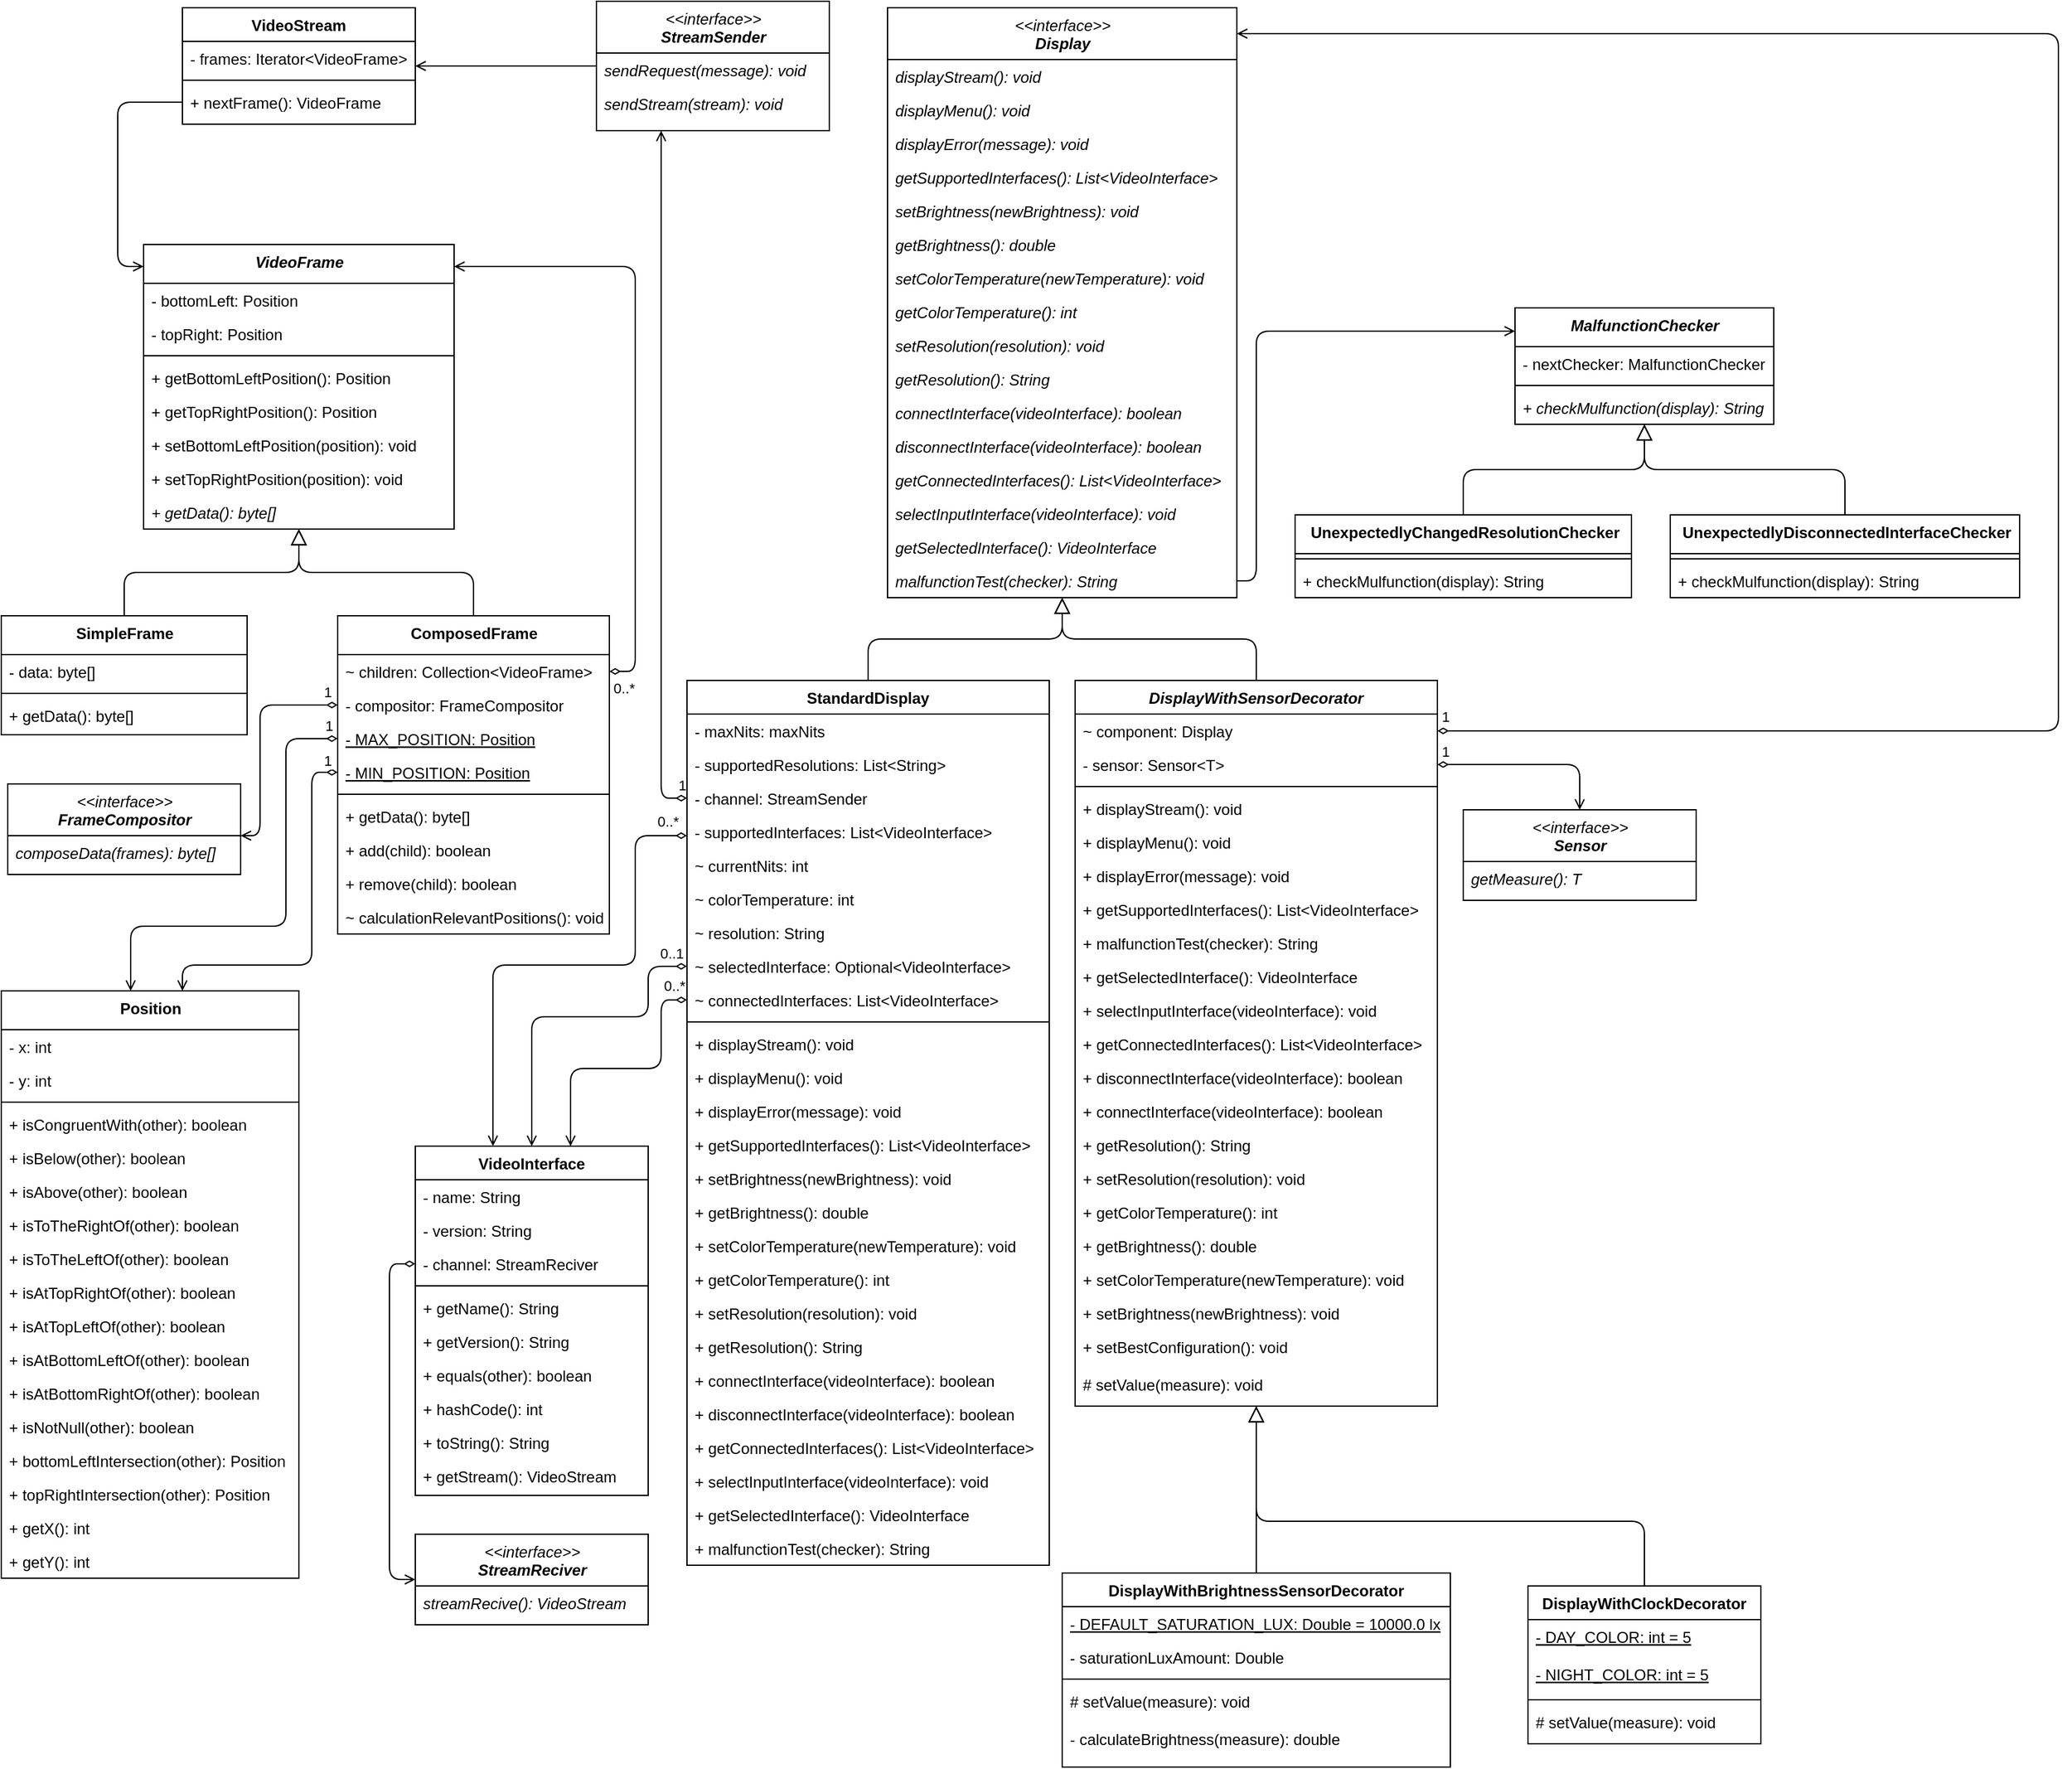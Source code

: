 <mxfile version="24.6.4" type="device" pages="5">
  <diagram id="C5RBs43oDa-KdzZeNtuy" name="NoTypes">
    <mxGraphModel dx="2085" dy="1009" grid="1" gridSize="10" guides="1" tooltips="1" connect="1" arrows="1" fold="1" page="1" pageScale="1" pageWidth="827" pageHeight="1169" math="0" shadow="0">
      <root>
        <mxCell id="WIyWlLk6GJQsqaUBKTNV-0" />
        <mxCell id="WIyWlLk6GJQsqaUBKTNV-1" parent="WIyWlLk6GJQsqaUBKTNV-0" />
        <mxCell id="7j_whqs939myPZ013sxF-181" style="edgeStyle=orthogonalEdgeStyle;shape=connector;rounded=1;orthogonalLoop=1;jettySize=auto;elbow=vertical;html=1;shadow=0;strokeColor=default;strokeWidth=1;align=center;verticalAlign=middle;fontFamily=Helvetica;fontSize=11;fontColor=default;labelBackgroundColor=default;endArrow=open;endFill=0;endSize=6;startArrow=diamondThin;startFill=0;" edge="1" parent="WIyWlLk6GJQsqaUBKTNV-1" source="7j_whqs939myPZ013sxF-203" target="7j_whqs939myPZ013sxF-356">
          <mxGeometry relative="1" as="geometry">
            <Array as="points">
              <mxPoint x="490" y="671" />
            </Array>
            <mxPoint x="520" y="480.0" as="targetPoint" />
          </mxGeometry>
        </mxCell>
        <mxCell id="7j_whqs939myPZ013sxF-182" value="1" style="edgeLabel;html=1;align=center;verticalAlign=middle;resizable=0;points=[];fontFamily=Helvetica;fontSize=11;fontColor=default;labelBackgroundColor=default;" vertex="1" connectable="0" parent="7j_whqs939myPZ013sxF-181">
          <mxGeometry x="-0.96" y="2" relative="1" as="geometry">
            <mxPoint x="6" y="-12" as="offset" />
          </mxGeometry>
        </mxCell>
        <mxCell id="7j_whqs939myPZ013sxF-183" value="&lt;span style=&quot;font-weight: normal;&quot;&gt;&amp;lt;&amp;lt;interface&amp;gt;&amp;gt;&lt;/span&gt;&lt;br&gt;Display" style="swimlane;fontStyle=3;align=center;verticalAlign=top;childLayout=stackLayout;horizontal=1;startSize=40;horizontalStack=0;resizeParent=1;resizeLast=0;collapsible=1;marginBottom=0;rounded=0;shadow=0;strokeWidth=1;html=1;" vertex="1" parent="WIyWlLk6GJQsqaUBKTNV-1">
          <mxGeometry x="665" y="60" width="270" height="456" as="geometry">
            <mxRectangle x="230" y="140" width="160" height="26" as="alternateBounds" />
          </mxGeometry>
        </mxCell>
        <mxCell id="7j_whqs939myPZ013sxF-184" value="displayStream(): void" style="text;align=left;verticalAlign=top;spacingLeft=4;spacingRight=4;overflow=hidden;rotatable=0;points=[[0,0.5],[1,0.5]];portConstraint=eastwest;fontStyle=2" vertex="1" parent="7j_whqs939myPZ013sxF-183">
          <mxGeometry y="40" width="270" height="26" as="geometry" />
        </mxCell>
        <mxCell id="7j_whqs939myPZ013sxF-185" value="displayMenu(): void" style="text;align=left;verticalAlign=top;spacingLeft=4;spacingRight=4;overflow=hidden;rotatable=0;points=[[0,0.5],[1,0.5]];portConstraint=eastwest;fontStyle=2" vertex="1" parent="7j_whqs939myPZ013sxF-183">
          <mxGeometry y="66" width="270" height="26" as="geometry" />
        </mxCell>
        <mxCell id="7j_whqs939myPZ013sxF-186" value="displayError(message): void" style="text;align=left;verticalAlign=top;spacingLeft=4;spacingRight=4;overflow=hidden;rotatable=0;points=[[0,0.5],[1,0.5]];portConstraint=eastwest;fontStyle=2" vertex="1" parent="7j_whqs939myPZ013sxF-183">
          <mxGeometry y="92" width="270" height="26" as="geometry" />
        </mxCell>
        <mxCell id="7j_whqs939myPZ013sxF-187" value="getSupportedInterfaces(): List&lt;VideoInterface&gt;" style="text;align=left;verticalAlign=top;spacingLeft=4;spacingRight=4;overflow=hidden;rotatable=0;points=[[0,0.5],[1,0.5]];portConstraint=eastwest;fontStyle=2" vertex="1" parent="7j_whqs939myPZ013sxF-183">
          <mxGeometry y="118" width="270" height="26" as="geometry" />
        </mxCell>
        <mxCell id="7j_whqs939myPZ013sxF-188" value="setBrightness(newBrightness): void" style="text;align=left;verticalAlign=top;spacingLeft=4;spacingRight=4;overflow=hidden;rotatable=0;points=[[0,0.5],[1,0.5]];portConstraint=eastwest;fontStyle=2" vertex="1" parent="7j_whqs939myPZ013sxF-183">
          <mxGeometry y="144" width="270" height="26" as="geometry" />
        </mxCell>
        <mxCell id="7j_whqs939myPZ013sxF-189" value="getBrightness(): double" style="text;align=left;verticalAlign=top;spacingLeft=4;spacingRight=4;overflow=hidden;rotatable=0;points=[[0,0.5],[1,0.5]];portConstraint=eastwest;fontStyle=2" vertex="1" parent="7j_whqs939myPZ013sxF-183">
          <mxGeometry y="170" width="270" height="26" as="geometry" />
        </mxCell>
        <mxCell id="7j_whqs939myPZ013sxF-190" value="setColorTemperature(newTemperature): void" style="text;align=left;verticalAlign=top;spacingLeft=4;spacingRight=4;overflow=hidden;rotatable=0;points=[[0,0.5],[1,0.5]];portConstraint=eastwest;fontStyle=2" vertex="1" parent="7j_whqs939myPZ013sxF-183">
          <mxGeometry y="196" width="270" height="26" as="geometry" />
        </mxCell>
        <mxCell id="7j_whqs939myPZ013sxF-191" value="getColorTemperature(): int" style="text;align=left;verticalAlign=top;spacingLeft=4;spacingRight=4;overflow=hidden;rotatable=0;points=[[0,0.5],[1,0.5]];portConstraint=eastwest;fontStyle=2" vertex="1" parent="7j_whqs939myPZ013sxF-183">
          <mxGeometry y="222" width="270" height="26" as="geometry" />
        </mxCell>
        <mxCell id="7j_whqs939myPZ013sxF-192" value="setResolution(resolution): void" style="text;align=left;verticalAlign=top;spacingLeft=4;spacingRight=4;overflow=hidden;rotatable=0;points=[[0,0.5],[1,0.5]];portConstraint=eastwest;fontStyle=2" vertex="1" parent="7j_whqs939myPZ013sxF-183">
          <mxGeometry y="248" width="270" height="26" as="geometry" />
        </mxCell>
        <mxCell id="7j_whqs939myPZ013sxF-193" value="getResolution(): String" style="text;align=left;verticalAlign=top;spacingLeft=4;spacingRight=4;overflow=hidden;rotatable=0;points=[[0,0.5],[1,0.5]];portConstraint=eastwest;fontStyle=2" vertex="1" parent="7j_whqs939myPZ013sxF-183">
          <mxGeometry y="274" width="270" height="26" as="geometry" />
        </mxCell>
        <mxCell id="7j_whqs939myPZ013sxF-194" value="connectInterface(videoInterface): boolean" style="text;align=left;verticalAlign=top;spacingLeft=4;spacingRight=4;overflow=hidden;rotatable=0;points=[[0,0.5],[1,0.5]];portConstraint=eastwest;fontStyle=2" vertex="1" parent="7j_whqs939myPZ013sxF-183">
          <mxGeometry y="300" width="270" height="26" as="geometry" />
        </mxCell>
        <mxCell id="7j_whqs939myPZ013sxF-195" value="disconnectInterface(videoInterface): boolean" style="text;align=left;verticalAlign=top;spacingLeft=4;spacingRight=4;overflow=hidden;rotatable=0;points=[[0,0.5],[1,0.5]];portConstraint=eastwest;fontStyle=2" vertex="1" parent="7j_whqs939myPZ013sxF-183">
          <mxGeometry y="326" width="270" height="26" as="geometry" />
        </mxCell>
        <mxCell id="7j_whqs939myPZ013sxF-196" value="getConnectedInterfaces(): List&lt;VideoInterface&gt;" style="text;align=left;verticalAlign=top;spacingLeft=4;spacingRight=4;overflow=hidden;rotatable=0;points=[[0,0.5],[1,0.5]];portConstraint=eastwest;fontStyle=2" vertex="1" parent="7j_whqs939myPZ013sxF-183">
          <mxGeometry y="352" width="270" height="26" as="geometry" />
        </mxCell>
        <mxCell id="7j_whqs939myPZ013sxF-197" value="selectInputInterface(videoInterface): void" style="text;align=left;verticalAlign=top;spacingLeft=4;spacingRight=4;overflow=hidden;rotatable=0;points=[[0,0.5],[1,0.5]];portConstraint=eastwest;fontStyle=2" vertex="1" parent="7j_whqs939myPZ013sxF-183">
          <mxGeometry y="378" width="270" height="26" as="geometry" />
        </mxCell>
        <mxCell id="7j_whqs939myPZ013sxF-198" value="getSelectedInterface(): VideoInterface" style="text;align=left;verticalAlign=top;spacingLeft=4;spacingRight=4;overflow=hidden;rotatable=0;points=[[0,0.5],[1,0.5]];portConstraint=eastwest;fontStyle=2" vertex="1" parent="7j_whqs939myPZ013sxF-183">
          <mxGeometry y="404" width="270" height="26" as="geometry" />
        </mxCell>
        <mxCell id="7j_whqs939myPZ013sxF-199" value="malfunctionTest(checker): String" style="text;align=left;verticalAlign=top;spacingLeft=4;spacingRight=4;overflow=hidden;rotatable=0;points=[[0,0.5],[1,0.5]];portConstraint=eastwest;fontStyle=2" vertex="1" parent="7j_whqs939myPZ013sxF-183">
          <mxGeometry y="430" width="270" height="26" as="geometry" />
        </mxCell>
        <mxCell id="7j_whqs939myPZ013sxF-200" value="StandardDisplay" style="swimlane;fontStyle=1;align=center;verticalAlign=top;childLayout=stackLayout;horizontal=1;startSize=26;horizontalStack=0;resizeParent=1;resizeLast=0;collapsible=1;marginBottom=0;rounded=0;shadow=0;strokeWidth=1;" vertex="1" parent="WIyWlLk6GJQsqaUBKTNV-1">
          <mxGeometry x="510" y="580" width="280" height="684" as="geometry">
            <mxRectangle x="130" y="380" width="160" height="26" as="alternateBounds" />
          </mxGeometry>
        </mxCell>
        <mxCell id="7j_whqs939myPZ013sxF-201" value="- maxNits: maxNits" style="text;align=left;verticalAlign=top;spacingLeft=4;spacingRight=4;overflow=hidden;rotatable=0;points=[[0,0.5],[1,0.5]];portConstraint=eastwest;" vertex="1" parent="7j_whqs939myPZ013sxF-200">
          <mxGeometry y="26" width="280" height="26" as="geometry" />
        </mxCell>
        <mxCell id="7j_whqs939myPZ013sxF-202" value="- supportedResolutions: List&lt;String&gt;" style="text;align=left;verticalAlign=top;spacingLeft=4;spacingRight=4;overflow=hidden;rotatable=0;points=[[0,0.5],[1,0.5]];portConstraint=eastwest;" vertex="1" parent="7j_whqs939myPZ013sxF-200">
          <mxGeometry y="52" width="280" height="26" as="geometry" />
        </mxCell>
        <mxCell id="7j_whqs939myPZ013sxF-203" value="- channel: StreamSender" style="text;align=left;verticalAlign=top;spacingLeft=4;spacingRight=4;overflow=hidden;rotatable=0;points=[[0,0.5],[1,0.5]];portConstraint=eastwest;" vertex="1" parent="7j_whqs939myPZ013sxF-200">
          <mxGeometry y="78" width="280" height="26" as="geometry" />
        </mxCell>
        <mxCell id="7j_whqs939myPZ013sxF-204" value="- supportedInterfaces: List&lt;VideoInterface&gt;" style="text;align=left;verticalAlign=top;spacingLeft=4;spacingRight=4;overflow=hidden;rotatable=0;points=[[0,0.5],[1,0.5]];portConstraint=eastwest;" vertex="1" parent="7j_whqs939myPZ013sxF-200">
          <mxGeometry y="104" width="280" height="26" as="geometry" />
        </mxCell>
        <mxCell id="7j_whqs939myPZ013sxF-205" value="~ currentNits: int" style="text;align=left;verticalAlign=top;spacingLeft=4;spacingRight=4;overflow=hidden;rotatable=0;points=[[0,0.5],[1,0.5]];portConstraint=eastwest;" vertex="1" parent="7j_whqs939myPZ013sxF-200">
          <mxGeometry y="130" width="280" height="26" as="geometry" />
        </mxCell>
        <mxCell id="7j_whqs939myPZ013sxF-206" value="~ colorTemperature: int" style="text;align=left;verticalAlign=top;spacingLeft=4;spacingRight=4;overflow=hidden;rotatable=0;points=[[0,0.5],[1,0.5]];portConstraint=eastwest;" vertex="1" parent="7j_whqs939myPZ013sxF-200">
          <mxGeometry y="156" width="280" height="26" as="geometry" />
        </mxCell>
        <mxCell id="7j_whqs939myPZ013sxF-207" value="~ resolution: String" style="text;align=left;verticalAlign=top;spacingLeft=4;spacingRight=4;overflow=hidden;rotatable=0;points=[[0,0.5],[1,0.5]];portConstraint=eastwest;" vertex="1" parent="7j_whqs939myPZ013sxF-200">
          <mxGeometry y="182" width="280" height="26" as="geometry" />
        </mxCell>
        <mxCell id="7j_whqs939myPZ013sxF-208" value="~ selectedInterface: Optional&lt;VideoInterface&gt;" style="text;align=left;verticalAlign=top;spacingLeft=4;spacingRight=4;overflow=hidden;rotatable=0;points=[[0,0.5],[1,0.5]];portConstraint=eastwest;" vertex="1" parent="7j_whqs939myPZ013sxF-200">
          <mxGeometry y="208" width="280" height="26" as="geometry" />
        </mxCell>
        <mxCell id="7j_whqs939myPZ013sxF-209" value="~ connectedInterfaces: List&lt;VideoInterface&gt;" style="text;align=left;verticalAlign=top;spacingLeft=4;spacingRight=4;overflow=hidden;rotatable=0;points=[[0,0.5],[1,0.5]];portConstraint=eastwest;" vertex="1" parent="7j_whqs939myPZ013sxF-200">
          <mxGeometry y="234" width="280" height="26" as="geometry" />
        </mxCell>
        <mxCell id="7j_whqs939myPZ013sxF-210" value="" style="line;html=1;strokeWidth=1;align=left;verticalAlign=middle;spacingTop=-1;spacingLeft=3;spacingRight=3;rotatable=0;labelPosition=right;points=[];portConstraint=eastwest;fontStyle=0" vertex="1" parent="7j_whqs939myPZ013sxF-200">
          <mxGeometry y="260" width="280" height="8" as="geometry" />
        </mxCell>
        <mxCell id="X_avZxBRYu3tZ5DNoZOd-43" value="+ displayStream(): void" style="text;align=left;verticalAlign=top;spacingLeft=4;spacingRight=4;overflow=hidden;rotatable=0;points=[[0,0.5],[1,0.5]];portConstraint=eastwest;fontStyle=0" vertex="1" parent="7j_whqs939myPZ013sxF-200">
          <mxGeometry y="268" width="280" height="26" as="geometry" />
        </mxCell>
        <mxCell id="X_avZxBRYu3tZ5DNoZOd-44" value="+ displayMenu(): void" style="text;align=left;verticalAlign=top;spacingLeft=4;spacingRight=4;overflow=hidden;rotatable=0;points=[[0,0.5],[1,0.5]];portConstraint=eastwest;fontStyle=0" vertex="1" parent="7j_whqs939myPZ013sxF-200">
          <mxGeometry y="294" width="280" height="26" as="geometry" />
        </mxCell>
        <mxCell id="X_avZxBRYu3tZ5DNoZOd-45" value="+ displayError(message): void" style="text;align=left;verticalAlign=top;spacingLeft=4;spacingRight=4;overflow=hidden;rotatable=0;points=[[0,0.5],[1,0.5]];portConstraint=eastwest;fontStyle=0" vertex="1" parent="7j_whqs939myPZ013sxF-200">
          <mxGeometry y="320" width="280" height="26" as="geometry" />
        </mxCell>
        <mxCell id="X_avZxBRYu3tZ5DNoZOd-46" value="+ getSupportedInterfaces(): List&lt;VideoInterface&gt;" style="text;align=left;verticalAlign=top;spacingLeft=4;spacingRight=4;overflow=hidden;rotatable=0;points=[[0,0.5],[1,0.5]];portConstraint=eastwest;fontStyle=0" vertex="1" parent="7j_whqs939myPZ013sxF-200">
          <mxGeometry y="346" width="280" height="26" as="geometry" />
        </mxCell>
        <mxCell id="X_avZxBRYu3tZ5DNoZOd-58" value="+ setBrightness(newBrightness): void" style="text;align=left;verticalAlign=top;spacingLeft=4;spacingRight=4;overflow=hidden;rotatable=0;points=[[0,0.5],[1,0.5]];portConstraint=eastwest;fontStyle=0" vertex="1" parent="7j_whqs939myPZ013sxF-200">
          <mxGeometry y="372" width="280" height="26" as="geometry" />
        </mxCell>
        <mxCell id="X_avZxBRYu3tZ5DNoZOd-56" value="+ getBrightness(): double" style="text;align=left;verticalAlign=top;spacingLeft=4;spacingRight=4;overflow=hidden;rotatable=0;points=[[0,0.5],[1,0.5]];portConstraint=eastwest;fontStyle=0" vertex="1" parent="7j_whqs939myPZ013sxF-200">
          <mxGeometry y="398" width="280" height="26" as="geometry" />
        </mxCell>
        <mxCell id="X_avZxBRYu3tZ5DNoZOd-57" value="+ setColorTemperature(newTemperature): void" style="text;align=left;verticalAlign=top;spacingLeft=4;spacingRight=4;overflow=hidden;rotatable=0;points=[[0,0.5],[1,0.5]];portConstraint=eastwest;fontStyle=0" vertex="1" parent="7j_whqs939myPZ013sxF-200">
          <mxGeometry y="424" width="280" height="26" as="geometry" />
        </mxCell>
        <mxCell id="X_avZxBRYu3tZ5DNoZOd-55" value="+ getColorTemperature(): int" style="text;align=left;verticalAlign=top;spacingLeft=4;spacingRight=4;overflow=hidden;rotatable=0;points=[[0,0.5],[1,0.5]];portConstraint=eastwest;fontStyle=0" vertex="1" parent="7j_whqs939myPZ013sxF-200">
          <mxGeometry y="450" width="280" height="26" as="geometry" />
        </mxCell>
        <mxCell id="X_avZxBRYu3tZ5DNoZOd-54" value="+ setResolution(resolution): void" style="text;align=left;verticalAlign=top;spacingLeft=4;spacingRight=4;overflow=hidden;rotatable=0;points=[[0,0.5],[1,0.5]];portConstraint=eastwest;fontStyle=0" vertex="1" parent="7j_whqs939myPZ013sxF-200">
          <mxGeometry y="476" width="280" height="26" as="geometry" />
        </mxCell>
        <mxCell id="X_avZxBRYu3tZ5DNoZOd-53" value="+ getResolution(): String" style="text;align=left;verticalAlign=top;spacingLeft=4;spacingRight=4;overflow=hidden;rotatable=0;points=[[0,0.5],[1,0.5]];portConstraint=eastwest;fontStyle=0" vertex="1" parent="7j_whqs939myPZ013sxF-200">
          <mxGeometry y="502" width="280" height="26" as="geometry" />
        </mxCell>
        <mxCell id="X_avZxBRYu3tZ5DNoZOd-52" value="+ connectInterface(videoInterface): boolean" style="text;align=left;verticalAlign=top;spacingLeft=4;spacingRight=4;overflow=hidden;rotatable=0;points=[[0,0.5],[1,0.5]];portConstraint=eastwest;fontStyle=0" vertex="1" parent="7j_whqs939myPZ013sxF-200">
          <mxGeometry y="528" width="280" height="26" as="geometry" />
        </mxCell>
        <mxCell id="X_avZxBRYu3tZ5DNoZOd-51" value="+ disconnectInterface(videoInterface): boolean" style="text;align=left;verticalAlign=top;spacingLeft=4;spacingRight=4;overflow=hidden;rotatable=0;points=[[0,0.5],[1,0.5]];portConstraint=eastwest;fontStyle=0" vertex="1" parent="7j_whqs939myPZ013sxF-200">
          <mxGeometry y="554" width="280" height="26" as="geometry" />
        </mxCell>
        <mxCell id="X_avZxBRYu3tZ5DNoZOd-50" value="+ getConnectedInterfaces(): List&lt;VideoInterface&gt;" style="text;align=left;verticalAlign=top;spacingLeft=4;spacingRight=4;overflow=hidden;rotatable=0;points=[[0,0.5],[1,0.5]];portConstraint=eastwest;fontStyle=0" vertex="1" parent="7j_whqs939myPZ013sxF-200">
          <mxGeometry y="580" width="280" height="26" as="geometry" />
        </mxCell>
        <mxCell id="X_avZxBRYu3tZ5DNoZOd-49" value="+ selectInputInterface(videoInterface): void" style="text;align=left;verticalAlign=top;spacingLeft=4;spacingRight=4;overflow=hidden;rotatable=0;points=[[0,0.5],[1,0.5]];portConstraint=eastwest;fontStyle=0" vertex="1" parent="7j_whqs939myPZ013sxF-200">
          <mxGeometry y="606" width="280" height="26" as="geometry" />
        </mxCell>
        <mxCell id="X_avZxBRYu3tZ5DNoZOd-48" value="+ getSelectedInterface(): VideoInterface" style="text;align=left;verticalAlign=top;spacingLeft=4;spacingRight=4;overflow=hidden;rotatable=0;points=[[0,0.5],[1,0.5]];portConstraint=eastwest;fontStyle=0" vertex="1" parent="7j_whqs939myPZ013sxF-200">
          <mxGeometry y="632" width="280" height="26" as="geometry" />
        </mxCell>
        <mxCell id="X_avZxBRYu3tZ5DNoZOd-47" value="+ malfunctionTest(checker): String" style="text;align=left;verticalAlign=top;spacingLeft=4;spacingRight=4;overflow=hidden;rotatable=0;points=[[0,0.5],[1,0.5]];portConstraint=eastwest;fontStyle=0" vertex="1" parent="7j_whqs939myPZ013sxF-200">
          <mxGeometry y="658" width="280" height="26" as="geometry" />
        </mxCell>
        <mxCell id="7j_whqs939myPZ013sxF-225" value="" style="endArrow=block;endSize=10;endFill=0;shadow=0;strokeWidth=1;rounded=1;edgeStyle=orthogonalEdgeStyle;elbow=vertical;" edge="1" parent="WIyWlLk6GJQsqaUBKTNV-1" source="7j_whqs939myPZ013sxF-200" target="7j_whqs939myPZ013sxF-183">
          <mxGeometry width="160" relative="1" as="geometry">
            <mxPoint x="710" y="193" as="sourcePoint" />
            <mxPoint x="710" y="193" as="targetPoint" />
          </mxGeometry>
        </mxCell>
        <mxCell id="7j_whqs939myPZ013sxF-226" value="DisplayWithSensorDecorator" style="swimlane;fontStyle=3;align=center;verticalAlign=top;childLayout=stackLayout;horizontal=1;startSize=26;horizontalStack=0;resizeParent=1;resizeLast=0;collapsible=1;marginBottom=0;rounded=0;shadow=0;strokeWidth=1;" vertex="1" parent="WIyWlLk6GJQsqaUBKTNV-1">
          <mxGeometry x="810" y="580" width="280" height="561" as="geometry">
            <mxRectangle x="340" y="380" width="170" height="26" as="alternateBounds" />
          </mxGeometry>
        </mxCell>
        <mxCell id="7j_whqs939myPZ013sxF-227" value="~ component: Display" style="text;align=left;verticalAlign=top;spacingLeft=4;spacingRight=4;overflow=hidden;rotatable=0;points=[[0,0.5],[1,0.5]];portConstraint=eastwest;" vertex="1" parent="7j_whqs939myPZ013sxF-226">
          <mxGeometry y="26" width="280" height="26" as="geometry" />
        </mxCell>
        <mxCell id="7j_whqs939myPZ013sxF-228" value="- sensor: Sensor&lt;T&gt;" style="text;align=left;verticalAlign=top;spacingLeft=4;spacingRight=4;overflow=hidden;rotatable=0;points=[[0,0.5],[1,0.5]];portConstraint=eastwest;" vertex="1" parent="7j_whqs939myPZ013sxF-226">
          <mxGeometry y="52" width="280" height="26" as="geometry" />
        </mxCell>
        <mxCell id="7j_whqs939myPZ013sxF-229" value="" style="line;html=1;strokeWidth=1;align=left;verticalAlign=middle;spacingTop=-1;spacingLeft=3;spacingRight=3;rotatable=0;labelPosition=right;points=[];portConstraint=eastwest;" vertex="1" parent="7j_whqs939myPZ013sxF-226">
          <mxGeometry y="78" width="280" height="8" as="geometry" />
        </mxCell>
        <mxCell id="7j_whqs939myPZ013sxF-230" value="+ displayStream(): void" style="text;align=left;verticalAlign=top;spacingLeft=4;spacingRight=4;overflow=hidden;rotatable=0;points=[[0,0.5],[1,0.5]];portConstraint=eastwest;fontStyle=0" vertex="1" parent="7j_whqs939myPZ013sxF-226">
          <mxGeometry y="86" width="280" height="26" as="geometry" />
        </mxCell>
        <mxCell id="7j_whqs939myPZ013sxF-231" value="+ displayMenu(): void" style="text;align=left;verticalAlign=top;spacingLeft=4;spacingRight=4;overflow=hidden;rotatable=0;points=[[0,0.5],[1,0.5]];portConstraint=eastwest;fontStyle=0" vertex="1" parent="7j_whqs939myPZ013sxF-226">
          <mxGeometry y="112" width="280" height="26" as="geometry" />
        </mxCell>
        <mxCell id="7j_whqs939myPZ013sxF-232" value="+ displayError(message): void" style="text;align=left;verticalAlign=top;spacingLeft=4;spacingRight=4;overflow=hidden;rotatable=0;points=[[0,0.5],[1,0.5]];portConstraint=eastwest;fontStyle=0" vertex="1" parent="7j_whqs939myPZ013sxF-226">
          <mxGeometry y="138" width="280" height="26" as="geometry" />
        </mxCell>
        <mxCell id="X_avZxBRYu3tZ5DNoZOd-13" value="+ getSupportedInterfaces(): List&lt;VideoInterface&gt;" style="text;align=left;verticalAlign=top;spacingLeft=4;spacingRight=4;overflow=hidden;rotatable=0;points=[[0,0.5],[1,0.5]];portConstraint=eastwest;fontStyle=0" vertex="1" parent="7j_whqs939myPZ013sxF-226">
          <mxGeometry y="164" width="280" height="26" as="geometry" />
        </mxCell>
        <mxCell id="X_avZxBRYu3tZ5DNoZOd-25" value="+ malfunctionTest(checker): String" style="text;align=left;verticalAlign=top;spacingLeft=4;spacingRight=4;overflow=hidden;rotatable=0;points=[[0,0.5],[1,0.5]];portConstraint=eastwest;fontStyle=0" vertex="1" parent="7j_whqs939myPZ013sxF-226">
          <mxGeometry y="190" width="280" height="26" as="geometry" />
        </mxCell>
        <mxCell id="X_avZxBRYu3tZ5DNoZOd-24" value="+ getSelectedInterface(): VideoInterface" style="text;align=left;verticalAlign=top;spacingLeft=4;spacingRight=4;overflow=hidden;rotatable=0;points=[[0,0.5],[1,0.5]];portConstraint=eastwest;fontStyle=0" vertex="1" parent="7j_whqs939myPZ013sxF-226">
          <mxGeometry y="216" width="280" height="26" as="geometry" />
        </mxCell>
        <mxCell id="X_avZxBRYu3tZ5DNoZOd-23" value="+ selectInputInterface(videoInterface): void" style="text;align=left;verticalAlign=top;spacingLeft=4;spacingRight=4;overflow=hidden;rotatable=0;points=[[0,0.5],[1,0.5]];portConstraint=eastwest;fontStyle=0" vertex="1" parent="7j_whqs939myPZ013sxF-226">
          <mxGeometry y="242" width="280" height="26" as="geometry" />
        </mxCell>
        <mxCell id="X_avZxBRYu3tZ5DNoZOd-22" value="+ getConnectedInterfaces(): List&lt;VideoInterface&gt;" style="text;align=left;verticalAlign=top;spacingLeft=4;spacingRight=4;overflow=hidden;rotatable=0;points=[[0,0.5],[1,0.5]];portConstraint=eastwest;fontStyle=0" vertex="1" parent="7j_whqs939myPZ013sxF-226">
          <mxGeometry y="268" width="280" height="26" as="geometry" />
        </mxCell>
        <mxCell id="X_avZxBRYu3tZ5DNoZOd-21" value="+ disconnectInterface(videoInterface): boolean" style="text;align=left;verticalAlign=top;spacingLeft=4;spacingRight=4;overflow=hidden;rotatable=0;points=[[0,0.5],[1,0.5]];portConstraint=eastwest;fontStyle=0" vertex="1" parent="7j_whqs939myPZ013sxF-226">
          <mxGeometry y="294" width="280" height="26" as="geometry" />
        </mxCell>
        <mxCell id="X_avZxBRYu3tZ5DNoZOd-20" value="+ connectInterface(videoInterface): boolean" style="text;align=left;verticalAlign=top;spacingLeft=4;spacingRight=4;overflow=hidden;rotatable=0;points=[[0,0.5],[1,0.5]];portConstraint=eastwest;fontStyle=0" vertex="1" parent="7j_whqs939myPZ013sxF-226">
          <mxGeometry y="320" width="280" height="26" as="geometry" />
        </mxCell>
        <mxCell id="X_avZxBRYu3tZ5DNoZOd-19" value="+ getResolution(): String" style="text;align=left;verticalAlign=top;spacingLeft=4;spacingRight=4;overflow=hidden;rotatable=0;points=[[0,0.5],[1,0.5]];portConstraint=eastwest;fontStyle=0" vertex="1" parent="7j_whqs939myPZ013sxF-226">
          <mxGeometry y="346" width="280" height="26" as="geometry" />
        </mxCell>
        <mxCell id="X_avZxBRYu3tZ5DNoZOd-18" value="+ setResolution(resolution): void" style="text;align=left;verticalAlign=top;spacingLeft=4;spacingRight=4;overflow=hidden;rotatable=0;points=[[0,0.5],[1,0.5]];portConstraint=eastwest;fontStyle=0" vertex="1" parent="7j_whqs939myPZ013sxF-226">
          <mxGeometry y="372" width="280" height="26" as="geometry" />
        </mxCell>
        <mxCell id="X_avZxBRYu3tZ5DNoZOd-17" value="+ getColorTemperature(): int" style="text;align=left;verticalAlign=top;spacingLeft=4;spacingRight=4;overflow=hidden;rotatable=0;points=[[0,0.5],[1,0.5]];portConstraint=eastwest;fontStyle=0" vertex="1" parent="7j_whqs939myPZ013sxF-226">
          <mxGeometry y="398" width="280" height="26" as="geometry" />
        </mxCell>
        <mxCell id="X_avZxBRYu3tZ5DNoZOd-15" value="+ getBrightness(): double" style="text;align=left;verticalAlign=top;spacingLeft=4;spacingRight=4;overflow=hidden;rotatable=0;points=[[0,0.5],[1,0.5]];portConstraint=eastwest;fontStyle=0" vertex="1" parent="7j_whqs939myPZ013sxF-226">
          <mxGeometry y="424" width="280" height="26" as="geometry" />
        </mxCell>
        <mxCell id="X_avZxBRYu3tZ5DNoZOd-16" value="+ setColorTemperature(newTemperature): void" style="text;align=left;verticalAlign=top;spacingLeft=4;spacingRight=4;overflow=hidden;rotatable=0;points=[[0,0.5],[1,0.5]];portConstraint=eastwest;fontStyle=0" vertex="1" parent="7j_whqs939myPZ013sxF-226">
          <mxGeometry y="450" width="280" height="26" as="geometry" />
        </mxCell>
        <mxCell id="X_avZxBRYu3tZ5DNoZOd-14" value="+ setBrightness(newBrightness): void" style="text;align=left;verticalAlign=top;spacingLeft=4;spacingRight=4;overflow=hidden;rotatable=0;points=[[0,0.5],[1,0.5]];portConstraint=eastwest;fontStyle=0" vertex="1" parent="7j_whqs939myPZ013sxF-226">
          <mxGeometry y="476" width="280" height="26" as="geometry" />
        </mxCell>
        <mxCell id="7j_whqs939myPZ013sxF-244" value="+ setBestConfiguration(): void" style="text;align=left;verticalAlign=top;spacingLeft=4;spacingRight=4;overflow=hidden;rotatable=0;points=[[0,0.5],[1,0.5]];portConstraint=eastwest;fontStyle=0" vertex="1" parent="7j_whqs939myPZ013sxF-226">
          <mxGeometry y="502" width="280" height="29" as="geometry" />
        </mxCell>
        <mxCell id="7j_whqs939myPZ013sxF-245" value="# setValue(measure): void" style="text;align=left;verticalAlign=top;spacingLeft=4;spacingRight=4;overflow=hidden;rotatable=0;points=[[0,0.5],[1,0.5]];portConstraint=eastwest;fontStyle=0" vertex="1" parent="7j_whqs939myPZ013sxF-226">
          <mxGeometry y="531" width="280" height="30" as="geometry" />
        </mxCell>
        <mxCell id="7j_whqs939myPZ013sxF-246" value="" style="endArrow=block;endSize=10;endFill=0;shadow=0;strokeWidth=1;rounded=1;edgeStyle=orthogonalEdgeStyle;elbow=vertical;" edge="1" parent="WIyWlLk6GJQsqaUBKTNV-1" source="7j_whqs939myPZ013sxF-226" target="7j_whqs939myPZ013sxF-183">
          <mxGeometry width="160" relative="1" as="geometry">
            <mxPoint x="720" y="363" as="sourcePoint" />
            <mxPoint x="820" y="261" as="targetPoint" />
          </mxGeometry>
        </mxCell>
        <mxCell id="7j_whqs939myPZ013sxF-247" value="" style="endArrow=open;shadow=0;strokeWidth=1;rounded=1;endFill=1;edgeStyle=orthogonalEdgeStyle;elbow=vertical;" edge="1" parent="WIyWlLk6GJQsqaUBKTNV-1" source="7j_whqs939myPZ013sxF-199" target="7j_whqs939myPZ013sxF-285">
          <mxGeometry x="0.5" y="41" relative="1" as="geometry">
            <mxPoint x="890" y="182" as="sourcePoint" />
            <mxPoint x="1018" y="217.8" as="targetPoint" />
            <mxPoint x="-40" y="32" as="offset" />
            <Array as="points">
              <mxPoint x="950" y="503" />
              <mxPoint x="950" y="310" />
            </Array>
          </mxGeometry>
        </mxCell>
        <mxCell id="7j_whqs939myPZ013sxF-248" style="edgeStyle=orthogonalEdgeStyle;shape=connector;rounded=1;orthogonalLoop=1;jettySize=auto;elbow=vertical;html=1;shadow=0;strokeColor=default;strokeWidth=1;align=center;verticalAlign=middle;fontFamily=Helvetica;fontSize=11;fontColor=default;labelBackgroundColor=default;endArrow=block;endFill=0;endSize=10;" edge="1" parent="WIyWlLk6GJQsqaUBKTNV-1" source="7j_whqs939myPZ013sxF-249" target="7j_whqs939myPZ013sxF-226">
          <mxGeometry relative="1" as="geometry">
            <Array as="points">
              <mxPoint x="950" y="1210" />
              <mxPoint x="950" y="1210" />
            </Array>
          </mxGeometry>
        </mxCell>
        <mxCell id="7j_whqs939myPZ013sxF-249" value="DisplayWithBrightnessSensorDecorator" style="swimlane;fontStyle=1;align=center;verticalAlign=top;childLayout=stackLayout;horizontal=1;startSize=26;horizontalStack=0;resizeParent=1;resizeLast=0;collapsible=1;marginBottom=0;rounded=0;shadow=0;strokeWidth=1;" vertex="1" parent="WIyWlLk6GJQsqaUBKTNV-1">
          <mxGeometry x="800" y="1270" width="300" height="150" as="geometry">
            <mxRectangle x="340" y="380" width="170" height="26" as="alternateBounds" />
          </mxGeometry>
        </mxCell>
        <mxCell id="7j_whqs939myPZ013sxF-250" value="- DEFAULT_SATURATION_LUX: Double = 10000.0 lx" style="text;align=left;verticalAlign=top;spacingLeft=4;spacingRight=4;overflow=hidden;rotatable=0;points=[[0,0.5],[1,0.5]];portConstraint=eastwest;fontStyle=4" vertex="1" parent="7j_whqs939myPZ013sxF-249">
          <mxGeometry y="26" width="300" height="26" as="geometry" />
        </mxCell>
        <mxCell id="7j_whqs939myPZ013sxF-251" value="- saturationLuxAmount: Double" style="text;align=left;verticalAlign=top;spacingLeft=4;spacingRight=4;overflow=hidden;rotatable=0;points=[[0,0.5],[1,0.5]];portConstraint=eastwest;" vertex="1" parent="7j_whqs939myPZ013sxF-249">
          <mxGeometry y="52" width="300" height="26" as="geometry" />
        </mxCell>
        <mxCell id="7j_whqs939myPZ013sxF-252" value="" style="line;html=1;strokeWidth=1;align=left;verticalAlign=middle;spacingTop=-1;spacingLeft=3;spacingRight=3;rotatable=0;labelPosition=right;points=[];portConstraint=eastwest;" vertex="1" parent="7j_whqs939myPZ013sxF-249">
          <mxGeometry y="78" width="300" height="8" as="geometry" />
        </mxCell>
        <mxCell id="7j_whqs939myPZ013sxF-253" value="# setValue(measure): void" style="text;align=left;verticalAlign=top;spacingLeft=4;spacingRight=4;overflow=hidden;rotatable=0;points=[[0,0.5],[1,0.5]];portConstraint=eastwest;fontStyle=0" vertex="1" parent="7j_whqs939myPZ013sxF-249">
          <mxGeometry y="86" width="300" height="29" as="geometry" />
        </mxCell>
        <mxCell id="7j_whqs939myPZ013sxF-254" value="- calculateBrightness(measure): double" style="text;align=left;verticalAlign=top;spacingLeft=4;spacingRight=4;overflow=hidden;rotatable=0;points=[[0,0.5],[1,0.5]];portConstraint=eastwest;fontStyle=0" vertex="1" parent="7j_whqs939myPZ013sxF-249">
          <mxGeometry y="115" width="300" height="29" as="geometry" />
        </mxCell>
        <mxCell id="7j_whqs939myPZ013sxF-255" style="edgeStyle=orthogonalEdgeStyle;shape=connector;rounded=1;orthogonalLoop=1;jettySize=auto;elbow=vertical;html=1;shadow=0;strokeColor=default;strokeWidth=1;align=center;verticalAlign=middle;fontFamily=Helvetica;fontSize=11;fontColor=default;labelBackgroundColor=default;endArrow=block;endFill=0;endSize=10;" edge="1" parent="WIyWlLk6GJQsqaUBKTNV-1" source="7j_whqs939myPZ013sxF-256" target="7j_whqs939myPZ013sxF-245">
          <mxGeometry relative="1" as="geometry">
            <Array as="points">
              <mxPoint x="1250" y="1230" />
              <mxPoint x="950" y="1230" />
            </Array>
          </mxGeometry>
        </mxCell>
        <mxCell id="7j_whqs939myPZ013sxF-256" value="DisplayWithClockDecorator" style="swimlane;fontStyle=1;align=center;verticalAlign=top;childLayout=stackLayout;horizontal=1;startSize=26;horizontalStack=0;resizeParent=1;resizeLast=0;collapsible=1;marginBottom=0;rounded=0;shadow=0;strokeWidth=1;" vertex="1" parent="WIyWlLk6GJQsqaUBKTNV-1">
          <mxGeometry x="1160" y="1280" width="180" height="122" as="geometry">
            <mxRectangle x="340" y="380" width="170" height="26" as="alternateBounds" />
          </mxGeometry>
        </mxCell>
        <mxCell id="7j_whqs939myPZ013sxF-257" value="- DAY_COLOR: int = 5" style="text;align=left;verticalAlign=top;spacingLeft=4;spacingRight=4;overflow=hidden;rotatable=0;points=[[0,0.5],[1,0.5]];portConstraint=eastwest;fontStyle=4" vertex="1" parent="7j_whqs939myPZ013sxF-256">
          <mxGeometry y="26" width="180" height="29" as="geometry" />
        </mxCell>
        <mxCell id="7j_whqs939myPZ013sxF-258" value="- NIGHT_COLOR: int = 5" style="text;align=left;verticalAlign=top;spacingLeft=4;spacingRight=4;overflow=hidden;rotatable=0;points=[[0,0.5],[1,0.5]];portConstraint=eastwest;fontStyle=4" vertex="1" parent="7j_whqs939myPZ013sxF-256">
          <mxGeometry y="55" width="180" height="29" as="geometry" />
        </mxCell>
        <mxCell id="7j_whqs939myPZ013sxF-259" value="" style="line;html=1;strokeWidth=1;align=left;verticalAlign=middle;spacingTop=-1;spacingLeft=3;spacingRight=3;rotatable=0;labelPosition=right;points=[];portConstraint=eastwest;" vertex="1" parent="7j_whqs939myPZ013sxF-256">
          <mxGeometry y="84" width="180" height="8" as="geometry" />
        </mxCell>
        <mxCell id="7j_whqs939myPZ013sxF-260" value="# setValue(measure): void" style="text;align=left;verticalAlign=top;spacingLeft=4;spacingRight=4;overflow=hidden;rotatable=0;points=[[0,0.5],[1,0.5]];portConstraint=eastwest;fontStyle=0" vertex="1" parent="7j_whqs939myPZ013sxF-256">
          <mxGeometry y="92" width="180" height="29" as="geometry" />
        </mxCell>
        <mxCell id="7j_whqs939myPZ013sxF-261" value=" " style="text;align=left;verticalAlign=top;spacingLeft=4;spacingRight=4;overflow=hidden;rotatable=0;points=[[0,0.5],[1,0.5]];portConstraint=eastwest;fontStyle=0" vertex="1" parent="7j_whqs939myPZ013sxF-256">
          <mxGeometry y="121" width="180" height="1" as="geometry" />
        </mxCell>
        <mxCell id="7j_whqs939myPZ013sxF-262" value="&lt;span style=&quot;font-weight: normal;&quot;&gt;&amp;lt;&amp;lt;interface&amp;gt;&amp;gt;&lt;/span&gt;&lt;br&gt;Sensor" style="swimlane;fontStyle=3;align=center;verticalAlign=top;childLayout=stackLayout;horizontal=1;startSize=40;horizontalStack=0;resizeParent=1;resizeLast=0;collapsible=1;marginBottom=0;rounded=0;shadow=0;strokeWidth=1;html=1;" vertex="1" parent="WIyWlLk6GJQsqaUBKTNV-1">
          <mxGeometry x="1110" y="680" width="180" height="70" as="geometry">
            <mxRectangle x="230" y="140" width="160" height="26" as="alternateBounds" />
          </mxGeometry>
        </mxCell>
        <mxCell id="7j_whqs939myPZ013sxF-263" value="getMeasure(): T" style="text;align=left;verticalAlign=top;spacingLeft=4;spacingRight=4;overflow=hidden;rotatable=0;points=[[0,0.5],[1,0.5]];portConstraint=eastwest;fontStyle=2" vertex="1" parent="7j_whqs939myPZ013sxF-262">
          <mxGeometry y="40" width="180" height="26" as="geometry" />
        </mxCell>
        <mxCell id="7j_whqs939myPZ013sxF-264" style="edgeStyle=orthogonalEdgeStyle;shape=connector;rounded=1;orthogonalLoop=1;jettySize=auto;elbow=vertical;html=1;shadow=0;strokeColor=default;strokeWidth=1;align=center;verticalAlign=middle;fontFamily=Helvetica;fontSize=11;fontColor=default;labelBackgroundColor=default;startArrow=diamondThin;startFill=0;endArrow=open;endFill=0;endSize=6;curved=0;" edge="1" parent="WIyWlLk6GJQsqaUBKTNV-1" source="7j_whqs939myPZ013sxF-228" target="7j_whqs939myPZ013sxF-262">
          <mxGeometry relative="1" as="geometry">
            <Array as="points" />
          </mxGeometry>
        </mxCell>
        <mxCell id="7j_whqs939myPZ013sxF-265" value="1" style="edgeLabel;html=1;align=center;verticalAlign=middle;resizable=0;points=[];fontFamily=Helvetica;fontSize=11;fontColor=default;labelBackgroundColor=default;" vertex="1" connectable="0" parent="7j_whqs939myPZ013sxF-264">
          <mxGeometry x="-0.967" relative="1" as="geometry">
            <mxPoint x="3" y="-10" as="offset" />
          </mxGeometry>
        </mxCell>
        <mxCell id="7j_whqs939myPZ013sxF-266" value="VideoInterface" style="swimlane;fontStyle=1;align=center;verticalAlign=top;childLayout=stackLayout;horizontal=1;startSize=26;horizontalStack=0;resizeParent=1;resizeLast=0;collapsible=1;marginBottom=0;rounded=0;shadow=0;strokeWidth=1;" vertex="1" parent="WIyWlLk6GJQsqaUBKTNV-1">
          <mxGeometry x="300" y="940" width="180" height="270" as="geometry">
            <mxRectangle x="130" y="380" width="160" height="26" as="alternateBounds" />
          </mxGeometry>
        </mxCell>
        <mxCell id="7j_whqs939myPZ013sxF-267" value="- name: String" style="text;align=left;verticalAlign=top;spacingLeft=4;spacingRight=4;overflow=hidden;rotatable=0;points=[[0,0.5],[1,0.5]];portConstraint=eastwest;" vertex="1" parent="7j_whqs939myPZ013sxF-266">
          <mxGeometry y="26" width="180" height="26" as="geometry" />
        </mxCell>
        <mxCell id="7j_whqs939myPZ013sxF-268" value="- version: String" style="text;align=left;verticalAlign=top;spacingLeft=4;spacingRight=4;overflow=hidden;rotatable=0;points=[[0,0.5],[1,0.5]];portConstraint=eastwest;" vertex="1" parent="7j_whqs939myPZ013sxF-266">
          <mxGeometry y="52" width="180" height="26" as="geometry" />
        </mxCell>
        <mxCell id="7j_whqs939myPZ013sxF-269" value="- channel: StreamReciver" style="text;align=left;verticalAlign=top;spacingLeft=4;spacingRight=4;overflow=hidden;rotatable=0;points=[[0,0.5],[1,0.5]];portConstraint=eastwest;" vertex="1" parent="7j_whqs939myPZ013sxF-266">
          <mxGeometry y="78" width="180" height="26" as="geometry" />
        </mxCell>
        <mxCell id="7j_whqs939myPZ013sxF-270" value="" style="line;html=1;strokeWidth=1;align=left;verticalAlign=middle;spacingTop=-1;spacingLeft=3;spacingRight=3;rotatable=0;labelPosition=right;points=[];portConstraint=eastwest;fontStyle=0" vertex="1" parent="7j_whqs939myPZ013sxF-266">
          <mxGeometry y="104" width="180" height="8" as="geometry" />
        </mxCell>
        <mxCell id="7j_whqs939myPZ013sxF-271" value="+ getName(): String" style="text;align=left;verticalAlign=top;spacingLeft=4;spacingRight=4;overflow=hidden;rotatable=0;points=[[0,0.5],[1,0.5]];portConstraint=eastwest;fontStyle=0" vertex="1" parent="7j_whqs939myPZ013sxF-266">
          <mxGeometry y="112" width="180" height="26" as="geometry" />
        </mxCell>
        <mxCell id="7j_whqs939myPZ013sxF-272" value="+ getVersion(): String" style="text;align=left;verticalAlign=top;spacingLeft=4;spacingRight=4;overflow=hidden;rotatable=0;points=[[0,0.5],[1,0.5]];portConstraint=eastwest;fontStyle=0" vertex="1" parent="7j_whqs939myPZ013sxF-266">
          <mxGeometry y="138" width="180" height="26" as="geometry" />
        </mxCell>
        <mxCell id="7j_whqs939myPZ013sxF-273" value="+ equals(other): boolean" style="text;align=left;verticalAlign=top;spacingLeft=4;spacingRight=4;overflow=hidden;rotatable=0;points=[[0,0.5],[1,0.5]];portConstraint=eastwest;fontStyle=0" vertex="1" parent="7j_whqs939myPZ013sxF-266">
          <mxGeometry y="164" width="180" height="26" as="geometry" />
        </mxCell>
        <mxCell id="7j_whqs939myPZ013sxF-274" value="+ hashCode(): int" style="text;align=left;verticalAlign=top;spacingLeft=4;spacingRight=4;overflow=hidden;rotatable=0;points=[[0,0.5],[1,0.5]];portConstraint=eastwest;fontStyle=0" vertex="1" parent="7j_whqs939myPZ013sxF-266">
          <mxGeometry y="190" width="180" height="26" as="geometry" />
        </mxCell>
        <mxCell id="7j_whqs939myPZ013sxF-275" value="+ toString(): String" style="text;align=left;verticalAlign=top;spacingLeft=4;spacingRight=4;overflow=hidden;rotatable=0;points=[[0,0.5],[1,0.5]];portConstraint=eastwest;fontStyle=0" vertex="1" parent="7j_whqs939myPZ013sxF-266">
          <mxGeometry y="216" width="180" height="26" as="geometry" />
        </mxCell>
        <mxCell id="7j_whqs939myPZ013sxF-276" value="+ getStream(): VideoStream" style="text;align=left;verticalAlign=top;spacingLeft=4;spacingRight=4;overflow=hidden;rotatable=0;points=[[0,0.5],[1,0.5]];portConstraint=eastwest;fontStyle=0" vertex="1" parent="7j_whqs939myPZ013sxF-266">
          <mxGeometry y="242" width="180" height="26" as="geometry" />
        </mxCell>
        <mxCell id="7j_whqs939myPZ013sxF-277" style="edgeStyle=orthogonalEdgeStyle;shape=connector;rounded=1;orthogonalLoop=1;jettySize=auto;elbow=vertical;html=1;shadow=0;strokeColor=default;strokeWidth=1;align=center;verticalAlign=middle;fontFamily=Helvetica;fontSize=11;fontColor=default;labelBackgroundColor=default;startArrow=diamondThin;startFill=0;endArrow=open;endFill=0;endSize=6;curved=0;" edge="1" parent="WIyWlLk6GJQsqaUBKTNV-1" source="7j_whqs939myPZ013sxF-204" target="7j_whqs939myPZ013sxF-266">
          <mxGeometry relative="1" as="geometry">
            <Array as="points">
              <mxPoint x="470" y="700" />
              <mxPoint x="470" y="800" />
              <mxPoint x="360" y="800" />
            </Array>
          </mxGeometry>
        </mxCell>
        <mxCell id="7j_whqs939myPZ013sxF-278" value="0..*" style="edgeLabel;html=1;align=center;verticalAlign=middle;resizable=0;points=[];fontFamily=Helvetica;fontSize=11;fontColor=default;labelBackgroundColor=default;" vertex="1" connectable="0" parent="7j_whqs939myPZ013sxF-277">
          <mxGeometry x="-0.96" relative="1" as="geometry">
            <mxPoint x="-7" y="-11" as="offset" />
          </mxGeometry>
        </mxCell>
        <mxCell id="7j_whqs939myPZ013sxF-279" style="edgeStyle=orthogonalEdgeStyle;shape=connector;rounded=1;orthogonalLoop=1;jettySize=auto;elbow=vertical;html=1;shadow=0;strokeColor=default;strokeWidth=1;align=center;verticalAlign=middle;fontFamily=Helvetica;fontSize=11;fontColor=default;labelBackgroundColor=default;startArrow=diamondThin;startFill=0;endArrow=open;endFill=0;endSize=6;curved=0;" edge="1" parent="WIyWlLk6GJQsqaUBKTNV-1" source="7j_whqs939myPZ013sxF-209" target="7j_whqs939myPZ013sxF-266">
          <mxGeometry relative="1" as="geometry">
            <Array as="points">
              <mxPoint x="490" y="827" />
              <mxPoint x="490" y="880" />
              <mxPoint x="420" y="880" />
            </Array>
          </mxGeometry>
        </mxCell>
        <mxCell id="7j_whqs939myPZ013sxF-280" value="0..*" style="edgeLabel;html=1;align=center;verticalAlign=middle;resizable=0;points=[];fontFamily=Helvetica;fontSize=11;fontColor=default;labelBackgroundColor=default;" vertex="1" connectable="0" parent="7j_whqs939myPZ013sxF-279">
          <mxGeometry x="-0.93" y="-1" relative="1" as="geometry">
            <mxPoint x="-3" y="-10" as="offset" />
          </mxGeometry>
        </mxCell>
        <mxCell id="7j_whqs939myPZ013sxF-281" style="edgeStyle=orthogonalEdgeStyle;shape=connector;curved=0;rounded=1;orthogonalLoop=1;jettySize=auto;html=1;shadow=0;strokeColor=default;strokeWidth=1;align=center;verticalAlign=middle;fontFamily=Helvetica;fontSize=11;fontColor=default;labelBackgroundColor=default;elbow=vertical;startArrow=diamondThin;startFill=0;endArrow=open;endFill=0;endSize=6;jumpStyle=arc;jumpSize=12;" edge="1" parent="WIyWlLk6GJQsqaUBKTNV-1" source="7j_whqs939myPZ013sxF-227" target="7j_whqs939myPZ013sxF-183">
          <mxGeometry relative="1" as="geometry">
            <Array as="points">
              <mxPoint x="1570" y="619" />
              <mxPoint x="1570" y="80" />
            </Array>
          </mxGeometry>
        </mxCell>
        <mxCell id="7j_whqs939myPZ013sxF-282" value="1" style="edgeLabel;html=1;align=center;verticalAlign=middle;resizable=0;points=[];fontFamily=Helvetica;fontSize=11;fontColor=default;labelBackgroundColor=default;" vertex="1" connectable="0" parent="7j_whqs939myPZ013sxF-281">
          <mxGeometry x="-0.985" y="1" relative="1" as="geometry">
            <mxPoint x="-7" y="-10" as="offset" />
          </mxGeometry>
        </mxCell>
        <mxCell id="7j_whqs939myPZ013sxF-283" style="edgeStyle=orthogonalEdgeStyle;shape=connector;curved=0;rounded=1;orthogonalLoop=1;jettySize=auto;html=1;shadow=0;strokeColor=default;strokeWidth=1;align=center;verticalAlign=middle;fontFamily=Helvetica;fontSize=11;fontColor=default;labelBackgroundColor=default;elbow=vertical;startArrow=diamondThin;startFill=0;endArrow=open;endFill=0;endSize=6;" edge="1" parent="WIyWlLk6GJQsqaUBKTNV-1" source="7j_whqs939myPZ013sxF-208" target="7j_whqs939myPZ013sxF-266">
          <mxGeometry relative="1" as="geometry">
            <Array as="points">
              <mxPoint x="480" y="801" />
              <mxPoint x="480" y="840" />
              <mxPoint x="390" y="840" />
            </Array>
          </mxGeometry>
        </mxCell>
        <mxCell id="7j_whqs939myPZ013sxF-284" value="0..1" style="edgeLabel;html=1;align=center;verticalAlign=middle;resizable=0;points=[];fontFamily=Helvetica;fontSize=11;fontColor=default;labelBackgroundColor=default;" vertex="1" connectable="0" parent="7j_whqs939myPZ013sxF-283">
          <mxGeometry x="-0.956" relative="1" as="geometry">
            <mxPoint x="-7" y="-10" as="offset" />
          </mxGeometry>
        </mxCell>
        <mxCell id="7j_whqs939myPZ013sxF-285" value="MalfunctionChecker" style="swimlane;fontStyle=3;align=center;verticalAlign=top;childLayout=stackLayout;horizontal=1;startSize=30;horizontalStack=0;resizeParent=1;resizeLast=0;collapsible=1;marginBottom=0;rounded=0;shadow=0;strokeWidth=1;html=1;" vertex="1" parent="WIyWlLk6GJQsqaUBKTNV-1">
          <mxGeometry x="1150" y="292" width="200" height="90" as="geometry">
            <mxRectangle x="230" y="140" width="160" height="26" as="alternateBounds" />
          </mxGeometry>
        </mxCell>
        <mxCell id="7j_whqs939myPZ013sxF-286" value="- nextChecker: MalfunctionChecker" style="text;align=left;verticalAlign=top;spacingLeft=4;spacingRight=4;overflow=hidden;rotatable=0;points=[[0,0.5],[1,0.5]];portConstraint=eastwest;fontStyle=0" vertex="1" parent="7j_whqs939myPZ013sxF-285">
          <mxGeometry y="30" width="200" height="26" as="geometry" />
        </mxCell>
        <mxCell id="7j_whqs939myPZ013sxF-287" value="" style="line;html=1;strokeWidth=1;align=left;verticalAlign=middle;spacingTop=-1;spacingLeft=3;spacingRight=3;rotatable=0;labelPosition=right;points=[];portConstraint=eastwest;" vertex="1" parent="7j_whqs939myPZ013sxF-285">
          <mxGeometry y="56" width="200" height="8" as="geometry" />
        </mxCell>
        <mxCell id="7j_whqs939myPZ013sxF-288" value="+ checkMulfunction(display): String" style="text;align=left;verticalAlign=top;spacingLeft=4;spacingRight=4;overflow=hidden;rotatable=0;points=[[0,0.5],[1,0.5]];portConstraint=eastwest;fontStyle=2" vertex="1" parent="7j_whqs939myPZ013sxF-285">
          <mxGeometry y="64" width="200" height="26" as="geometry" />
        </mxCell>
        <mxCell id="7j_whqs939myPZ013sxF-289" style="edgeStyle=elbowEdgeStyle;shape=connector;curved=0;rounded=1;orthogonalLoop=1;jettySize=auto;elbow=vertical;html=1;shadow=0;strokeColor=default;strokeWidth=1;align=center;verticalAlign=middle;fontFamily=Helvetica;fontSize=11;fontColor=default;labelBackgroundColor=default;endArrow=block;endFill=0;endSize=10;" edge="1" parent="WIyWlLk6GJQsqaUBKTNV-1" source="7j_whqs939myPZ013sxF-290" target="7j_whqs939myPZ013sxF-285">
          <mxGeometry relative="1" as="geometry" />
        </mxCell>
        <mxCell id="7j_whqs939myPZ013sxF-290" value="&lt;span style=&quot;padding: 0px 0px 0px 2px;&quot;&gt;&lt;span style=&quot;white-space-collapse: preserve; background-color: rgb(255, 255, 255); font-style: normal;&quot;&gt;&lt;font style=&quot;font-size: 12px;&quot; face=&quot;Helvetica&quot;&gt;UnexpectedlyChangedResolutionChecker&lt;/font&gt;&lt;/span&gt;&lt;/span&gt;" style="swimlane;fontStyle=3;align=center;verticalAlign=top;childLayout=stackLayout;horizontal=1;startSize=30;horizontalStack=0;resizeParent=1;resizeLast=0;collapsible=1;marginBottom=0;rounded=0;shadow=0;strokeWidth=1;html=1;" vertex="1" parent="WIyWlLk6GJQsqaUBKTNV-1">
          <mxGeometry x="980" y="452" width="260" height="64" as="geometry">
            <mxRectangle x="230" y="140" width="160" height="26" as="alternateBounds" />
          </mxGeometry>
        </mxCell>
        <mxCell id="7j_whqs939myPZ013sxF-291" value="" style="line;html=1;strokeWidth=1;align=left;verticalAlign=middle;spacingTop=-1;spacingLeft=3;spacingRight=3;rotatable=0;labelPosition=right;points=[];portConstraint=eastwest;" vertex="1" parent="7j_whqs939myPZ013sxF-290">
          <mxGeometry y="30" width="260" height="8" as="geometry" />
        </mxCell>
        <mxCell id="7j_whqs939myPZ013sxF-292" value="+ checkMulfunction(display): String" style="text;align=left;verticalAlign=top;spacingLeft=4;spacingRight=4;overflow=hidden;rotatable=0;points=[[0,0.5],[1,0.5]];portConstraint=eastwest;fontStyle=0" vertex="1" parent="7j_whqs939myPZ013sxF-290">
          <mxGeometry y="38" width="260" height="26" as="geometry" />
        </mxCell>
        <mxCell id="7j_whqs939myPZ013sxF-293" style="edgeStyle=elbowEdgeStyle;shape=connector;curved=0;rounded=1;orthogonalLoop=1;jettySize=auto;elbow=vertical;html=1;shadow=0;strokeColor=default;strokeWidth=1;align=center;verticalAlign=middle;fontFamily=Helvetica;fontSize=11;fontColor=default;labelBackgroundColor=default;endArrow=block;endFill=0;endSize=10;" edge="1" parent="WIyWlLk6GJQsqaUBKTNV-1" source="7j_whqs939myPZ013sxF-294" target="7j_whqs939myPZ013sxF-285">
          <mxGeometry relative="1" as="geometry" />
        </mxCell>
        <mxCell id="7j_whqs939myPZ013sxF-294" value="&lt;span style=&quot;padding: 0px 0px 0px 2px;&quot;&gt;&lt;span style=&quot;white-space-collapse: preserve; background-color: rgb(255, 255, 255); font-style: normal;&quot;&gt;&lt;font style=&quot;font-size: 12px;&quot;&gt;UnexpectedlyDisconnectedInterfaceChecker&lt;/font&gt;&lt;/span&gt;&lt;/span&gt;" style="swimlane;fontStyle=3;align=center;verticalAlign=top;childLayout=stackLayout;horizontal=1;startSize=30;horizontalStack=0;resizeParent=1;resizeLast=0;collapsible=1;marginBottom=0;rounded=0;shadow=0;strokeWidth=1;html=1;" vertex="1" parent="WIyWlLk6GJQsqaUBKTNV-1">
          <mxGeometry x="1270" y="452" width="270" height="64" as="geometry">
            <mxRectangle x="230" y="140" width="160" height="26" as="alternateBounds" />
          </mxGeometry>
        </mxCell>
        <mxCell id="7j_whqs939myPZ013sxF-295" value="" style="line;html=1;strokeWidth=1;align=left;verticalAlign=middle;spacingTop=-1;spacingLeft=3;spacingRight=3;rotatable=0;labelPosition=right;points=[];portConstraint=eastwest;" vertex="1" parent="7j_whqs939myPZ013sxF-294">
          <mxGeometry y="30" width="270" height="8" as="geometry" />
        </mxCell>
        <mxCell id="7j_whqs939myPZ013sxF-296" value="+ checkMulfunction(display): String" style="text;align=left;verticalAlign=top;spacingLeft=4;spacingRight=4;overflow=hidden;rotatable=0;points=[[0,0.5],[1,0.5]];portConstraint=eastwest;fontStyle=0" vertex="1" parent="7j_whqs939myPZ013sxF-294">
          <mxGeometry y="38" width="270" height="26" as="geometry" />
        </mxCell>
        <mxCell id="7j_whqs939myPZ013sxF-297" value="VideoStream" style="swimlane;fontStyle=1;align=center;verticalAlign=top;childLayout=stackLayout;horizontal=1;startSize=26;horizontalStack=0;resizeParent=1;resizeLast=0;collapsible=1;marginBottom=0;rounded=0;shadow=0;strokeWidth=1;" vertex="1" parent="WIyWlLk6GJQsqaUBKTNV-1">
          <mxGeometry x="120" y="60" width="180" height="90" as="geometry">
            <mxRectangle x="130" y="380" width="160" height="26" as="alternateBounds" />
          </mxGeometry>
        </mxCell>
        <mxCell id="7j_whqs939myPZ013sxF-298" value="- frames: Iterator&lt;VideoFrame&gt;" style="text;align=left;verticalAlign=top;spacingLeft=4;spacingRight=4;overflow=hidden;rotatable=0;points=[[0,0.5],[1,0.5]];portConstraint=eastwest;" vertex="1" parent="7j_whqs939myPZ013sxF-297">
          <mxGeometry y="26" width="180" height="26" as="geometry" />
        </mxCell>
        <mxCell id="7j_whqs939myPZ013sxF-299" value="" style="line;html=1;strokeWidth=1;align=left;verticalAlign=middle;spacingTop=-1;spacingLeft=3;spacingRight=3;rotatable=0;labelPosition=right;points=[];portConstraint=eastwest;fontStyle=0" vertex="1" parent="7j_whqs939myPZ013sxF-297">
          <mxGeometry y="52" width="180" height="8" as="geometry" />
        </mxCell>
        <mxCell id="7j_whqs939myPZ013sxF-300" value="+ nextFrame(): VideoFrame" style="text;align=left;verticalAlign=top;spacingLeft=4;spacingRight=4;overflow=hidden;rotatable=0;points=[[0,0.5],[1,0.5]];portConstraint=eastwest;fontStyle=0" vertex="1" parent="7j_whqs939myPZ013sxF-297">
          <mxGeometry y="60" width="180" height="26" as="geometry" />
        </mxCell>
        <mxCell id="7j_whqs939myPZ013sxF-301" value="VideoFrame" style="swimlane;fontStyle=3;align=center;verticalAlign=top;childLayout=stackLayout;horizontal=1;startSize=30;horizontalStack=0;resizeParent=1;resizeLast=0;collapsible=1;marginBottom=0;rounded=0;shadow=0;strokeWidth=1;html=1;" vertex="1" parent="WIyWlLk6GJQsqaUBKTNV-1">
          <mxGeometry x="90" y="243" width="240" height="220" as="geometry">
            <mxRectangle x="230" y="140" width="160" height="26" as="alternateBounds" />
          </mxGeometry>
        </mxCell>
        <mxCell id="7j_whqs939myPZ013sxF-302" value="- bottomLeft: Position" style="text;align=left;verticalAlign=top;spacingLeft=4;spacingRight=4;overflow=hidden;rotatable=0;points=[[0,0.5],[1,0.5]];portConstraint=eastwest;fontStyle=0" vertex="1" parent="7j_whqs939myPZ013sxF-301">
          <mxGeometry y="30" width="240" height="26" as="geometry" />
        </mxCell>
        <mxCell id="7j_whqs939myPZ013sxF-303" value="- topRight: Position" style="text;align=left;verticalAlign=top;spacingLeft=4;spacingRight=4;overflow=hidden;rotatable=0;points=[[0,0.5],[1,0.5]];portConstraint=eastwest;fontStyle=0" vertex="1" parent="7j_whqs939myPZ013sxF-301">
          <mxGeometry y="56" width="240" height="26" as="geometry" />
        </mxCell>
        <mxCell id="7j_whqs939myPZ013sxF-304" value="" style="line;html=1;strokeWidth=1;align=left;verticalAlign=middle;spacingTop=-1;spacingLeft=3;spacingRight=3;rotatable=0;labelPosition=right;points=[];portConstraint=eastwest;" vertex="1" parent="7j_whqs939myPZ013sxF-301">
          <mxGeometry y="82" width="240" height="8" as="geometry" />
        </mxCell>
        <mxCell id="7j_whqs939myPZ013sxF-305" value="+ getBottomLeftPosition(): Position" style="text;align=left;verticalAlign=top;spacingLeft=4;spacingRight=4;overflow=hidden;rotatable=0;points=[[0,0.5],[1,0.5]];portConstraint=eastwest;fontStyle=0" vertex="1" parent="7j_whqs939myPZ013sxF-301">
          <mxGeometry y="90" width="240" height="26" as="geometry" />
        </mxCell>
        <mxCell id="7j_whqs939myPZ013sxF-306" value="+ getTopRightPosition(): Position" style="text;align=left;verticalAlign=top;spacingLeft=4;spacingRight=4;overflow=hidden;rotatable=0;points=[[0,0.5],[1,0.5]];portConstraint=eastwest;fontStyle=0" vertex="1" parent="7j_whqs939myPZ013sxF-301">
          <mxGeometry y="116" width="240" height="26" as="geometry" />
        </mxCell>
        <mxCell id="7j_whqs939myPZ013sxF-307" value="+ setBottomLeftPosition(position): void" style="text;align=left;verticalAlign=top;spacingLeft=4;spacingRight=4;overflow=hidden;rotatable=0;points=[[0,0.5],[1,0.5]];portConstraint=eastwest;fontStyle=0" vertex="1" parent="7j_whqs939myPZ013sxF-301">
          <mxGeometry y="142" width="240" height="26" as="geometry" />
        </mxCell>
        <mxCell id="7j_whqs939myPZ013sxF-308" value="+ setTopRightPosition(position): void" style="text;align=left;verticalAlign=top;spacingLeft=4;spacingRight=4;overflow=hidden;rotatable=0;points=[[0,0.5],[1,0.5]];portConstraint=eastwest;fontStyle=0" vertex="1" parent="7j_whqs939myPZ013sxF-301">
          <mxGeometry y="168" width="240" height="26" as="geometry" />
        </mxCell>
        <mxCell id="7j_whqs939myPZ013sxF-309" value="+ getData(): byte[]" style="text;align=left;verticalAlign=top;spacingLeft=4;spacingRight=4;overflow=hidden;rotatable=0;points=[[0,0.5],[1,0.5]];portConstraint=eastwest;fontStyle=2" vertex="1" parent="7j_whqs939myPZ013sxF-301">
          <mxGeometry y="194" width="240" height="26" as="geometry" />
        </mxCell>
        <mxCell id="7j_whqs939myPZ013sxF-310" style="edgeStyle=orthogonalEdgeStyle;shape=connector;curved=0;rounded=1;orthogonalLoop=1;jettySize=auto;html=1;shadow=0;strokeColor=default;strokeWidth=1;align=center;verticalAlign=middle;fontFamily=Helvetica;fontSize=11;fontColor=default;labelBackgroundColor=default;elbow=vertical;startArrow=none;startFill=0;endArrow=open;endFill=0;endSize=6;" edge="1" parent="WIyWlLk6GJQsqaUBKTNV-1" source="7j_whqs939myPZ013sxF-300" target="7j_whqs939myPZ013sxF-301">
          <mxGeometry relative="1" as="geometry">
            <Array as="points">
              <mxPoint x="70" y="133" />
              <mxPoint x="70" y="260" />
            </Array>
          </mxGeometry>
        </mxCell>
        <mxCell id="7j_whqs939myPZ013sxF-311" style="edgeStyle=orthogonalEdgeStyle;shape=connector;rounded=1;orthogonalLoop=1;jettySize=auto;html=1;shadow=0;strokeColor=default;strokeWidth=1;align=center;verticalAlign=middle;fontFamily=Helvetica;fontSize=11;fontColor=default;labelBackgroundColor=default;elbow=vertical;endArrow=block;endFill=0;endSize=10;" edge="1" parent="WIyWlLk6GJQsqaUBKTNV-1" source="7j_whqs939myPZ013sxF-312" target="7j_whqs939myPZ013sxF-301">
          <mxGeometry relative="1" as="geometry" />
        </mxCell>
        <mxCell id="7j_whqs939myPZ013sxF-312" value="&lt;span style=&quot;font-style: normal;&quot;&gt;SimpleFrame&lt;/span&gt;" style="swimlane;fontStyle=3;align=center;verticalAlign=top;childLayout=stackLayout;horizontal=1;startSize=30;horizontalStack=0;resizeParent=1;resizeLast=0;collapsible=1;marginBottom=0;rounded=0;shadow=0;strokeWidth=1;html=1;" vertex="1" parent="WIyWlLk6GJQsqaUBKTNV-1">
          <mxGeometry x="-20" y="530" width="190" height="92" as="geometry">
            <mxRectangle x="230" y="140" width="160" height="26" as="alternateBounds" />
          </mxGeometry>
        </mxCell>
        <mxCell id="7j_whqs939myPZ013sxF-313" value="- data: byte[]" style="text;align=left;verticalAlign=top;spacingLeft=4;spacingRight=4;overflow=hidden;rotatable=0;points=[[0,0.5],[1,0.5]];portConstraint=eastwest;fontStyle=0" vertex="1" parent="7j_whqs939myPZ013sxF-312">
          <mxGeometry y="30" width="190" height="26" as="geometry" />
        </mxCell>
        <mxCell id="7j_whqs939myPZ013sxF-314" value="" style="line;html=1;strokeWidth=1;align=left;verticalAlign=middle;spacingTop=-1;spacingLeft=3;spacingRight=3;rotatable=0;labelPosition=right;points=[];portConstraint=eastwest;" vertex="1" parent="7j_whqs939myPZ013sxF-312">
          <mxGeometry y="56" width="190" height="8" as="geometry" />
        </mxCell>
        <mxCell id="7j_whqs939myPZ013sxF-315" value="+ getData(): byte[]" style="text;align=left;verticalAlign=top;spacingLeft=4;spacingRight=4;overflow=hidden;rotatable=0;points=[[0,0.5],[1,0.5]];portConstraint=eastwest;fontStyle=0" vertex="1" parent="7j_whqs939myPZ013sxF-312">
          <mxGeometry y="64" width="190" height="26" as="geometry" />
        </mxCell>
        <mxCell id="7j_whqs939myPZ013sxF-316" style="edgeStyle=orthogonalEdgeStyle;shape=connector;rounded=1;orthogonalLoop=1;jettySize=auto;html=1;shadow=0;strokeColor=default;strokeWidth=1;align=center;verticalAlign=middle;fontFamily=Helvetica;fontSize=11;fontColor=default;labelBackgroundColor=default;elbow=vertical;endArrow=block;endFill=0;endSize=10;" edge="1" parent="WIyWlLk6GJQsqaUBKTNV-1" source="7j_whqs939myPZ013sxF-317" target="7j_whqs939myPZ013sxF-301">
          <mxGeometry relative="1" as="geometry" />
        </mxCell>
        <mxCell id="7j_whqs939myPZ013sxF-317" value="&lt;span style=&quot;font-style: normal;&quot;&gt;ComposedFrame&lt;/span&gt;" style="swimlane;fontStyle=3;align=center;verticalAlign=top;childLayout=stackLayout;horizontal=1;startSize=30;horizontalStack=0;resizeParent=1;resizeLast=0;collapsible=1;marginBottom=0;rounded=0;shadow=0;strokeWidth=1;html=1;" vertex="1" parent="WIyWlLk6GJQsqaUBKTNV-1">
          <mxGeometry x="240" y="530" width="210" height="246" as="geometry">
            <mxRectangle x="230" y="140" width="160" height="26" as="alternateBounds" />
          </mxGeometry>
        </mxCell>
        <mxCell id="7j_whqs939myPZ013sxF-318" value="~ children: Collection&lt;VideoFrame&gt;" style="text;align=left;verticalAlign=top;spacingLeft=4;spacingRight=4;overflow=hidden;rotatable=0;points=[[0,0.5],[1,0.5]];portConstraint=eastwest;fontStyle=0" vertex="1" parent="7j_whqs939myPZ013sxF-317">
          <mxGeometry y="30" width="210" height="26" as="geometry" />
        </mxCell>
        <mxCell id="7j_whqs939myPZ013sxF-319" value="- compositor: FrameCompositor" style="text;align=left;verticalAlign=top;spacingLeft=4;spacingRight=4;overflow=hidden;rotatable=0;points=[[0,0.5],[1,0.5]];portConstraint=eastwest;fontStyle=0" vertex="1" parent="7j_whqs939myPZ013sxF-317">
          <mxGeometry y="56" width="210" height="26" as="geometry" />
        </mxCell>
        <mxCell id="7j_whqs939myPZ013sxF-320" value="- MAX_POSITION: Position" style="text;align=left;verticalAlign=top;spacingLeft=4;spacingRight=4;overflow=hidden;rotatable=0;points=[[0,0.5],[1,0.5]];portConstraint=eastwest;fontStyle=4" vertex="1" parent="7j_whqs939myPZ013sxF-317">
          <mxGeometry y="82" width="210" height="26" as="geometry" />
        </mxCell>
        <mxCell id="7j_whqs939myPZ013sxF-321" value="- MIN_POSITION: Position" style="text;align=left;verticalAlign=top;spacingLeft=4;spacingRight=4;overflow=hidden;rotatable=0;points=[[0,0.5],[1,0.5]];portConstraint=eastwest;fontStyle=4" vertex="1" parent="7j_whqs939myPZ013sxF-317">
          <mxGeometry y="108" width="210" height="26" as="geometry" />
        </mxCell>
        <mxCell id="7j_whqs939myPZ013sxF-322" value="" style="line;html=1;strokeWidth=1;align=left;verticalAlign=middle;spacingTop=-1;spacingLeft=3;spacingRight=3;rotatable=0;labelPosition=right;points=[];portConstraint=eastwest;" vertex="1" parent="7j_whqs939myPZ013sxF-317">
          <mxGeometry y="134" width="210" height="8" as="geometry" />
        </mxCell>
        <mxCell id="7j_whqs939myPZ013sxF-323" value="+ getData(): byte[]" style="text;align=left;verticalAlign=top;spacingLeft=4;spacingRight=4;overflow=hidden;rotatable=0;points=[[0,0.5],[1,0.5]];portConstraint=eastwest;fontStyle=0" vertex="1" parent="7j_whqs939myPZ013sxF-317">
          <mxGeometry y="142" width="210" height="26" as="geometry" />
        </mxCell>
        <mxCell id="7j_whqs939myPZ013sxF-324" value="+ add(child): boolean" style="text;align=left;verticalAlign=top;spacingLeft=4;spacingRight=4;overflow=hidden;rotatable=0;points=[[0,0.5],[1,0.5]];portConstraint=eastwest;fontStyle=0" vertex="1" parent="7j_whqs939myPZ013sxF-317">
          <mxGeometry y="168" width="210" height="26" as="geometry" />
        </mxCell>
        <mxCell id="7j_whqs939myPZ013sxF-325" value="+ remove(child): boolean" style="text;align=left;verticalAlign=top;spacingLeft=4;spacingRight=4;overflow=hidden;rotatable=0;points=[[0,0.5],[1,0.5]];portConstraint=eastwest;fontStyle=0" vertex="1" parent="7j_whqs939myPZ013sxF-317">
          <mxGeometry y="194" width="210" height="26" as="geometry" />
        </mxCell>
        <mxCell id="7j_whqs939myPZ013sxF-326" value="~ calculationRelevantPositions(): void" style="text;align=left;verticalAlign=top;spacingLeft=4;spacingRight=4;overflow=hidden;rotatable=0;points=[[0,0.5],[1,0.5]];portConstraint=eastwest;fontStyle=0" vertex="1" parent="7j_whqs939myPZ013sxF-317">
          <mxGeometry y="220" width="210" height="26" as="geometry" />
        </mxCell>
        <mxCell id="7j_whqs939myPZ013sxF-327" style="edgeStyle=orthogonalEdgeStyle;shape=connector;curved=0;rounded=1;orthogonalLoop=1;jettySize=auto;html=1;shadow=0;strokeColor=default;strokeWidth=1;align=center;verticalAlign=middle;fontFamily=Helvetica;fontSize=11;fontColor=default;labelBackgroundColor=default;elbow=vertical;startArrow=diamondThin;startFill=0;endArrow=open;endFill=0;endSize=6;" edge="1" parent="WIyWlLk6GJQsqaUBKTNV-1" source="7j_whqs939myPZ013sxF-318" target="7j_whqs939myPZ013sxF-301">
          <mxGeometry relative="1" as="geometry">
            <Array as="points">
              <mxPoint x="470" y="573" />
              <mxPoint x="470" y="260" />
            </Array>
          </mxGeometry>
        </mxCell>
        <mxCell id="7j_whqs939myPZ013sxF-328" value="0..*" style="edgeLabel;html=1;align=center;verticalAlign=middle;resizable=0;points=[];fontFamily=Helvetica;fontSize=11;fontColor=default;labelBackgroundColor=default;" vertex="1" connectable="0" parent="7j_whqs939myPZ013sxF-327">
          <mxGeometry x="-0.978" y="1" relative="1" as="geometry">
            <mxPoint x="6" y="14" as="offset" />
          </mxGeometry>
        </mxCell>
        <mxCell id="7j_whqs939myPZ013sxF-329" value="&lt;span style=&quot;font-weight: normal;&quot;&gt;&amp;lt;&amp;lt;interface&amp;gt;&amp;gt;&lt;/span&gt;&lt;br&gt;FrameCompositor" style="swimlane;fontStyle=3;align=center;verticalAlign=top;childLayout=stackLayout;horizontal=1;startSize=40;horizontalStack=0;resizeParent=1;resizeLast=0;collapsible=1;marginBottom=0;rounded=0;shadow=0;strokeWidth=1;html=1;" vertex="1" parent="WIyWlLk6GJQsqaUBKTNV-1">
          <mxGeometry x="-15" y="660" width="180" height="70" as="geometry">
            <mxRectangle x="230" y="140" width="160" height="26" as="alternateBounds" />
          </mxGeometry>
        </mxCell>
        <mxCell id="7j_whqs939myPZ013sxF-330" value="composeData(frames): byte[]" style="text;align=left;verticalAlign=top;spacingLeft=4;spacingRight=4;overflow=hidden;rotatable=0;points=[[0,0.5],[1,0.5]];portConstraint=eastwest;fontStyle=2" vertex="1" parent="7j_whqs939myPZ013sxF-329">
          <mxGeometry y="40" width="180" height="26" as="geometry" />
        </mxCell>
        <mxCell id="7j_whqs939myPZ013sxF-331" style="edgeStyle=orthogonalEdgeStyle;shape=connector;curved=0;rounded=1;orthogonalLoop=1;jettySize=auto;html=1;shadow=0;strokeColor=default;strokeWidth=1;align=center;verticalAlign=middle;fontFamily=Helvetica;fontSize=11;fontColor=default;labelBackgroundColor=default;elbow=vertical;startArrow=diamondThin;startFill=0;endArrow=open;endFill=0;endSize=6;" edge="1" parent="WIyWlLk6GJQsqaUBKTNV-1" source="7j_whqs939myPZ013sxF-319" target="7j_whqs939myPZ013sxF-329">
          <mxGeometry relative="1" as="geometry">
            <Array as="points">
              <mxPoint x="180" y="599" />
              <mxPoint x="180" y="700" />
            </Array>
          </mxGeometry>
        </mxCell>
        <mxCell id="7j_whqs939myPZ013sxF-332" value="1" style="edgeLabel;html=1;align=center;verticalAlign=middle;resizable=0;points=[];fontFamily=Helvetica;fontSize=11;fontColor=default;labelBackgroundColor=default;" vertex="1" connectable="0" parent="7j_whqs939myPZ013sxF-331">
          <mxGeometry x="-0.919" y="1" relative="1" as="geometry">
            <mxPoint x="-1" y="-11" as="offset" />
          </mxGeometry>
        </mxCell>
        <mxCell id="7j_whqs939myPZ013sxF-333" value="&lt;span style=&quot;font-style: normal;&quot;&gt;Position&lt;/span&gt;" style="swimlane;fontStyle=3;align=center;verticalAlign=top;childLayout=stackLayout;horizontal=1;startSize=30;horizontalStack=0;resizeParent=1;resizeLast=0;collapsible=1;marginBottom=0;rounded=0;shadow=0;strokeWidth=1;html=1;" vertex="1" parent="WIyWlLk6GJQsqaUBKTNV-1">
          <mxGeometry x="-20" y="820" width="230" height="454" as="geometry">
            <mxRectangle x="230" y="140" width="160" height="26" as="alternateBounds" />
          </mxGeometry>
        </mxCell>
        <mxCell id="7j_whqs939myPZ013sxF-334" value="- x: int" style="text;align=left;verticalAlign=top;spacingLeft=4;spacingRight=4;overflow=hidden;rotatable=0;points=[[0,0.5],[1,0.5]];portConstraint=eastwest;fontStyle=0" vertex="1" parent="7j_whqs939myPZ013sxF-333">
          <mxGeometry y="30" width="230" height="26" as="geometry" />
        </mxCell>
        <mxCell id="7j_whqs939myPZ013sxF-335" value="- y: int" style="text;align=left;verticalAlign=top;spacingLeft=4;spacingRight=4;overflow=hidden;rotatable=0;points=[[0,0.5],[1,0.5]];portConstraint=eastwest;fontStyle=0" vertex="1" parent="7j_whqs939myPZ013sxF-333">
          <mxGeometry y="56" width="230" height="26" as="geometry" />
        </mxCell>
        <mxCell id="7j_whqs939myPZ013sxF-336" value="" style="line;html=1;strokeWidth=1;align=left;verticalAlign=middle;spacingTop=-1;spacingLeft=3;spacingRight=3;rotatable=0;labelPosition=right;points=[];portConstraint=eastwest;" vertex="1" parent="7j_whqs939myPZ013sxF-333">
          <mxGeometry y="82" width="230" height="8" as="geometry" />
        </mxCell>
        <mxCell id="7j_whqs939myPZ013sxF-337" value="+ isCongruentWith(other): boolean" style="text;align=left;verticalAlign=top;spacingLeft=4;spacingRight=4;overflow=hidden;rotatable=0;points=[[0,0.5],[1,0.5]];portConstraint=eastwest;fontStyle=0" vertex="1" parent="7j_whqs939myPZ013sxF-333">
          <mxGeometry y="90" width="230" height="26" as="geometry" />
        </mxCell>
        <mxCell id="7j_whqs939myPZ013sxF-338" value="+ isBelow(other): boolean" style="text;align=left;verticalAlign=top;spacingLeft=4;spacingRight=4;overflow=hidden;rotatable=0;points=[[0,0.5],[1,0.5]];portConstraint=eastwest;fontStyle=0" vertex="1" parent="7j_whqs939myPZ013sxF-333">
          <mxGeometry y="116" width="230" height="26" as="geometry" />
        </mxCell>
        <mxCell id="7j_whqs939myPZ013sxF-339" value="+ isAbove(other): boolean" style="text;align=left;verticalAlign=top;spacingLeft=4;spacingRight=4;overflow=hidden;rotatable=0;points=[[0,0.5],[1,0.5]];portConstraint=eastwest;fontStyle=0" vertex="1" parent="7j_whqs939myPZ013sxF-333">
          <mxGeometry y="142" width="230" height="26" as="geometry" />
        </mxCell>
        <mxCell id="7j_whqs939myPZ013sxF-340" value="+ isToTheRightOf(other): boolean" style="text;align=left;verticalAlign=top;spacingLeft=4;spacingRight=4;overflow=hidden;rotatable=0;points=[[0,0.5],[1,0.5]];portConstraint=eastwest;fontStyle=0" vertex="1" parent="7j_whqs939myPZ013sxF-333">
          <mxGeometry y="168" width="230" height="26" as="geometry" />
        </mxCell>
        <mxCell id="7j_whqs939myPZ013sxF-341" value="+ isToTheLeftOf(other): boolean" style="text;align=left;verticalAlign=top;spacingLeft=4;spacingRight=4;overflow=hidden;rotatable=0;points=[[0,0.5],[1,0.5]];portConstraint=eastwest;fontStyle=0" vertex="1" parent="7j_whqs939myPZ013sxF-333">
          <mxGeometry y="194" width="230" height="26" as="geometry" />
        </mxCell>
        <mxCell id="7j_whqs939myPZ013sxF-342" value="+ isAtTopRightOf(other): boolean" style="text;align=left;verticalAlign=top;spacingLeft=4;spacingRight=4;overflow=hidden;rotatable=0;points=[[0,0.5],[1,0.5]];portConstraint=eastwest;fontStyle=0" vertex="1" parent="7j_whqs939myPZ013sxF-333">
          <mxGeometry y="220" width="230" height="26" as="geometry" />
        </mxCell>
        <mxCell id="7j_whqs939myPZ013sxF-343" value="+ isAtTopLeftOf(other): boolean" style="text;align=left;verticalAlign=top;spacingLeft=4;spacingRight=4;overflow=hidden;rotatable=0;points=[[0,0.5],[1,0.5]];portConstraint=eastwest;fontStyle=0" vertex="1" parent="7j_whqs939myPZ013sxF-333">
          <mxGeometry y="246" width="230" height="26" as="geometry" />
        </mxCell>
        <mxCell id="7j_whqs939myPZ013sxF-344" value="+ isAtBottomLeftOf(other): boolean" style="text;align=left;verticalAlign=top;spacingLeft=4;spacingRight=4;overflow=hidden;rotatable=0;points=[[0,0.5],[1,0.5]];portConstraint=eastwest;fontStyle=0" vertex="1" parent="7j_whqs939myPZ013sxF-333">
          <mxGeometry y="272" width="230" height="26" as="geometry" />
        </mxCell>
        <mxCell id="7j_whqs939myPZ013sxF-345" value="+ isAtBottomRightOf(other): boolean" style="text;align=left;verticalAlign=top;spacingLeft=4;spacingRight=4;overflow=hidden;rotatable=0;points=[[0,0.5],[1,0.5]];portConstraint=eastwest;fontStyle=0" vertex="1" parent="7j_whqs939myPZ013sxF-333">
          <mxGeometry y="298" width="230" height="26" as="geometry" />
        </mxCell>
        <mxCell id="7j_whqs939myPZ013sxF-346" value="+ isNotNull(other): boolean" style="text;align=left;verticalAlign=top;spacingLeft=4;spacingRight=4;overflow=hidden;rotatable=0;points=[[0,0.5],[1,0.5]];portConstraint=eastwest;fontStyle=0" vertex="1" parent="7j_whqs939myPZ013sxF-333">
          <mxGeometry y="324" width="230" height="26" as="geometry" />
        </mxCell>
        <mxCell id="7j_whqs939myPZ013sxF-347" value="+ bottomLeftIntersection(other): Position" style="text;align=left;verticalAlign=top;spacingLeft=4;spacingRight=4;overflow=hidden;rotatable=0;points=[[0,0.5],[1,0.5]];portConstraint=eastwest;fontStyle=0" vertex="1" parent="7j_whqs939myPZ013sxF-333">
          <mxGeometry y="350" width="230" height="26" as="geometry" />
        </mxCell>
        <mxCell id="7j_whqs939myPZ013sxF-348" value="+ topRightIntersection(other): Position" style="text;align=left;verticalAlign=top;spacingLeft=4;spacingRight=4;overflow=hidden;rotatable=0;points=[[0,0.5],[1,0.5]];portConstraint=eastwest;fontStyle=0" vertex="1" parent="7j_whqs939myPZ013sxF-333">
          <mxGeometry y="376" width="230" height="26" as="geometry" />
        </mxCell>
        <mxCell id="7j_whqs939myPZ013sxF-349" value="+ getX(): int" style="text;align=left;verticalAlign=top;spacingLeft=4;spacingRight=4;overflow=hidden;rotatable=0;points=[[0,0.5],[1,0.5]];portConstraint=eastwest;fontStyle=0" vertex="1" parent="7j_whqs939myPZ013sxF-333">
          <mxGeometry y="402" width="230" height="26" as="geometry" />
        </mxCell>
        <mxCell id="7j_whqs939myPZ013sxF-350" value="+ getY(): int" style="text;align=left;verticalAlign=top;spacingLeft=4;spacingRight=4;overflow=hidden;rotatable=0;points=[[0,0.5],[1,0.5]];portConstraint=eastwest;fontStyle=0" vertex="1" parent="7j_whqs939myPZ013sxF-333">
          <mxGeometry y="428" width="230" height="26" as="geometry" />
        </mxCell>
        <mxCell id="7j_whqs939myPZ013sxF-351" style="edgeStyle=orthogonalEdgeStyle;shape=connector;curved=0;rounded=1;orthogonalLoop=1;jettySize=auto;html=1;shadow=0;strokeColor=default;strokeWidth=1;align=center;verticalAlign=middle;fontFamily=Helvetica;fontSize=11;fontColor=default;labelBackgroundColor=default;elbow=vertical;startArrow=diamondThin;startFill=0;endArrow=open;endFill=0;endSize=6;" edge="1" parent="WIyWlLk6GJQsqaUBKTNV-1" source="7j_whqs939myPZ013sxF-320" target="7j_whqs939myPZ013sxF-333">
          <mxGeometry relative="1" as="geometry">
            <Array as="points">
              <mxPoint x="200" y="625" />
              <mxPoint x="200" y="770" />
              <mxPoint x="80" y="770" />
            </Array>
          </mxGeometry>
        </mxCell>
        <mxCell id="7j_whqs939myPZ013sxF-352" value="1" style="edgeLabel;html=1;align=center;verticalAlign=middle;resizable=0;points=[];fontFamily=Helvetica;fontSize=11;fontColor=default;labelBackgroundColor=default;" vertex="1" connectable="0" parent="7j_whqs939myPZ013sxF-351">
          <mxGeometry x="-0.975" relative="1" as="geometry">
            <mxPoint x="-3" y="-10" as="offset" />
          </mxGeometry>
        </mxCell>
        <mxCell id="7j_whqs939myPZ013sxF-353" style="edgeStyle=orthogonalEdgeStyle;shape=connector;curved=0;rounded=1;orthogonalLoop=1;jettySize=auto;html=1;shadow=0;strokeColor=default;strokeWidth=1;align=center;verticalAlign=middle;fontFamily=Helvetica;fontSize=11;fontColor=default;labelBackgroundColor=default;elbow=vertical;startArrow=diamondThin;startFill=0;endArrow=open;endFill=0;endSize=6;" edge="1" parent="WIyWlLk6GJQsqaUBKTNV-1" source="7j_whqs939myPZ013sxF-321" target="7j_whqs939myPZ013sxF-333">
          <mxGeometry relative="1" as="geometry">
            <Array as="points">
              <mxPoint x="220" y="651" />
              <mxPoint x="220" y="800" />
              <mxPoint x="120" y="800" />
            </Array>
          </mxGeometry>
        </mxCell>
        <mxCell id="7j_whqs939myPZ013sxF-354" value="1" style="edgeLabel;html=1;align=center;verticalAlign=middle;resizable=0;points=[];fontFamily=Helvetica;fontSize=11;fontColor=default;labelBackgroundColor=default;" vertex="1" connectable="0" parent="7j_whqs939myPZ013sxF-353">
          <mxGeometry x="-0.962" y="1" relative="1" as="geometry">
            <mxPoint x="-3" y="-10" as="offset" />
          </mxGeometry>
        </mxCell>
        <mxCell id="7j_whqs939myPZ013sxF-355" style="edgeStyle=orthogonalEdgeStyle;rounded=1;orthogonalLoop=1;jettySize=auto;html=1;shadow=0;strokeColor=default;strokeWidth=1;align=center;verticalAlign=middle;fontFamily=Helvetica;fontSize=11;fontColor=default;labelBackgroundColor=default;elbow=vertical;startArrow=none;startFill=0;endArrow=open;endFill=0;endSize=6;curved=0;" edge="1" parent="WIyWlLk6GJQsqaUBKTNV-1" source="7j_whqs939myPZ013sxF-356" target="7j_whqs939myPZ013sxF-297">
          <mxGeometry relative="1" as="geometry" />
        </mxCell>
        <mxCell id="7j_whqs939myPZ013sxF-356" value="&lt;span style=&quot;font-weight: normal;&quot;&gt;&amp;lt;&amp;lt;interface&amp;gt;&amp;gt;&lt;/span&gt;&lt;br&gt;StreamSender" style="swimlane;fontStyle=3;align=center;verticalAlign=top;childLayout=stackLayout;horizontal=1;startSize=40;horizontalStack=0;resizeParent=1;resizeLast=0;collapsible=1;marginBottom=0;rounded=0;shadow=0;strokeWidth=1;html=1;" vertex="1" parent="WIyWlLk6GJQsqaUBKTNV-1">
          <mxGeometry x="440" y="55" width="180" height="100" as="geometry">
            <mxRectangle x="230" y="140" width="160" height="26" as="alternateBounds" />
          </mxGeometry>
        </mxCell>
        <mxCell id="7j_whqs939myPZ013sxF-357" value="sendRequest(message): void" style="text;align=left;verticalAlign=top;spacingLeft=4;spacingRight=4;overflow=hidden;rotatable=0;points=[[0,0.5],[1,0.5]];portConstraint=eastwest;fontStyle=2" vertex="1" parent="7j_whqs939myPZ013sxF-356">
          <mxGeometry y="40" width="180" height="26" as="geometry" />
        </mxCell>
        <mxCell id="7j_whqs939myPZ013sxF-358" value="sendStream(stream): void" style="text;align=left;verticalAlign=top;spacingLeft=4;spacingRight=4;overflow=hidden;rotatable=0;points=[[0,0.5],[1,0.5]];portConstraint=eastwest;fontStyle=2" vertex="1" parent="7j_whqs939myPZ013sxF-356">
          <mxGeometry y="66" width="180" height="26" as="geometry" />
        </mxCell>
        <mxCell id="7j_whqs939myPZ013sxF-359" value="&lt;span style=&quot;font-weight: normal;&quot;&gt;&amp;lt;&amp;lt;interface&amp;gt;&amp;gt;&lt;/span&gt;&lt;br&gt;StreamReciver&lt;span style=&quot;color: rgba(0, 0, 0, 0); font-family: monospace; font-size: 0px; font-style: normal; font-weight: 400; text-align: start;&quot;&gt;%3CmxGraphModel%3E%3Croot%3E%3CmxCell%20id%3D%220%22%2F%3E%3CmxCell%20id%3D%221%22%20parent%3D%220%22%2F%3E%3CmxCell%20id%3D%222%22%20value%3D%22%26lt%3Bspan%20style%3D%26quot%3Bfont-weight%3A%20normal%3B%26quot%3B%26gt%3B%26amp%3Blt%3B%26amp%3Blt%3Binterface%26amp%3Bgt%3B%26amp%3Bgt%3B%26lt%3B%2Fspan%26gt%3B%26lt%3Bbr%26gt%3BStreamChannel%22%20style%3D%22swimlane%3BfontStyle%3D3%3Balign%3Dcenter%3BverticalAlign%3Dtop%3BchildLayout%3DstackLayout%3Bhorizontal%3D1%3BstartSize%3D40%3BhorizontalStack%3D0%3BresizeParent%3D1%3BresizeLast%3D0%3Bcollapsible%3D1%3BmarginBottom%3D0%3Brounded%3D0%3Bshadow%3D0%3BstrokeWidth%3D1%3Bhtml%3D1%3B%22%20vertex%3D%221%22%20parent%3D%221%22%3E%3CmxGeometry%20x%3D%22410%22%20y%3D%2250%22%20width%3D%22180%22%20height%3D%22120%22%20as%3D%22geometry%22%3E%3CmxRectangle%20x%3D%22230%22%20y%3D%22140%22%20width%3D%22160%22%20height%3D%2226%22%20as%3D%22alternateBounds%22%2F%3E%3C%2FmxGeometry%3E%3C%2FmxCell%3E%3CmxCell%20id%3D%223%22%20value%3D%22sendRequest(message)%22%20style%3D%22text%3Balign%3Dleft%3BverticalAlign%3Dtop%3BspacingLeft%3D4%3BspacingRight%3D4%3Boverflow%3Dhidden%3Brotatable%3D0%3Bpoints%3D%5B%5B0%2C0.5%5D%2C%5B1%2C0.5%5D%5D%3BportConstraint%3Deastwest%3BfontStyle%3D2%22%20vertex%3D%221%22%20parent%3D%222%22%3E%3CmxGeometry%20y%3D%2240%22%20width%3D%22180%22%20height%3D%2226%22%20as%3D%22geometry%22%2F%3E%3C%2FmxCell%3E%3CmxCell%20id%3D%224%22%20value%3D%22sendStream(stream)%22%20style%3D%22text%3Balign%3Dleft%3BverticalAlign%3Dtop%3BspacingLeft%3D4%3BspacingRight%3D4%3Boverflow%3Dhidden%3Brotatable%3D0%3Bpoints%3D%5B%5B0%2C0.5%5D%2C%5B1%2C0.5%5D%5D%3BportConstraint%3Deastwest%3BfontStyle%3D2%22%20vertex%3D%221%22%20parent%3D%222%22%3E%3CmxGeometry%20y%3D%2266%22%20width%3D%22180%22%20height%3D%2226%22%20as%3D%22geometry%22%2F%3E%3C%2FmxCell%3E%3CmxCell%20id%3D%225%22%20value%3D%22streamRecive()%22%20style%3D%22text%3Balign%3Dleft%3BverticalAlign%3Dtop%3BspacingLeft%3D4%3BspacingRight%3D4%3Boverflow%3Dhidden%3Brotatable%3D0%3Bpoints%3D%5B%5B0%2C0.5%5D%2C%5B1%2C0.5%5D%5D%3BportConstraint%3Deastwest%3BfontStyle%3D2%22%20vertex%3D%221%22%20parent%3D%222%22%3E%3CmxGeometry%20y%3D%2292%22%20width%3D%22180%22%20height%3D%2226%22%20as%3D%22geometry%22%2F%3E%3C%2FmxCell%3E%3C%2Froot%3E%3C%2FmxGraphModel%3ERe&lt;/span&gt;" style="swimlane;fontStyle=3;align=center;verticalAlign=top;childLayout=stackLayout;horizontal=1;startSize=40;horizontalStack=0;resizeParent=1;resizeLast=0;collapsible=1;marginBottom=0;rounded=0;shadow=0;strokeWidth=1;html=1;" vertex="1" parent="WIyWlLk6GJQsqaUBKTNV-1">
          <mxGeometry x="300" y="1240" width="180" height="70" as="geometry">
            <mxRectangle x="230" y="140" width="160" height="26" as="alternateBounds" />
          </mxGeometry>
        </mxCell>
        <mxCell id="7j_whqs939myPZ013sxF-360" value="streamRecive(): VideoStream" style="text;align=left;verticalAlign=top;spacingLeft=4;spacingRight=4;overflow=hidden;rotatable=0;points=[[0,0.5],[1,0.5]];portConstraint=eastwest;fontStyle=2" vertex="1" parent="7j_whqs939myPZ013sxF-359">
          <mxGeometry y="40" width="180" height="26" as="geometry" />
        </mxCell>
        <mxCell id="7j_whqs939myPZ013sxF-361" style="edgeStyle=orthogonalEdgeStyle;rounded=1;orthogonalLoop=1;jettySize=auto;html=1;shadow=0;strokeColor=default;strokeWidth=1;align=center;verticalAlign=middle;fontFamily=Helvetica;fontSize=11;fontColor=default;labelBackgroundColor=default;elbow=vertical;startArrow=diamondThin;startFill=0;endArrow=open;endFill=0;endSize=6;curved=0;" edge="1" parent="WIyWlLk6GJQsqaUBKTNV-1" source="7j_whqs939myPZ013sxF-269" target="7j_whqs939myPZ013sxF-359">
          <mxGeometry relative="1" as="geometry">
            <Array as="points">
              <mxPoint x="280" y="1031" />
              <mxPoint x="280" y="1275" />
            </Array>
          </mxGeometry>
        </mxCell>
      </root>
    </mxGraphModel>
  </diagram>
  <diagram id="2XZpTqSin5Z306zNYWl_" name="Display hierarchy">
    <mxGraphModel dx="662" dy="673" grid="1" gridSize="10" guides="1" tooltips="1" connect="1" arrows="1" fold="1" page="1" pageScale="1" pageWidth="1100" pageHeight="850" math="0" shadow="0">
      <root>
        <mxCell id="0" />
        <mxCell id="1" parent="0" />
        <mxCell id="UNtcW-C-AdgjCr-_jJRZ-1" value="&lt;span style=&quot;font-weight: normal;&quot;&gt;&amp;lt;&amp;lt;interface&amp;gt;&amp;gt;&lt;/span&gt;&lt;br&gt;Display" style="swimlane;fontStyle=3;align=center;verticalAlign=top;childLayout=stackLayout;horizontal=1;startSize=44;horizontalStack=0;resizeParent=1;resizeLast=0;collapsible=1;marginBottom=0;rounded=0;shadow=0;strokeWidth=1;html=1;" vertex="1" parent="1">
          <mxGeometry x="740" y="466" width="120" height="44" as="geometry">
            <mxRectangle x="230" y="140" width="160" height="26" as="alternateBounds" />
          </mxGeometry>
        </mxCell>
        <mxCell id="89AWgZiECjTKESF_du-j-5" style="edgeStyle=orthogonalEdgeStyle;rounded=1;orthogonalLoop=1;jettySize=auto;html=1;shadow=0;strokeColor=default;strokeWidth=1;align=center;verticalAlign=middle;fontFamily=Helvetica;fontSize=11;fontColor=default;labelBackgroundColor=default;elbow=vertical;jumpStyle=arc;jumpSize=12;startArrow=diamondThin;startFill=0;endArrow=open;endFill=0;endSize=6;curved=0;" edge="1" parent="1" source="UNtcW-C-AdgjCr-_jJRZ-18" target="vKu0Gsn9FZAsK99ZuzCh-1">
          <mxGeometry relative="1" as="geometry" />
        </mxCell>
        <mxCell id="89AWgZiECjTKESF_du-j-6" value="1" style="edgeLabel;html=1;align=center;verticalAlign=middle;resizable=0;points=[];" vertex="1" connectable="0" parent="89AWgZiECjTKESF_du-j-5">
          <mxGeometry x="-0.866" relative="1" as="geometry">
            <mxPoint x="-1" y="-10" as="offset" />
          </mxGeometry>
        </mxCell>
        <mxCell id="89AWgZiECjTKESF_du-j-7" value="1" style="edgeLabel;html=1;align=center;verticalAlign=middle;resizable=0;points=[];" vertex="1" connectable="0" parent="89AWgZiECjTKESF_du-j-5">
          <mxGeometry x="-0.74" relative="1" as="geometry">
            <mxPoint x="7" y="2" as="offset" />
          </mxGeometry>
        </mxCell>
        <mxCell id="UNtcW-C-AdgjCr-_jJRZ-18" value="StandardDisplay" style="swimlane;fontStyle=1;align=center;verticalAlign=top;childLayout=stackLayout;horizontal=1;startSize=30;horizontalStack=0;resizeParent=1;resizeLast=0;collapsible=1;marginBottom=0;rounded=0;shadow=0;strokeWidth=1;" vertex="1" parent="1">
          <mxGeometry x="655" y="570" width="130" height="30" as="geometry">
            <mxRectangle x="130" y="380" width="160" height="26" as="alternateBounds" />
          </mxGeometry>
        </mxCell>
        <mxCell id="UNtcW-C-AdgjCr-_jJRZ-43" value="" style="endArrow=block;endSize=10;endFill=0;shadow=0;strokeWidth=1;rounded=1;edgeStyle=orthogonalEdgeStyle;elbow=vertical;" edge="1" parent="1" source="UNtcW-C-AdgjCr-_jJRZ-18" target="UNtcW-C-AdgjCr-_jJRZ-1">
          <mxGeometry width="160" relative="1" as="geometry">
            <mxPoint x="700" y="183" as="sourcePoint" />
            <mxPoint x="700" y="183" as="targetPoint" />
            <Array as="points">
              <mxPoint x="725" y="540" />
              <mxPoint x="800" y="540" />
            </Array>
          </mxGeometry>
        </mxCell>
        <mxCell id="UNtcW-C-AdgjCr-_jJRZ-44" value="DisplayWithSensorDecorator" style="swimlane;fontStyle=3;align=center;verticalAlign=top;childLayout=stackLayout;horizontal=1;startSize=26;horizontalStack=0;resizeParent=1;resizeLast=0;collapsible=1;marginBottom=0;rounded=0;shadow=0;strokeWidth=1;" vertex="1" parent="1">
          <mxGeometry x="815" y="570" width="190" height="120" as="geometry">
            <mxRectangle x="340" y="380" width="170" height="26" as="alternateBounds" />
          </mxGeometry>
        </mxCell>
        <mxCell id="UNtcW-C-AdgjCr-_jJRZ-45" value="~ component" style="text;align=left;verticalAlign=top;spacingLeft=4;spacingRight=4;overflow=hidden;rotatable=0;points=[[0,0.5],[1,0.5]];portConstraint=eastwest;" vertex="1" parent="UNtcW-C-AdgjCr-_jJRZ-44">
          <mxGeometry y="26" width="190" height="26" as="geometry" />
        </mxCell>
        <mxCell id="UNtcW-C-AdgjCr-_jJRZ-46" value="- sensor" style="text;align=left;verticalAlign=top;spacingLeft=4;spacingRight=4;overflow=hidden;rotatable=0;points=[[0,0.5],[1,0.5]];portConstraint=eastwest;" vertex="1" parent="UNtcW-C-AdgjCr-_jJRZ-44">
          <mxGeometry y="52" width="190" height="26" as="geometry" />
        </mxCell>
        <mxCell id="2aANvSLaWLH9bppBHr31-11" value="" style="line;html=1;strokeWidth=1;align=left;verticalAlign=middle;spacingTop=-1;spacingLeft=3;spacingRight=3;rotatable=0;labelPosition=right;points=[];portConstraint=eastwest;" vertex="1" parent="UNtcW-C-AdgjCr-_jJRZ-44">
          <mxGeometry y="78" width="190" height="8" as="geometry" />
        </mxCell>
        <mxCell id="2aANvSLaWLH9bppBHr31-12" value="# setValue(measure)" style="text;align=left;verticalAlign=top;spacingLeft=4;spacingRight=4;overflow=hidden;rotatable=0;points=[[0,0.5],[1,0.5]];portConstraint=eastwest;fontStyle=2" vertex="1" parent="UNtcW-C-AdgjCr-_jJRZ-44">
          <mxGeometry y="86" width="190" height="29" as="geometry" />
        </mxCell>
        <mxCell id="UNtcW-C-AdgjCr-_jJRZ-64" value="" style="endArrow=block;endSize=10;endFill=0;shadow=0;strokeWidth=1;rounded=1;edgeStyle=orthogonalEdgeStyle;elbow=vertical;" edge="1" parent="1" source="UNtcW-C-AdgjCr-_jJRZ-44" target="UNtcW-C-AdgjCr-_jJRZ-1">
          <mxGeometry width="160" relative="1" as="geometry">
            <mxPoint x="710" y="353" as="sourcePoint" />
            <mxPoint x="810" y="251" as="targetPoint" />
            <Array as="points">
              <mxPoint x="910" y="540" />
              <mxPoint x="800" y="540" />
            </Array>
          </mxGeometry>
        </mxCell>
        <mxCell id="UNtcW-C-AdgjCr-_jJRZ-65" style="edgeStyle=orthogonalEdgeStyle;shape=connector;rounded=1;orthogonalLoop=1;jettySize=auto;elbow=vertical;html=1;shadow=0;strokeColor=default;strokeWidth=1;align=center;verticalAlign=middle;fontFamily=Helvetica;fontSize=11;fontColor=default;labelBackgroundColor=default;endArrow=block;endFill=0;endSize=10;" edge="1" parent="1" source="UNtcW-C-AdgjCr-_jJRZ-66" target="UNtcW-C-AdgjCr-_jJRZ-44">
          <mxGeometry relative="1" as="geometry">
            <mxPoint x="905.048" y="722" as="targetPoint" />
          </mxGeometry>
        </mxCell>
        <mxCell id="UNtcW-C-AdgjCr-_jJRZ-66" value="DisplayWithBrightnessSensorDecorator" style="swimlane;fontStyle=1;align=center;verticalAlign=top;childLayout=stackLayout;horizontal=1;startSize=26;horizontalStack=0;resizeParent=1;resizeLast=0;collapsible=1;marginBottom=0;rounded=0;shadow=0;strokeWidth=1;" vertex="1" parent="1">
          <mxGeometry x="650" y="740" width="240" height="67" as="geometry">
            <mxRectangle x="340" y="380" width="170" height="26" as="alternateBounds" />
          </mxGeometry>
        </mxCell>
        <mxCell id="UNtcW-C-AdgjCr-_jJRZ-69" value="" style="line;html=1;strokeWidth=1;align=left;verticalAlign=middle;spacingTop=-1;spacingLeft=3;spacingRight=3;rotatable=0;labelPosition=right;points=[];portConstraint=eastwest;" vertex="1" parent="UNtcW-C-AdgjCr-_jJRZ-66">
          <mxGeometry y="26" width="240" height="8" as="geometry" />
        </mxCell>
        <mxCell id="UNtcW-C-AdgjCr-_jJRZ-70" value="# setValue(measure)" style="text;align=left;verticalAlign=top;spacingLeft=4;spacingRight=4;overflow=hidden;rotatable=0;points=[[0,0.5],[1,0.5]];portConstraint=eastwest;fontStyle=0" vertex="1" parent="UNtcW-C-AdgjCr-_jJRZ-66">
          <mxGeometry y="34" width="240" height="29" as="geometry" />
        </mxCell>
        <mxCell id="UNtcW-C-AdgjCr-_jJRZ-72" style="edgeStyle=orthogonalEdgeStyle;shape=connector;rounded=1;orthogonalLoop=1;jettySize=auto;elbow=vertical;html=1;shadow=0;strokeColor=default;strokeWidth=1;align=center;verticalAlign=middle;fontFamily=Helvetica;fontSize=11;fontColor=default;labelBackgroundColor=default;endArrow=block;endFill=0;endSize=10;" edge="1" parent="1" source="UNtcW-C-AdgjCr-_jJRZ-73" target="UNtcW-C-AdgjCr-_jJRZ-44">
          <mxGeometry relative="1" as="geometry">
            <mxPoint x="905.048" y="722" as="targetPoint" />
          </mxGeometry>
        </mxCell>
        <mxCell id="UNtcW-C-AdgjCr-_jJRZ-73" value="DisplayWithClockDecorator" style="swimlane;fontStyle=1;align=center;verticalAlign=top;childLayout=stackLayout;horizontal=1;startSize=26;horizontalStack=0;resizeParent=1;resizeLast=0;collapsible=1;marginBottom=0;rounded=0;shadow=0;strokeWidth=1;" vertex="1" parent="1">
          <mxGeometry x="930" y="740" width="180" height="63" as="geometry">
            <mxRectangle x="340" y="380" width="170" height="26" as="alternateBounds" />
          </mxGeometry>
        </mxCell>
        <mxCell id="UNtcW-C-AdgjCr-_jJRZ-76" value="" style="line;html=1;strokeWidth=1;align=left;verticalAlign=middle;spacingTop=-1;spacingLeft=3;spacingRight=3;rotatable=0;labelPosition=right;points=[];portConstraint=eastwest;" vertex="1" parent="UNtcW-C-AdgjCr-_jJRZ-73">
          <mxGeometry y="26" width="180" height="8" as="geometry" />
        </mxCell>
        <mxCell id="UNtcW-C-AdgjCr-_jJRZ-77" value="# setValue(measure)" style="text;align=left;verticalAlign=top;spacingLeft=4;spacingRight=4;overflow=hidden;rotatable=0;points=[[0,0.5],[1,0.5]];portConstraint=eastwest;fontStyle=0" vertex="1" parent="UNtcW-C-AdgjCr-_jJRZ-73">
          <mxGeometry y="34" width="180" height="29" as="geometry" />
        </mxCell>
        <mxCell id="2aANvSLaWLH9bppBHr31-1" style="edgeStyle=orthogonalEdgeStyle;shape=connector;curved=0;rounded=1;orthogonalLoop=1;jettySize=auto;html=1;shadow=0;strokeColor=default;strokeWidth=1;align=center;verticalAlign=middle;fontFamily=Helvetica;fontSize=11;fontColor=default;labelBackgroundColor=default;elbow=vertical;startArrow=diamondThin;startFill=0;endArrow=open;endFill=0;endSize=6;jumpStyle=arc;jumpSize=12;" edge="1" parent="1" source="UNtcW-C-AdgjCr-_jJRZ-45" target="UNtcW-C-AdgjCr-_jJRZ-1">
          <mxGeometry relative="1" as="geometry">
            <Array as="points">
              <mxPoint x="1040" y="609" />
              <mxPoint x="1040" y="490" />
            </Array>
            <mxPoint x="1050" y="609" as="sourcePoint" />
            <mxPoint x="910" y="70" as="targetPoint" />
          </mxGeometry>
        </mxCell>
        <mxCell id="2aANvSLaWLH9bppBHr31-2" value="1" style="edgeLabel;html=1;align=center;verticalAlign=middle;resizable=0;points=[];fontFamily=Helvetica;fontSize=11;fontColor=default;labelBackgroundColor=default;" vertex="1" connectable="0" parent="2aANvSLaWLH9bppBHr31-1">
          <mxGeometry x="-0.985" y="1" relative="1" as="geometry">
            <mxPoint x="3" y="-10" as="offset" />
          </mxGeometry>
        </mxCell>
        <mxCell id="vKu0Gsn9FZAsK99ZuzCh-1" value="&lt;span style=&quot;font-weight: normal;&quot;&gt;&amp;lt;&amp;lt;interface&amp;gt;&amp;gt;&lt;/span&gt;&lt;br&gt;StreamChannel" style="swimlane;fontStyle=3;align=center;verticalAlign=top;childLayout=stackLayout;horizontal=1;startSize=40;horizontalStack=0;resizeParent=1;resizeLast=0;collapsible=1;marginBottom=0;rounded=0;shadow=0;strokeWidth=1;html=1;" vertex="1" parent="1">
          <mxGeometry x="665" y="640" width="110" height="40" as="geometry">
            <mxRectangle x="230" y="140" width="160" height="26" as="alternateBounds" />
          </mxGeometry>
        </mxCell>
        <mxCell id="89AWgZiECjTKESF_du-j-1" value="&lt;span style=&quot;font-weight: normal;&quot;&gt;&amp;lt;&amp;lt;interface&amp;gt;&amp;gt;&lt;/span&gt;&lt;br&gt;Sensor" style="swimlane;fontStyle=3;align=center;verticalAlign=top;childLayout=stackLayout;horizontal=1;startSize=50;horizontalStack=0;resizeParent=1;resizeLast=0;collapsible=1;marginBottom=0;rounded=0;shadow=0;strokeWidth=1;html=1;" vertex="1" parent="1">
          <mxGeometry x="1030" y="660" width="100" height="40" as="geometry">
            <mxRectangle x="230" y="140" width="160" height="26" as="alternateBounds" />
          </mxGeometry>
        </mxCell>
        <mxCell id="89AWgZiECjTKESF_du-j-3" style="edgeStyle=orthogonalEdgeStyle;rounded=1;orthogonalLoop=1;jettySize=auto;html=1;shadow=0;strokeColor=default;strokeWidth=1;align=center;verticalAlign=middle;fontFamily=Helvetica;fontSize=11;fontColor=default;labelBackgroundColor=default;elbow=vertical;jumpStyle=arc;jumpSize=12;startArrow=diamondThin;startFill=0;endArrow=open;endFill=0;endSize=6;curved=0;" edge="1" parent="1" source="UNtcW-C-AdgjCr-_jJRZ-46" target="89AWgZiECjTKESF_du-j-1">
          <mxGeometry relative="1" as="geometry" />
        </mxCell>
        <mxCell id="89AWgZiECjTKESF_du-j-4" value="1" style="edgeLabel;html=1;align=center;verticalAlign=middle;resizable=0;points=[];" vertex="1" connectable="0" parent="89AWgZiECjTKESF_du-j-3">
          <mxGeometry x="-0.897" y="-2" relative="1" as="geometry">
            <mxPoint y="9" as="offset" />
          </mxGeometry>
        </mxCell>
      </root>
    </mxGraphModel>
  </diagram>
  <diagram id="rIbkAlf545fyQC8p0kyZ" name="MulfunctionChecker">
    <mxGraphModel dx="794" dy="807" grid="1" gridSize="10" guides="1" tooltips="1" connect="1" arrows="1" fold="1" page="1" pageScale="1" pageWidth="1100" pageHeight="850" math="0" shadow="0">
      <root>
        <mxCell id="0" />
        <mxCell id="1" parent="0" />
        <mxCell id="ytwfoBpltMiL7q3BF-sH-1" value="MulfunctionChecker" style="swimlane;fontStyle=3;align=center;verticalAlign=top;childLayout=stackLayout;horizontal=1;startSize=30;horizontalStack=0;resizeParent=1;resizeLast=0;collapsible=1;marginBottom=0;rounded=0;shadow=0;strokeWidth=1;html=1;" vertex="1" parent="1">
          <mxGeometry x="580" y="270" width="180" height="90" as="geometry">
            <mxRectangle x="230" y="140" width="160" height="26" as="alternateBounds" />
          </mxGeometry>
        </mxCell>
        <mxCell id="ytwfoBpltMiL7q3BF-sH-2" value="- nextChecker" style="text;align=left;verticalAlign=top;spacingLeft=4;spacingRight=4;overflow=hidden;rotatable=0;points=[[0,0.5],[1,0.5]];portConstraint=eastwest;fontStyle=0" vertex="1" parent="ytwfoBpltMiL7q3BF-sH-1">
          <mxGeometry y="30" width="180" height="26" as="geometry" />
        </mxCell>
        <mxCell id="ytwfoBpltMiL7q3BF-sH-3" value="" style="line;html=1;strokeWidth=1;align=left;verticalAlign=middle;spacingTop=-1;spacingLeft=3;spacingRight=3;rotatable=0;labelPosition=right;points=[];portConstraint=eastwest;" vertex="1" parent="ytwfoBpltMiL7q3BF-sH-1">
          <mxGeometry y="56" width="180" height="8" as="geometry" />
        </mxCell>
        <mxCell id="ytwfoBpltMiL7q3BF-sH-4" value="+ checkMulfunction(display)" style="text;align=left;verticalAlign=top;spacingLeft=4;spacingRight=4;overflow=hidden;rotatable=0;points=[[0,0.5],[1,0.5]];portConstraint=eastwest;fontStyle=2" vertex="1" parent="ytwfoBpltMiL7q3BF-sH-1">
          <mxGeometry y="64" width="180" height="26" as="geometry" />
        </mxCell>
        <mxCell id="ytwfoBpltMiL7q3BF-sH-5" style="edgeStyle=elbowEdgeStyle;shape=connector;curved=0;rounded=1;orthogonalLoop=1;jettySize=auto;elbow=vertical;html=1;shadow=0;strokeColor=default;strokeWidth=1;align=center;verticalAlign=middle;fontFamily=Helvetica;fontSize=11;fontColor=default;labelBackgroundColor=default;endArrow=block;endFill=0;endSize=10;" edge="1" parent="1" source="ytwfoBpltMiL7q3BF-sH-6" target="ytwfoBpltMiL7q3BF-sH-1">
          <mxGeometry relative="1" as="geometry" />
        </mxCell>
        <mxCell id="ytwfoBpltMiL7q3BF-sH-6" value="&lt;span style=&quot;padding: 0px 0px 0px 2px;&quot;&gt;&lt;span style=&quot;white-space-collapse: preserve; background-color: rgb(255, 255, 255); font-style: normal;&quot;&gt;&lt;font style=&quot;font-size: 12px;&quot; face=&quot;Helvetica&quot;&gt;UnexpectedlyChangedResolutionChecker&lt;/font&gt;&lt;/span&gt;&lt;/span&gt;" style="swimlane;fontStyle=3;align=center;verticalAlign=top;childLayout=stackLayout;horizontal=1;startSize=30;horizontalStack=0;resizeParent=1;resizeLast=0;collapsible=1;marginBottom=0;rounded=0;shadow=0;strokeWidth=1;html=1;" vertex="1" parent="1">
          <mxGeometry x="400" y="430" width="260" height="64" as="geometry">
            <mxRectangle x="230" y="140" width="160" height="26" as="alternateBounds" />
          </mxGeometry>
        </mxCell>
        <mxCell id="ytwfoBpltMiL7q3BF-sH-7" value="" style="line;html=1;strokeWidth=1;align=left;verticalAlign=middle;spacingTop=-1;spacingLeft=3;spacingRight=3;rotatable=0;labelPosition=right;points=[];portConstraint=eastwest;" vertex="1" parent="ytwfoBpltMiL7q3BF-sH-6">
          <mxGeometry y="30" width="260" height="8" as="geometry" />
        </mxCell>
        <mxCell id="ytwfoBpltMiL7q3BF-sH-8" value="+ checkMulfunction(display)" style="text;align=left;verticalAlign=top;spacingLeft=4;spacingRight=4;overflow=hidden;rotatable=0;points=[[0,0.5],[1,0.5]];portConstraint=eastwest;fontStyle=0" vertex="1" parent="ytwfoBpltMiL7q3BF-sH-6">
          <mxGeometry y="38" width="260" height="26" as="geometry" />
        </mxCell>
        <mxCell id="ytwfoBpltMiL7q3BF-sH-9" style="edgeStyle=elbowEdgeStyle;shape=connector;curved=0;rounded=1;orthogonalLoop=1;jettySize=auto;elbow=vertical;html=1;shadow=0;strokeColor=default;strokeWidth=1;align=center;verticalAlign=middle;fontFamily=Helvetica;fontSize=11;fontColor=default;labelBackgroundColor=default;endArrow=block;endFill=0;endSize=10;" edge="1" parent="1" source="ytwfoBpltMiL7q3BF-sH-10" target="ytwfoBpltMiL7q3BF-sH-1">
          <mxGeometry relative="1" as="geometry" />
        </mxCell>
        <mxCell id="ytwfoBpltMiL7q3BF-sH-10" value="&lt;span style=&quot;padding: 0px 0px 0px 2px;&quot;&gt;&lt;span style=&quot;white-space-collapse: preserve; background-color: rgb(255, 255, 255); font-style: normal;&quot;&gt;&lt;font style=&quot;font-size: 12px;&quot;&gt;UnexpectedlyDisconnectedInterfaceChecker&lt;/font&gt;&lt;/span&gt;&lt;/span&gt;" style="swimlane;fontStyle=3;align=center;verticalAlign=top;childLayout=stackLayout;horizontal=1;startSize=30;horizontalStack=0;resizeParent=1;resizeLast=0;collapsible=1;marginBottom=0;rounded=0;shadow=0;strokeWidth=1;html=1;" vertex="1" parent="1">
          <mxGeometry x="690" y="430" width="270" height="64" as="geometry">
            <mxRectangle x="230" y="140" width="160" height="26" as="alternateBounds" />
          </mxGeometry>
        </mxCell>
        <mxCell id="ytwfoBpltMiL7q3BF-sH-11" value="" style="line;html=1;strokeWidth=1;align=left;verticalAlign=middle;spacingTop=-1;spacingLeft=3;spacingRight=3;rotatable=0;labelPosition=right;points=[];portConstraint=eastwest;" vertex="1" parent="ytwfoBpltMiL7q3BF-sH-10">
          <mxGeometry y="30" width="270" height="8" as="geometry" />
        </mxCell>
        <mxCell id="ytwfoBpltMiL7q3BF-sH-12" value="+ checkMulfunction(display)" style="text;align=left;verticalAlign=top;spacingLeft=4;spacingRight=4;overflow=hidden;rotatable=0;points=[[0,0.5],[1,0.5]];portConstraint=eastwest;fontStyle=0" vertex="1" parent="ytwfoBpltMiL7q3BF-sH-10">
          <mxGeometry y="38" width="270" height="26" as="geometry" />
        </mxCell>
      </root>
    </mxGraphModel>
  </diagram>
  <diagram id="GOIPqYE_EtDYsBZsIaMU" name="VideoStream">
    <mxGraphModel dx="2322" dy="1242" grid="1" gridSize="10" guides="1" tooltips="1" connect="1" arrows="1" fold="1" page="1" pageScale="1" pageWidth="1100" pageHeight="850" math="0" shadow="0">
      <root>
        <mxCell id="0" />
        <mxCell id="1" parent="0" />
        <mxCell id="WSaN-t5_F95zkuzNZNjL-1" value="VideoStream" style="swimlane;fontStyle=1;align=center;verticalAlign=top;childLayout=stackLayout;horizontal=1;startSize=26;horizontalStack=0;resizeParent=1;resizeLast=0;collapsible=1;marginBottom=0;rounded=0;shadow=0;strokeWidth=1;" vertex="1" parent="1">
          <mxGeometry x="-25" y="378.5" width="180" height="60" as="geometry">
            <mxRectangle x="130" y="380" width="160" height="26" as="alternateBounds" />
          </mxGeometry>
        </mxCell>
        <mxCell id="WSaN-t5_F95zkuzNZNjL-3" value="" style="line;html=1;strokeWidth=1;align=left;verticalAlign=middle;spacingTop=-1;spacingLeft=3;spacingRight=3;rotatable=0;labelPosition=right;points=[];portConstraint=eastwest;fontStyle=0" vertex="1" parent="WSaN-t5_F95zkuzNZNjL-1">
          <mxGeometry y="26" width="180" height="8" as="geometry" />
        </mxCell>
        <mxCell id="WSaN-t5_F95zkuzNZNjL-4" value="+ nextFrame()" style="text;align=left;verticalAlign=top;spacingLeft=4;spacingRight=4;overflow=hidden;rotatable=0;points=[[0,0.5],[1,0.5]];portConstraint=eastwest;fontStyle=0" vertex="1" parent="WSaN-t5_F95zkuzNZNjL-1">
          <mxGeometry y="34" width="180" height="26" as="geometry" />
        </mxCell>
        <mxCell id="WSaN-t5_F95zkuzNZNjL-5" value="VideoFrame" style="swimlane;fontStyle=3;align=center;verticalAlign=top;childLayout=stackLayout;horizontal=1;startSize=30;horizontalStack=0;resizeParent=1;resizeLast=0;collapsible=1;marginBottom=0;rounded=0;shadow=0;strokeWidth=1;html=1;" vertex="1" parent="1">
          <mxGeometry x="240" y="350" width="190" height="117" as="geometry">
            <mxRectangle x="230" y="140" width="160" height="26" as="alternateBounds" />
          </mxGeometry>
        </mxCell>
        <mxCell id="WSaN-t5_F95zkuzNZNjL-6" value="- bottomLeft" style="text;align=left;verticalAlign=top;spacingLeft=4;spacingRight=4;overflow=hidden;rotatable=0;points=[[0,0.5],[1,0.5]];portConstraint=eastwest;fontStyle=0" vertex="1" parent="WSaN-t5_F95zkuzNZNjL-5">
          <mxGeometry y="30" width="190" height="26" as="geometry" />
        </mxCell>
        <mxCell id="WSaN-t5_F95zkuzNZNjL-7" value="- topRight" style="text;align=left;verticalAlign=top;spacingLeft=4;spacingRight=4;overflow=hidden;rotatable=0;points=[[0,0.5],[1,0.5]];portConstraint=eastwest;fontStyle=0" vertex="1" parent="WSaN-t5_F95zkuzNZNjL-5">
          <mxGeometry y="56" width="190" height="26" as="geometry" />
        </mxCell>
        <mxCell id="WSaN-t5_F95zkuzNZNjL-8" value="" style="line;html=1;strokeWidth=1;align=left;verticalAlign=middle;spacingTop=-1;spacingLeft=3;spacingRight=3;rotatable=0;labelPosition=right;points=[];portConstraint=eastwest;" vertex="1" parent="WSaN-t5_F95zkuzNZNjL-5">
          <mxGeometry y="82" width="190" height="8" as="geometry" />
        </mxCell>
        <mxCell id="WSaN-t5_F95zkuzNZNjL-13" value="+ getData()" style="text;align=left;verticalAlign=top;spacingLeft=4;spacingRight=4;overflow=hidden;rotatable=0;points=[[0,0.5],[1,0.5]];portConstraint=eastwest;fontStyle=2" vertex="1" parent="WSaN-t5_F95zkuzNZNjL-5">
          <mxGeometry y="90" width="190" height="26" as="geometry" />
        </mxCell>
        <mxCell id="WSaN-t5_F95zkuzNZNjL-14" style="edgeStyle=orthogonalEdgeStyle;shape=connector;curved=0;rounded=1;orthogonalLoop=1;jettySize=auto;html=1;shadow=0;strokeColor=default;strokeWidth=1;align=center;verticalAlign=middle;fontFamily=Helvetica;fontSize=11;fontColor=default;labelBackgroundColor=default;elbow=vertical;startArrow=none;startFill=0;endArrow=open;endFill=0;endSize=6;" edge="1" parent="1" source="WSaN-t5_F95zkuzNZNjL-4" target="WSaN-t5_F95zkuzNZNjL-5">
          <mxGeometry relative="1" as="geometry">
            <Array as="points">
              <mxPoint x="190" y="420" />
              <mxPoint x="190" y="360" />
            </Array>
          </mxGeometry>
        </mxCell>
        <mxCell id="WSaN-t5_F95zkuzNZNjL-15" style="edgeStyle=orthogonalEdgeStyle;shape=connector;rounded=1;orthogonalLoop=1;jettySize=auto;html=1;shadow=0;strokeColor=default;strokeWidth=1;align=center;verticalAlign=middle;fontFamily=Helvetica;fontSize=11;fontColor=default;labelBackgroundColor=default;elbow=vertical;endArrow=block;endFill=0;endSize=10;" edge="1" parent="1" source="WSaN-t5_F95zkuzNZNjL-16" target="WSaN-t5_F95zkuzNZNjL-5">
          <mxGeometry relative="1" as="geometry">
            <Array as="points">
              <mxPoint x="65" y="500" />
              <mxPoint x="335" y="500" />
            </Array>
          </mxGeometry>
        </mxCell>
        <mxCell id="WSaN-t5_F95zkuzNZNjL-16" value="&lt;span style=&quot;font-style: normal;&quot;&gt;SimpleFrame&lt;/span&gt;" style="swimlane;fontStyle=3;align=center;verticalAlign=top;childLayout=stackLayout;horizontal=1;startSize=30;horizontalStack=0;resizeParent=1;resizeLast=0;collapsible=1;marginBottom=0;rounded=0;shadow=0;strokeWidth=1;html=1;" vertex="1" parent="1">
          <mxGeometry x="-30" y="520" width="190" height="70" as="geometry">
            <mxRectangle x="230" y="140" width="160" height="26" as="alternateBounds" />
          </mxGeometry>
        </mxCell>
        <mxCell id="WSaN-t5_F95zkuzNZNjL-18" value="" style="line;html=1;strokeWidth=1;align=left;verticalAlign=middle;spacingTop=-1;spacingLeft=3;spacingRight=3;rotatable=0;labelPosition=right;points=[];portConstraint=eastwest;" vertex="1" parent="WSaN-t5_F95zkuzNZNjL-16">
          <mxGeometry y="30" width="190" height="8" as="geometry" />
        </mxCell>
        <mxCell id="WSaN-t5_F95zkuzNZNjL-19" value="+ getData()" style="text;align=left;verticalAlign=top;spacingLeft=4;spacingRight=4;overflow=hidden;rotatable=0;points=[[0,0.5],[1,0.5]];portConstraint=eastwest;fontStyle=0" vertex="1" parent="WSaN-t5_F95zkuzNZNjL-16">
          <mxGeometry y="38" width="190" height="26" as="geometry" />
        </mxCell>
        <mxCell id="WSaN-t5_F95zkuzNZNjL-20" style="edgeStyle=orthogonalEdgeStyle;shape=connector;rounded=1;orthogonalLoop=1;jettySize=auto;html=1;shadow=0;strokeColor=default;strokeWidth=1;align=center;verticalAlign=middle;fontFamily=Helvetica;fontSize=11;fontColor=default;labelBackgroundColor=default;elbow=vertical;endArrow=block;endFill=0;endSize=10;" edge="1" parent="1" source="WSaN-t5_F95zkuzNZNjL-21" target="WSaN-t5_F95zkuzNZNjL-5">
          <mxGeometry relative="1" as="geometry" />
        </mxCell>
        <mxCell id="WSaN-t5_F95zkuzNZNjL-21" value="&lt;span style=&quot;font-style: normal;&quot;&gt;ComposedFrame&lt;/span&gt;" style="swimlane;fontStyle=3;align=center;verticalAlign=top;childLayout=stackLayout;horizontal=1;startSize=30;horizontalStack=0;resizeParent=1;resizeLast=0;collapsible=1;marginBottom=0;rounded=0;shadow=0;strokeWidth=1;html=1;" vertex="1" parent="1">
          <mxGeometry x="240" y="520" width="190" height="170" as="geometry">
            <mxRectangle x="230" y="140" width="160" height="26" as="alternateBounds" />
          </mxGeometry>
        </mxCell>
        <mxCell id="WSaN-t5_F95zkuzNZNjL-22" value="~ children" style="text;align=left;verticalAlign=top;spacingLeft=4;spacingRight=4;overflow=hidden;rotatable=0;points=[[0,0.5],[1,0.5]];portConstraint=eastwest;fontStyle=0" vertex="1" parent="WSaN-t5_F95zkuzNZNjL-21">
          <mxGeometry y="30" width="190" height="26" as="geometry" />
        </mxCell>
        <mxCell id="WSaN-t5_F95zkuzNZNjL-23" value="- compositor" style="text;align=left;verticalAlign=top;spacingLeft=4;spacingRight=4;overflow=hidden;rotatable=0;points=[[0,0.5],[1,0.5]];portConstraint=eastwest;fontStyle=0" vertex="1" parent="WSaN-t5_F95zkuzNZNjL-21">
          <mxGeometry y="56" width="190" height="26" as="geometry" />
        </mxCell>
        <mxCell id="WSaN-t5_F95zkuzNZNjL-26" value="" style="line;html=1;strokeWidth=1;align=left;verticalAlign=middle;spacingTop=-1;spacingLeft=3;spacingRight=3;rotatable=0;labelPosition=right;points=[];portConstraint=eastwest;" vertex="1" parent="WSaN-t5_F95zkuzNZNjL-21">
          <mxGeometry y="82" width="190" height="8" as="geometry" />
        </mxCell>
        <mxCell id="WSaN-t5_F95zkuzNZNjL-27" value="+ getData()" style="text;align=left;verticalAlign=top;spacingLeft=4;spacingRight=4;overflow=hidden;rotatable=0;points=[[0,0.5],[1,0.5]];portConstraint=eastwest;fontStyle=0" vertex="1" parent="WSaN-t5_F95zkuzNZNjL-21">
          <mxGeometry y="90" width="190" height="26" as="geometry" />
        </mxCell>
        <mxCell id="WSaN-t5_F95zkuzNZNjL-28" value="+ add(child)" style="text;align=left;verticalAlign=top;spacingLeft=4;spacingRight=4;overflow=hidden;rotatable=0;points=[[0,0.5],[1,0.5]];portConstraint=eastwest;fontStyle=0" vertex="1" parent="WSaN-t5_F95zkuzNZNjL-21">
          <mxGeometry y="116" width="190" height="26" as="geometry" />
        </mxCell>
        <mxCell id="WSaN-t5_F95zkuzNZNjL-29" value="+ remove(child)" style="text;align=left;verticalAlign=top;spacingLeft=4;spacingRight=4;overflow=hidden;rotatable=0;points=[[0,0.5],[1,0.5]];portConstraint=eastwest;fontStyle=0" vertex="1" parent="WSaN-t5_F95zkuzNZNjL-21">
          <mxGeometry y="142" width="190" height="26" as="geometry" />
        </mxCell>
        <mxCell id="WSaN-t5_F95zkuzNZNjL-31" style="edgeStyle=orthogonalEdgeStyle;shape=connector;curved=0;rounded=1;orthogonalLoop=1;jettySize=auto;html=1;shadow=0;strokeColor=default;strokeWidth=1;align=center;verticalAlign=middle;fontFamily=Helvetica;fontSize=11;fontColor=default;labelBackgroundColor=default;elbow=vertical;startArrow=diamondThin;startFill=0;endArrow=open;endFill=0;endSize=6;" edge="1" parent="1" source="WSaN-t5_F95zkuzNZNjL-22" target="WSaN-t5_F95zkuzNZNjL-5">
          <mxGeometry relative="1" as="geometry">
            <Array as="points">
              <mxPoint x="460" y="563" />
              <mxPoint x="460" y="370" />
            </Array>
          </mxGeometry>
        </mxCell>
        <mxCell id="WSaN-t5_F95zkuzNZNjL-32" value="0..*" style="edgeLabel;html=1;align=center;verticalAlign=middle;resizable=0;points=[];fontFamily=Helvetica;fontSize=11;fontColor=default;labelBackgroundColor=default;" vertex="1" connectable="0" parent="WSaN-t5_F95zkuzNZNjL-31">
          <mxGeometry x="-0.978" y="1" relative="1" as="geometry">
            <mxPoint x="6" y="14" as="offset" />
          </mxGeometry>
        </mxCell>
        <mxCell id="WSaN-t5_F95zkuzNZNjL-33" value="&lt;span style=&quot;font-weight: normal;&quot;&gt;&amp;lt;&amp;lt;interface&amp;gt;&amp;gt;&lt;/span&gt;&lt;br&gt;FrameCompositor" style="swimlane;fontStyle=3;align=center;verticalAlign=top;childLayout=stackLayout;horizontal=1;startSize=40;horizontalStack=0;resizeParent=1;resizeLast=0;collapsible=1;marginBottom=0;rounded=0;shadow=0;strokeWidth=1;html=1;" vertex="1" parent="1">
          <mxGeometry x="-25" y="620" width="180" height="70" as="geometry">
            <mxRectangle x="230" y="140" width="160" height="26" as="alternateBounds" />
          </mxGeometry>
        </mxCell>
        <mxCell id="WSaN-t5_F95zkuzNZNjL-34" value="composeData(frames)" style="text;align=left;verticalAlign=top;spacingLeft=4;spacingRight=4;overflow=hidden;rotatable=0;points=[[0,0.5],[1,0.5]];portConstraint=eastwest;fontStyle=2" vertex="1" parent="WSaN-t5_F95zkuzNZNjL-33">
          <mxGeometry y="40" width="180" height="26" as="geometry" />
        </mxCell>
        <mxCell id="WSaN-t5_F95zkuzNZNjL-35" style="edgeStyle=orthogonalEdgeStyle;shape=connector;curved=0;rounded=1;orthogonalLoop=1;jettySize=auto;html=1;shadow=0;strokeColor=default;strokeWidth=1;align=center;verticalAlign=middle;fontFamily=Helvetica;fontSize=11;fontColor=default;labelBackgroundColor=default;elbow=vertical;startArrow=diamondThin;startFill=0;endArrow=open;endFill=0;endSize=6;" edge="1" parent="1" source="WSaN-t5_F95zkuzNZNjL-23" target="WSaN-t5_F95zkuzNZNjL-33">
          <mxGeometry relative="1" as="geometry">
            <Array as="points">
              <mxPoint x="180" y="589" />
              <mxPoint x="180" y="660" />
            </Array>
          </mxGeometry>
        </mxCell>
        <mxCell id="WSaN-t5_F95zkuzNZNjL-36" value="1" style="edgeLabel;html=1;align=center;verticalAlign=middle;resizable=0;points=[];fontFamily=Helvetica;fontSize=11;fontColor=default;labelBackgroundColor=default;" vertex="1" connectable="0" parent="WSaN-t5_F95zkuzNZNjL-35">
          <mxGeometry x="-0.919" y="1" relative="1" as="geometry">
            <mxPoint x="-1" y="-11" as="offset" />
          </mxGeometry>
        </mxCell>
      </root>
    </mxGraphModel>
  </diagram>
  <diagram id="rp0kzDn7DLoOuzskIQTf" name="Types">
    <mxGraphModel dx="3112" dy="1614" grid="1" gridSize="10" guides="1" tooltips="1" connect="1" arrows="1" fold="1" page="1" pageScale="1" pageWidth="1100" pageHeight="850" math="0" shadow="0">
      <root>
        <mxCell id="0" />
        <mxCell id="1" parent="0" />
        <mxCell id="5dtcDU3LPRfZW-v1M7sW-1" style="edgeStyle=orthogonalEdgeStyle;shape=connector;rounded=1;orthogonalLoop=1;jettySize=auto;elbow=vertical;html=1;shadow=0;strokeColor=default;strokeWidth=1;align=center;verticalAlign=middle;fontFamily=Helvetica;fontSize=11;fontColor=default;labelBackgroundColor=default;endArrow=open;endFill=0;endSize=6;startArrow=diamondThin;startFill=0;" edge="1" parent="1" source="5dtcDU3LPRfZW-v1M7sW-23" target="5dtcDU3LPRfZW-v1M7sW-187">
          <mxGeometry relative="1" as="geometry">
            <Array as="points">
              <mxPoint x="510" y="660" />
            </Array>
            <mxPoint x="510" y="470.0" as="targetPoint" />
          </mxGeometry>
        </mxCell>
        <mxCell id="5dtcDU3LPRfZW-v1M7sW-2" value="1" style="edgeLabel;html=1;align=center;verticalAlign=middle;resizable=0;points=[];fontFamily=Helvetica;fontSize=11;fontColor=default;labelBackgroundColor=default;" vertex="1" connectable="0" parent="5dtcDU3LPRfZW-v1M7sW-1">
          <mxGeometry x="-0.96" y="2" relative="1" as="geometry">
            <mxPoint x="6" y="-12" as="offset" />
          </mxGeometry>
        </mxCell>
        <mxCell id="5dtcDU3LPRfZW-v1M7sW-3" value="&lt;span style=&quot;font-weight: normal;&quot;&gt;&amp;lt;&amp;lt;interface&amp;gt;&amp;gt;&lt;/span&gt;&lt;br&gt;Display" style="swimlane;fontStyle=3;align=center;verticalAlign=top;childLayout=stackLayout;horizontal=1;startSize=40;horizontalStack=0;resizeParent=1;resizeLast=0;collapsible=1;marginBottom=0;rounded=0;shadow=0;strokeWidth=1;html=1;" vertex="1" parent="1">
          <mxGeometry x="690" y="50" width="220" height="456" as="geometry">
            <mxRectangle x="230" y="140" width="160" height="26" as="alternateBounds" />
          </mxGeometry>
        </mxCell>
        <mxCell id="5dtcDU3LPRfZW-v1M7sW-4" value="displayStream()" style="text;align=left;verticalAlign=top;spacingLeft=4;spacingRight=4;overflow=hidden;rotatable=0;points=[[0,0.5],[1,0.5]];portConstraint=eastwest;fontStyle=2" vertex="1" parent="5dtcDU3LPRfZW-v1M7sW-3">
          <mxGeometry y="40" width="220" height="26" as="geometry" />
        </mxCell>
        <mxCell id="5dtcDU3LPRfZW-v1M7sW-5" value="displayMenu()" style="text;align=left;verticalAlign=top;spacingLeft=4;spacingRight=4;overflow=hidden;rotatable=0;points=[[0,0.5],[1,0.5]];portConstraint=eastwest;fontStyle=2" vertex="1" parent="5dtcDU3LPRfZW-v1M7sW-3">
          <mxGeometry y="66" width="220" height="26" as="geometry" />
        </mxCell>
        <mxCell id="5dtcDU3LPRfZW-v1M7sW-6" value="displayError(message)" style="text;align=left;verticalAlign=top;spacingLeft=4;spacingRight=4;overflow=hidden;rotatable=0;points=[[0,0.5],[1,0.5]];portConstraint=eastwest;fontStyle=2" vertex="1" parent="5dtcDU3LPRfZW-v1M7sW-3">
          <mxGeometry y="92" width="220" height="26" as="geometry" />
        </mxCell>
        <mxCell id="5dtcDU3LPRfZW-v1M7sW-7" value="getSupportedInterfaces()" style="text;align=left;verticalAlign=top;spacingLeft=4;spacingRight=4;overflow=hidden;rotatable=0;points=[[0,0.5],[1,0.5]];portConstraint=eastwest;fontStyle=2" vertex="1" parent="5dtcDU3LPRfZW-v1M7sW-3">
          <mxGeometry y="118" width="220" height="26" as="geometry" />
        </mxCell>
        <mxCell id="5dtcDU3LPRfZW-v1M7sW-8" value="setBrightness(newBrightness)" style="text;align=left;verticalAlign=top;spacingLeft=4;spacingRight=4;overflow=hidden;rotatable=0;points=[[0,0.5],[1,0.5]];portConstraint=eastwest;fontStyle=2" vertex="1" parent="5dtcDU3LPRfZW-v1M7sW-3">
          <mxGeometry y="144" width="220" height="26" as="geometry" />
        </mxCell>
        <mxCell id="5dtcDU3LPRfZW-v1M7sW-9" value="getBrightness()" style="text;align=left;verticalAlign=top;spacingLeft=4;spacingRight=4;overflow=hidden;rotatable=0;points=[[0,0.5],[1,0.5]];portConstraint=eastwest;fontStyle=2" vertex="1" parent="5dtcDU3LPRfZW-v1M7sW-3">
          <mxGeometry y="170" width="220" height="26" as="geometry" />
        </mxCell>
        <mxCell id="5dtcDU3LPRfZW-v1M7sW-10" value="setColorTemperature(newTemperature)" style="text;align=left;verticalAlign=top;spacingLeft=4;spacingRight=4;overflow=hidden;rotatable=0;points=[[0,0.5],[1,0.5]];portConstraint=eastwest;fontStyle=2" vertex="1" parent="5dtcDU3LPRfZW-v1M7sW-3">
          <mxGeometry y="196" width="220" height="26" as="geometry" />
        </mxCell>
        <mxCell id="5dtcDU3LPRfZW-v1M7sW-11" value="getColorTemperature()" style="text;align=left;verticalAlign=top;spacingLeft=4;spacingRight=4;overflow=hidden;rotatable=0;points=[[0,0.5],[1,0.5]];portConstraint=eastwest;fontStyle=2" vertex="1" parent="5dtcDU3LPRfZW-v1M7sW-3">
          <mxGeometry y="222" width="220" height="26" as="geometry" />
        </mxCell>
        <mxCell id="5dtcDU3LPRfZW-v1M7sW-12" value="setResolution(resolution)" style="text;align=left;verticalAlign=top;spacingLeft=4;spacingRight=4;overflow=hidden;rotatable=0;points=[[0,0.5],[1,0.5]];portConstraint=eastwest;fontStyle=2" vertex="1" parent="5dtcDU3LPRfZW-v1M7sW-3">
          <mxGeometry y="248" width="220" height="26" as="geometry" />
        </mxCell>
        <mxCell id="5dtcDU3LPRfZW-v1M7sW-13" value="getResolution()" style="text;align=left;verticalAlign=top;spacingLeft=4;spacingRight=4;overflow=hidden;rotatable=0;points=[[0,0.5],[1,0.5]];portConstraint=eastwest;fontStyle=2" vertex="1" parent="5dtcDU3LPRfZW-v1M7sW-3">
          <mxGeometry y="274" width="220" height="26" as="geometry" />
        </mxCell>
        <mxCell id="5dtcDU3LPRfZW-v1M7sW-14" value="connectInterface(videoInterface)" style="text;align=left;verticalAlign=top;spacingLeft=4;spacingRight=4;overflow=hidden;rotatable=0;points=[[0,0.5],[1,0.5]];portConstraint=eastwest;fontStyle=2" vertex="1" parent="5dtcDU3LPRfZW-v1M7sW-3">
          <mxGeometry y="300" width="220" height="26" as="geometry" />
        </mxCell>
        <mxCell id="5dtcDU3LPRfZW-v1M7sW-15" value="disconnectInterface(videoInterface)" style="text;align=left;verticalAlign=top;spacingLeft=4;spacingRight=4;overflow=hidden;rotatable=0;points=[[0,0.5],[1,0.5]];portConstraint=eastwest;fontStyle=2" vertex="1" parent="5dtcDU3LPRfZW-v1M7sW-3">
          <mxGeometry y="326" width="220" height="26" as="geometry" />
        </mxCell>
        <mxCell id="5dtcDU3LPRfZW-v1M7sW-16" value="getConnectedInterfaces()" style="text;align=left;verticalAlign=top;spacingLeft=4;spacingRight=4;overflow=hidden;rotatable=0;points=[[0,0.5],[1,0.5]];portConstraint=eastwest;fontStyle=2" vertex="1" parent="5dtcDU3LPRfZW-v1M7sW-3">
          <mxGeometry y="352" width="220" height="26" as="geometry" />
        </mxCell>
        <mxCell id="5dtcDU3LPRfZW-v1M7sW-17" value="selectInputInterface(videoInterface)" style="text;align=left;verticalAlign=top;spacingLeft=4;spacingRight=4;overflow=hidden;rotatable=0;points=[[0,0.5],[1,0.5]];portConstraint=eastwest;fontStyle=2" vertex="1" parent="5dtcDU3LPRfZW-v1M7sW-3">
          <mxGeometry y="378" width="220" height="26" as="geometry" />
        </mxCell>
        <mxCell id="5dtcDU3LPRfZW-v1M7sW-18" value="getSelectedInterface()" style="text;align=left;verticalAlign=top;spacingLeft=4;spacingRight=4;overflow=hidden;rotatable=0;points=[[0,0.5],[1,0.5]];portConstraint=eastwest;fontStyle=2" vertex="1" parent="5dtcDU3LPRfZW-v1M7sW-3">
          <mxGeometry y="404" width="220" height="26" as="geometry" />
        </mxCell>
        <mxCell id="5dtcDU3LPRfZW-v1M7sW-19" value="malfunctionTest(checker)" style="text;align=left;verticalAlign=top;spacingLeft=4;spacingRight=4;overflow=hidden;rotatable=0;points=[[0,0.5],[1,0.5]];portConstraint=eastwest;fontStyle=2" vertex="1" parent="5dtcDU3LPRfZW-v1M7sW-3">
          <mxGeometry y="430" width="220" height="26" as="geometry" />
        </mxCell>
        <mxCell id="5dtcDU3LPRfZW-v1M7sW-20" value="StandardDisplay" style="swimlane;fontStyle=1;align=center;verticalAlign=top;childLayout=stackLayout;horizontal=1;startSize=26;horizontalStack=0;resizeParent=1;resizeLast=0;collapsible=1;marginBottom=0;rounded=0;shadow=0;strokeWidth=1;" vertex="1" parent="1">
          <mxGeometry x="540" y="570" width="230" height="632" as="geometry">
            <mxRectangle x="130" y="380" width="160" height="26" as="alternateBounds" />
          </mxGeometry>
        </mxCell>
        <mxCell id="5dtcDU3LPRfZW-v1M7sW-21" value="- maxNits" style="text;align=left;verticalAlign=top;spacingLeft=4;spacingRight=4;overflow=hidden;rotatable=0;points=[[0,0.5],[1,0.5]];portConstraint=eastwest;" vertex="1" parent="5dtcDU3LPRfZW-v1M7sW-20">
          <mxGeometry y="26" width="230" height="26" as="geometry" />
        </mxCell>
        <mxCell id="5dtcDU3LPRfZW-v1M7sW-22" value="- supportedResolutions" style="text;align=left;verticalAlign=top;spacingLeft=4;spacingRight=4;overflow=hidden;rotatable=0;points=[[0,0.5],[1,0.5]];portConstraint=eastwest;" vertex="1" parent="5dtcDU3LPRfZW-v1M7sW-20">
          <mxGeometry y="52" width="230" height="26" as="geometry" />
        </mxCell>
        <mxCell id="5dtcDU3LPRfZW-v1M7sW-23" value="- channel" style="text;align=left;verticalAlign=top;spacingLeft=4;spacingRight=4;overflow=hidden;rotatable=0;points=[[0,0.5],[1,0.5]];portConstraint=eastwest;" vertex="1" parent="5dtcDU3LPRfZW-v1M7sW-20">
          <mxGeometry y="78" width="230" height="26" as="geometry" />
        </mxCell>
        <mxCell id="5dtcDU3LPRfZW-v1M7sW-24" value="- supportedInterfaces" style="text;align=left;verticalAlign=top;spacingLeft=4;spacingRight=4;overflow=hidden;rotatable=0;points=[[0,0.5],[1,0.5]];portConstraint=eastwest;" vertex="1" parent="5dtcDU3LPRfZW-v1M7sW-20">
          <mxGeometry y="104" width="230" height="26" as="geometry" />
        </mxCell>
        <mxCell id="5dtcDU3LPRfZW-v1M7sW-25" value="~ currentNits" style="text;align=left;verticalAlign=top;spacingLeft=4;spacingRight=4;overflow=hidden;rotatable=0;points=[[0,0.5],[1,0.5]];portConstraint=eastwest;" vertex="1" parent="5dtcDU3LPRfZW-v1M7sW-20">
          <mxGeometry y="130" width="230" height="26" as="geometry" />
        </mxCell>
        <mxCell id="5dtcDU3LPRfZW-v1M7sW-26" value="~ colorTemperature" style="text;align=left;verticalAlign=top;spacingLeft=4;spacingRight=4;overflow=hidden;rotatable=0;points=[[0,0.5],[1,0.5]];portConstraint=eastwest;" vertex="1" parent="5dtcDU3LPRfZW-v1M7sW-20">
          <mxGeometry y="156" width="230" height="26" as="geometry" />
        </mxCell>
        <mxCell id="5dtcDU3LPRfZW-v1M7sW-27" value="~ resolution" style="text;align=left;verticalAlign=top;spacingLeft=4;spacingRight=4;overflow=hidden;rotatable=0;points=[[0,0.5],[1,0.5]];portConstraint=eastwest;" vertex="1" parent="5dtcDU3LPRfZW-v1M7sW-20">
          <mxGeometry y="182" width="230" height="26" as="geometry" />
        </mxCell>
        <mxCell id="5dtcDU3LPRfZW-v1M7sW-28" value="~ selectedInterface" style="text;align=left;verticalAlign=top;spacingLeft=4;spacingRight=4;overflow=hidden;rotatable=0;points=[[0,0.5],[1,0.5]];portConstraint=eastwest;" vertex="1" parent="5dtcDU3LPRfZW-v1M7sW-20">
          <mxGeometry y="208" width="230" height="26" as="geometry" />
        </mxCell>
        <mxCell id="5dtcDU3LPRfZW-v1M7sW-29" value="~ connectedInterfaces" style="text;align=left;verticalAlign=top;spacingLeft=4;spacingRight=4;overflow=hidden;rotatable=0;points=[[0,0.5],[1,0.5]];portConstraint=eastwest;" vertex="1" parent="5dtcDU3LPRfZW-v1M7sW-20">
          <mxGeometry y="234" width="230" height="26" as="geometry" />
        </mxCell>
        <mxCell id="5dtcDU3LPRfZW-v1M7sW-30" value="" style="line;html=1;strokeWidth=1;align=left;verticalAlign=middle;spacingTop=-1;spacingLeft=3;spacingRight=3;rotatable=0;labelPosition=right;points=[];portConstraint=eastwest;fontStyle=0" vertex="1" parent="5dtcDU3LPRfZW-v1M7sW-20">
          <mxGeometry y="260" width="230" height="8" as="geometry" />
        </mxCell>
        <mxCell id="5dtcDU3LPRfZW-v1M7sW-31" value="+ displayStream()" style="text;align=left;verticalAlign=top;spacingLeft=4;spacingRight=4;overflow=hidden;rotatable=0;points=[[0,0.5],[1,0.5]];portConstraint=eastwest;fontStyle=0" vertex="1" parent="5dtcDU3LPRfZW-v1M7sW-20">
          <mxGeometry y="268" width="230" height="26" as="geometry" />
        </mxCell>
        <mxCell id="5dtcDU3LPRfZW-v1M7sW-32" value="+ displayMenu()" style="text;align=left;verticalAlign=top;spacingLeft=4;spacingRight=4;overflow=hidden;rotatable=0;points=[[0,0.5],[1,0.5]];portConstraint=eastwest;fontStyle=0" vertex="1" parent="5dtcDU3LPRfZW-v1M7sW-20">
          <mxGeometry y="294" width="230" height="26" as="geometry" />
        </mxCell>
        <mxCell id="5dtcDU3LPRfZW-v1M7sW-33" value="+ displayError(message)" style="text;align=left;verticalAlign=top;spacingLeft=4;spacingRight=4;overflow=hidden;rotatable=0;points=[[0,0.5],[1,0.5]];portConstraint=eastwest;fontStyle=0" vertex="1" parent="5dtcDU3LPRfZW-v1M7sW-20">
          <mxGeometry y="320" width="230" height="26" as="geometry" />
        </mxCell>
        <mxCell id="5dtcDU3LPRfZW-v1M7sW-34" value="+ setBrightness(newBrightness)" style="text;align=left;verticalAlign=top;spacingLeft=4;spacingRight=4;overflow=hidden;rotatable=0;points=[[0,0.5],[1,0.5]];portConstraint=eastwest;fontStyle=0" vertex="1" parent="5dtcDU3LPRfZW-v1M7sW-20">
          <mxGeometry y="346" width="230" height="26" as="geometry" />
        </mxCell>
        <mxCell id="5dtcDU3LPRfZW-v1M7sW-35" value="+ getBrightness()" style="text;align=left;verticalAlign=top;spacingLeft=4;spacingRight=4;overflow=hidden;rotatable=0;points=[[0,0.5],[1,0.5]];portConstraint=eastwest;fontStyle=0" vertex="1" parent="5dtcDU3LPRfZW-v1M7sW-20">
          <mxGeometry y="372" width="230" height="26" as="geometry" />
        </mxCell>
        <mxCell id="5dtcDU3LPRfZW-v1M7sW-36" value="+ setColorTemperature(newTemperature)" style="text;align=left;verticalAlign=top;spacingLeft=4;spacingRight=4;overflow=hidden;rotatable=0;points=[[0,0.5],[1,0.5]];portConstraint=eastwest;fontStyle=0" vertex="1" parent="5dtcDU3LPRfZW-v1M7sW-20">
          <mxGeometry y="398" width="230" height="26" as="geometry" />
        </mxCell>
        <mxCell id="5dtcDU3LPRfZW-v1M7sW-37" value="+ setResolution(resolution)" style="text;align=left;verticalAlign=top;spacingLeft=4;spacingRight=4;overflow=hidden;rotatable=0;points=[[0,0.5],[1,0.5]];portConstraint=eastwest;fontStyle=0" vertex="1" parent="5dtcDU3LPRfZW-v1M7sW-20">
          <mxGeometry y="424" width="230" height="26" as="geometry" />
        </mxCell>
        <mxCell id="5dtcDU3LPRfZW-v1M7sW-38" value="+ getResolution()" style="text;align=left;verticalAlign=top;spacingLeft=4;spacingRight=4;overflow=hidden;rotatable=0;points=[[0,0.5],[1,0.5]];portConstraint=eastwest;fontStyle=0" vertex="1" parent="5dtcDU3LPRfZW-v1M7sW-20">
          <mxGeometry y="450" width="230" height="26" as="geometry" />
        </mxCell>
        <mxCell id="5dtcDU3LPRfZW-v1M7sW-39" value="+ connectInterface(videoInterface)" style="text;align=left;verticalAlign=top;spacingLeft=4;spacingRight=4;overflow=hidden;rotatable=0;points=[[0,0.5],[1,0.5]];portConstraint=eastwest;fontStyle=0" vertex="1" parent="5dtcDU3LPRfZW-v1M7sW-20">
          <mxGeometry y="476" width="230" height="26" as="geometry" />
        </mxCell>
        <mxCell id="5dtcDU3LPRfZW-v1M7sW-40" value="+ disconnectInterface(videoInterface)" style="text;align=left;verticalAlign=top;spacingLeft=4;spacingRight=4;overflow=hidden;rotatable=0;points=[[0,0.5],[1,0.5]];portConstraint=eastwest;fontStyle=0" vertex="1" parent="5dtcDU3LPRfZW-v1M7sW-20">
          <mxGeometry y="502" width="230" height="26" as="geometry" />
        </mxCell>
        <mxCell id="5dtcDU3LPRfZW-v1M7sW-41" value="+ getConnectedInterfaces()" style="text;align=left;verticalAlign=top;spacingLeft=4;spacingRight=4;overflow=hidden;rotatable=0;points=[[0,0.5],[1,0.5]];portConstraint=eastwest;fontStyle=0" vertex="1" parent="5dtcDU3LPRfZW-v1M7sW-20">
          <mxGeometry y="528" width="230" height="26" as="geometry" />
        </mxCell>
        <mxCell id="5dtcDU3LPRfZW-v1M7sW-42" value="+ selectInputInterface(videoInterface)" style="text;align=left;verticalAlign=top;spacingLeft=4;spacingRight=4;overflow=hidden;rotatable=0;points=[[0,0.5],[1,0.5]];portConstraint=eastwest;fontStyle=0" vertex="1" parent="5dtcDU3LPRfZW-v1M7sW-20">
          <mxGeometry y="554" width="230" height="26" as="geometry" />
        </mxCell>
        <mxCell id="5dtcDU3LPRfZW-v1M7sW-43" value="+ getSelectedInterface()" style="text;align=left;verticalAlign=top;spacingLeft=4;spacingRight=4;overflow=hidden;rotatable=0;points=[[0,0.5],[1,0.5]];portConstraint=eastwest;fontStyle=0" vertex="1" parent="5dtcDU3LPRfZW-v1M7sW-20">
          <mxGeometry y="580" width="230" height="26" as="geometry" />
        </mxCell>
        <mxCell id="5dtcDU3LPRfZW-v1M7sW-44" value="+ malfunctionTest(checker)" style="text;align=left;verticalAlign=top;spacingLeft=4;spacingRight=4;overflow=hidden;rotatable=0;points=[[0,0.5],[1,0.5]];portConstraint=eastwest;fontStyle=0" vertex="1" parent="5dtcDU3LPRfZW-v1M7sW-20">
          <mxGeometry y="606" width="230" height="26" as="geometry" />
        </mxCell>
        <mxCell id="5dtcDU3LPRfZW-v1M7sW-45" value="" style="endArrow=block;endSize=10;endFill=0;shadow=0;strokeWidth=1;rounded=1;edgeStyle=orthogonalEdgeStyle;elbow=vertical;" edge="1" parent="1" source="5dtcDU3LPRfZW-v1M7sW-20" target="5dtcDU3LPRfZW-v1M7sW-3">
          <mxGeometry width="160" relative="1" as="geometry">
            <mxPoint x="700" y="183" as="sourcePoint" />
            <mxPoint x="700" y="183" as="targetPoint" />
          </mxGeometry>
        </mxCell>
        <mxCell id="5dtcDU3LPRfZW-v1M7sW-46" value="DisplayWithSensorDecorator" style="swimlane;fontStyle=3;align=center;verticalAlign=top;childLayout=stackLayout;horizontal=1;startSize=26;horizontalStack=0;resizeParent=1;resizeLast=0;collapsible=1;marginBottom=0;rounded=0;shadow=0;strokeWidth=1;" vertex="1" parent="1">
          <mxGeometry x="820" y="570" width="230" height="511" as="geometry">
            <mxRectangle x="340" y="380" width="170" height="26" as="alternateBounds" />
          </mxGeometry>
        </mxCell>
        <mxCell id="5dtcDU3LPRfZW-v1M7sW-47" value="~ component" style="text;align=left;verticalAlign=top;spacingLeft=4;spacingRight=4;overflow=hidden;rotatable=0;points=[[0,0.5],[1,0.5]];portConstraint=eastwest;" vertex="1" parent="5dtcDU3LPRfZW-v1M7sW-46">
          <mxGeometry y="26" width="230" height="26" as="geometry" />
        </mxCell>
        <mxCell id="5dtcDU3LPRfZW-v1M7sW-48" value="- sensor" style="text;align=left;verticalAlign=top;spacingLeft=4;spacingRight=4;overflow=hidden;rotatable=0;points=[[0,0.5],[1,0.5]];portConstraint=eastwest;" vertex="1" parent="5dtcDU3LPRfZW-v1M7sW-46">
          <mxGeometry y="52" width="230" height="26" as="geometry" />
        </mxCell>
        <mxCell id="5dtcDU3LPRfZW-v1M7sW-49" value="" style="line;html=1;strokeWidth=1;align=left;verticalAlign=middle;spacingTop=-1;spacingLeft=3;spacingRight=3;rotatable=0;labelPosition=right;points=[];portConstraint=eastwest;" vertex="1" parent="5dtcDU3LPRfZW-v1M7sW-46">
          <mxGeometry y="78" width="230" height="8" as="geometry" />
        </mxCell>
        <mxCell id="5dtcDU3LPRfZW-v1M7sW-50" value="+ displayStream()" style="text;align=left;verticalAlign=top;spacingLeft=4;spacingRight=4;overflow=hidden;rotatable=0;points=[[0,0.5],[1,0.5]];portConstraint=eastwest;fontStyle=0" vertex="1" parent="5dtcDU3LPRfZW-v1M7sW-46">
          <mxGeometry y="86" width="230" height="26" as="geometry" />
        </mxCell>
        <mxCell id="5dtcDU3LPRfZW-v1M7sW-51" value="+ displayMenu()" style="text;align=left;verticalAlign=top;spacingLeft=4;spacingRight=4;overflow=hidden;rotatable=0;points=[[0,0.5],[1,0.5]];portConstraint=eastwest;fontStyle=0" vertex="1" parent="5dtcDU3LPRfZW-v1M7sW-46">
          <mxGeometry y="112" width="230" height="26" as="geometry" />
        </mxCell>
        <mxCell id="5dtcDU3LPRfZW-v1M7sW-52" value="+ displayError(message)" style="text;align=left;verticalAlign=top;spacingLeft=4;spacingRight=4;overflow=hidden;rotatable=0;points=[[0,0.5],[1,0.5]];portConstraint=eastwest;fontStyle=0" vertex="1" parent="5dtcDU3LPRfZW-v1M7sW-46">
          <mxGeometry y="138" width="230" height="26" as="geometry" />
        </mxCell>
        <mxCell id="5dtcDU3LPRfZW-v1M7sW-53" value="+ setBrightness(newBrightness)" style="text;align=left;verticalAlign=top;spacingLeft=4;spacingRight=4;overflow=hidden;rotatable=0;points=[[0,0.5],[1,0.5]];portConstraint=eastwest;fontStyle=0" vertex="1" parent="5dtcDU3LPRfZW-v1M7sW-46">
          <mxGeometry y="164" width="230" height="26" as="geometry" />
        </mxCell>
        <mxCell id="5dtcDU3LPRfZW-v1M7sW-54" value="+ getBrightness()" style="text;align=left;verticalAlign=top;spacingLeft=4;spacingRight=4;overflow=hidden;rotatable=0;points=[[0,0.5],[1,0.5]];portConstraint=eastwest;fontStyle=0" vertex="1" parent="5dtcDU3LPRfZW-v1M7sW-46">
          <mxGeometry y="190" width="230" height="26" as="geometry" />
        </mxCell>
        <mxCell id="5dtcDU3LPRfZW-v1M7sW-55" value="+ setColorTemperature(newTemperature)" style="text;align=left;verticalAlign=top;spacingLeft=4;spacingRight=4;overflow=hidden;rotatable=0;points=[[0,0.5],[1,0.5]];portConstraint=eastwest;fontStyle=0" vertex="1" parent="5dtcDU3LPRfZW-v1M7sW-46">
          <mxGeometry y="216" width="230" height="26" as="geometry" />
        </mxCell>
        <mxCell id="5dtcDU3LPRfZW-v1M7sW-56" value="+ setResolution(resolution)" style="text;align=left;verticalAlign=top;spacingLeft=4;spacingRight=4;overflow=hidden;rotatable=0;points=[[0,0.5],[1,0.5]];portConstraint=eastwest;fontStyle=0" vertex="1" parent="5dtcDU3LPRfZW-v1M7sW-46">
          <mxGeometry y="242" width="230" height="26" as="geometry" />
        </mxCell>
        <mxCell id="5dtcDU3LPRfZW-v1M7sW-57" value="+ getResolution()" style="text;align=left;verticalAlign=top;spacingLeft=4;spacingRight=4;overflow=hidden;rotatable=0;points=[[0,0.5],[1,0.5]];portConstraint=eastwest;fontStyle=0" vertex="1" parent="5dtcDU3LPRfZW-v1M7sW-46">
          <mxGeometry y="268" width="230" height="26" as="geometry" />
        </mxCell>
        <mxCell id="5dtcDU3LPRfZW-v1M7sW-58" value="+ connectInterface(videoInterface)" style="text;align=left;verticalAlign=top;spacingLeft=4;spacingRight=4;overflow=hidden;rotatable=0;points=[[0,0.5],[1,0.5]];portConstraint=eastwest;fontStyle=0" vertex="1" parent="5dtcDU3LPRfZW-v1M7sW-46">
          <mxGeometry y="294" width="230" height="26" as="geometry" />
        </mxCell>
        <mxCell id="5dtcDU3LPRfZW-v1M7sW-59" value="+ disconnectInterface(videoInterface)" style="text;align=left;verticalAlign=top;spacingLeft=4;spacingRight=4;overflow=hidden;rotatable=0;points=[[0,0.5],[1,0.5]];portConstraint=eastwest;fontStyle=0" vertex="1" parent="5dtcDU3LPRfZW-v1M7sW-46">
          <mxGeometry y="320" width="230" height="26" as="geometry" />
        </mxCell>
        <mxCell id="5dtcDU3LPRfZW-v1M7sW-60" value="+ getConnectedInterfaces()" style="text;align=left;verticalAlign=top;spacingLeft=4;spacingRight=4;overflow=hidden;rotatable=0;points=[[0,0.5],[1,0.5]];portConstraint=eastwest;fontStyle=0" vertex="1" parent="5dtcDU3LPRfZW-v1M7sW-46">
          <mxGeometry y="346" width="230" height="26" as="geometry" />
        </mxCell>
        <mxCell id="5dtcDU3LPRfZW-v1M7sW-61" value="+ selectInputInterface(videoInterface)" style="text;align=left;verticalAlign=top;spacingLeft=4;spacingRight=4;overflow=hidden;rotatable=0;points=[[0,0.5],[1,0.5]];portConstraint=eastwest;fontStyle=0" vertex="1" parent="5dtcDU3LPRfZW-v1M7sW-46">
          <mxGeometry y="372" width="230" height="26" as="geometry" />
        </mxCell>
        <mxCell id="5dtcDU3LPRfZW-v1M7sW-62" value="+ getSelectedInterface()" style="text;align=left;verticalAlign=top;spacingLeft=4;spacingRight=4;overflow=hidden;rotatable=0;points=[[0,0.5],[1,0.5]];portConstraint=eastwest;fontStyle=0" vertex="1" parent="5dtcDU3LPRfZW-v1M7sW-46">
          <mxGeometry y="398" width="230" height="26" as="geometry" />
        </mxCell>
        <mxCell id="5dtcDU3LPRfZW-v1M7sW-63" value="+ malfunctionTest(checker)" style="text;align=left;verticalAlign=top;spacingLeft=4;spacingRight=4;overflow=hidden;rotatable=0;points=[[0,0.5],[1,0.5]];portConstraint=eastwest;fontStyle=0" vertex="1" parent="5dtcDU3LPRfZW-v1M7sW-46">
          <mxGeometry y="424" width="230" height="29" as="geometry" />
        </mxCell>
        <mxCell id="5dtcDU3LPRfZW-v1M7sW-64" value="+ setBestConfiguration()" style="text;align=left;verticalAlign=top;spacingLeft=4;spacingRight=4;overflow=hidden;rotatable=0;points=[[0,0.5],[1,0.5]];portConstraint=eastwest;fontStyle=0" vertex="1" parent="5dtcDU3LPRfZW-v1M7sW-46">
          <mxGeometry y="453" width="230" height="29" as="geometry" />
        </mxCell>
        <mxCell id="5dtcDU3LPRfZW-v1M7sW-65" value="# setValue(measure)" style="text;align=left;verticalAlign=top;spacingLeft=4;spacingRight=4;overflow=hidden;rotatable=0;points=[[0,0.5],[1,0.5]];portConstraint=eastwest;fontStyle=0" vertex="1" parent="5dtcDU3LPRfZW-v1M7sW-46">
          <mxGeometry y="482" width="230" height="29" as="geometry" />
        </mxCell>
        <mxCell id="5dtcDU3LPRfZW-v1M7sW-66" value="" style="endArrow=block;endSize=10;endFill=0;shadow=0;strokeWidth=1;rounded=1;edgeStyle=orthogonalEdgeStyle;elbow=vertical;" edge="1" parent="1" source="5dtcDU3LPRfZW-v1M7sW-46" target="5dtcDU3LPRfZW-v1M7sW-3">
          <mxGeometry width="160" relative="1" as="geometry">
            <mxPoint x="710" y="353" as="sourcePoint" />
            <mxPoint x="810" y="251" as="targetPoint" />
          </mxGeometry>
        </mxCell>
        <mxCell id="5dtcDU3LPRfZW-v1M7sW-67" value="" style="endArrow=open;shadow=0;strokeWidth=1;rounded=1;endFill=1;edgeStyle=orthogonalEdgeStyle;elbow=vertical;" edge="1" parent="1" source="5dtcDU3LPRfZW-v1M7sW-19" target="5dtcDU3LPRfZW-v1M7sW-112">
          <mxGeometry x="0.5" y="41" relative="1" as="geometry">
            <mxPoint x="880" y="172" as="sourcePoint" />
            <mxPoint x="1008" y="207.8" as="targetPoint" />
            <mxPoint x="-40" y="32" as="offset" />
            <Array as="points">
              <mxPoint x="940" y="493" />
              <mxPoint x="940" y="300" />
            </Array>
          </mxGeometry>
        </mxCell>
        <mxCell id="5dtcDU3LPRfZW-v1M7sW-68" style="edgeStyle=orthogonalEdgeStyle;shape=connector;rounded=1;orthogonalLoop=1;jettySize=auto;elbow=vertical;html=1;shadow=0;strokeColor=default;strokeWidth=1;align=center;verticalAlign=middle;fontFamily=Helvetica;fontSize=11;fontColor=default;labelBackgroundColor=default;endArrow=block;endFill=0;endSize=10;" edge="1" parent="1" source="5dtcDU3LPRfZW-v1M7sW-69" target="5dtcDU3LPRfZW-v1M7sW-46">
          <mxGeometry relative="1" as="geometry" />
        </mxCell>
        <mxCell id="5dtcDU3LPRfZW-v1M7sW-69" value="DisplayWithBrightnessSensorDecorator" style="swimlane;fontStyle=1;align=center;verticalAlign=top;childLayout=stackLayout;horizontal=1;startSize=26;horizontalStack=0;resizeParent=1;resizeLast=0;collapsible=1;marginBottom=0;rounded=0;shadow=0;strokeWidth=1;" vertex="1" parent="1">
          <mxGeometry x="660" y="1220" width="260" height="147" as="geometry">
            <mxRectangle x="340" y="380" width="170" height="26" as="alternateBounds" />
          </mxGeometry>
        </mxCell>
        <mxCell id="5dtcDU3LPRfZW-v1M7sW-70" value="- DEFAULT_SATURATION_LUX = 10000.0 lx" style="text;align=left;verticalAlign=top;spacingLeft=4;spacingRight=4;overflow=hidden;rotatable=0;points=[[0,0.5],[1,0.5]];portConstraint=eastwest;fontStyle=4" vertex="1" parent="5dtcDU3LPRfZW-v1M7sW-69">
          <mxGeometry y="26" width="260" height="26" as="geometry" />
        </mxCell>
        <mxCell id="5dtcDU3LPRfZW-v1M7sW-71" value="- saturationLuxAmount" style="text;align=left;verticalAlign=top;spacingLeft=4;spacingRight=4;overflow=hidden;rotatable=0;points=[[0,0.5],[1,0.5]];portConstraint=eastwest;" vertex="1" parent="5dtcDU3LPRfZW-v1M7sW-69">
          <mxGeometry y="52" width="260" height="26" as="geometry" />
        </mxCell>
        <mxCell id="5dtcDU3LPRfZW-v1M7sW-72" value="" style="line;html=1;strokeWidth=1;align=left;verticalAlign=middle;spacingTop=-1;spacingLeft=3;spacingRight=3;rotatable=0;labelPosition=right;points=[];portConstraint=eastwest;" vertex="1" parent="5dtcDU3LPRfZW-v1M7sW-69">
          <mxGeometry y="78" width="260" height="8" as="geometry" />
        </mxCell>
        <mxCell id="5dtcDU3LPRfZW-v1M7sW-73" value="# setValue(measure)" style="text;align=left;verticalAlign=top;spacingLeft=4;spacingRight=4;overflow=hidden;rotatable=0;points=[[0,0.5],[1,0.5]];portConstraint=eastwest;fontStyle=0" vertex="1" parent="5dtcDU3LPRfZW-v1M7sW-69">
          <mxGeometry y="86" width="260" height="29" as="geometry" />
        </mxCell>
        <mxCell id="5dtcDU3LPRfZW-v1M7sW-74" value="- calculateBrightness(measure)" style="text;align=left;verticalAlign=top;spacingLeft=4;spacingRight=4;overflow=hidden;rotatable=0;points=[[0,0.5],[1,0.5]];portConstraint=eastwest;fontStyle=0" vertex="1" parent="5dtcDU3LPRfZW-v1M7sW-69">
          <mxGeometry y="115" width="260" height="29" as="geometry" />
        </mxCell>
        <mxCell id="5dtcDU3LPRfZW-v1M7sW-75" style="edgeStyle=orthogonalEdgeStyle;shape=connector;rounded=1;orthogonalLoop=1;jettySize=auto;elbow=vertical;html=1;shadow=0;strokeColor=default;strokeWidth=1;align=center;verticalAlign=middle;fontFamily=Helvetica;fontSize=11;fontColor=default;labelBackgroundColor=default;endArrow=block;endFill=0;endSize=10;" edge="1" parent="1" source="5dtcDU3LPRfZW-v1M7sW-76" target="5dtcDU3LPRfZW-v1M7sW-46">
          <mxGeometry relative="1" as="geometry" />
        </mxCell>
        <mxCell id="5dtcDU3LPRfZW-v1M7sW-76" value="DisplayWithClockDecorator" style="swimlane;fontStyle=1;align=center;verticalAlign=top;childLayout=stackLayout;horizontal=1;startSize=26;horizontalStack=0;resizeParent=1;resizeLast=0;collapsible=1;marginBottom=0;rounded=0;shadow=0;strokeWidth=1;" vertex="1" parent="1">
          <mxGeometry x="1000" y="1220" width="180" height="150" as="geometry">
            <mxRectangle x="340" y="380" width="170" height="26" as="alternateBounds" />
          </mxGeometry>
        </mxCell>
        <mxCell id="5dtcDU3LPRfZW-v1M7sW-77" value="- DAY_COLOR" style="text;align=left;verticalAlign=top;spacingLeft=4;spacingRight=4;overflow=hidden;rotatable=0;points=[[0,0.5],[1,0.5]];portConstraint=eastwest;fontStyle=4" vertex="1" parent="5dtcDU3LPRfZW-v1M7sW-76">
          <mxGeometry y="26" width="180" height="29" as="geometry" />
        </mxCell>
        <mxCell id="5dtcDU3LPRfZW-v1M7sW-78" value="- NIGHT_COLOR" style="text;align=left;verticalAlign=top;spacingLeft=4;spacingRight=4;overflow=hidden;rotatable=0;points=[[0,0.5],[1,0.5]];portConstraint=eastwest;fontStyle=4" vertex="1" parent="5dtcDU3LPRfZW-v1M7sW-76">
          <mxGeometry y="55" width="180" height="29" as="geometry" />
        </mxCell>
        <mxCell id="5dtcDU3LPRfZW-v1M7sW-79" value="" style="line;html=1;strokeWidth=1;align=left;verticalAlign=middle;spacingTop=-1;spacingLeft=3;spacingRight=3;rotatable=0;labelPosition=right;points=[];portConstraint=eastwest;" vertex="1" parent="5dtcDU3LPRfZW-v1M7sW-76">
          <mxGeometry y="84" width="180" height="8" as="geometry" />
        </mxCell>
        <mxCell id="5dtcDU3LPRfZW-v1M7sW-80" value="# setValue(measure)" style="text;align=left;verticalAlign=top;spacingLeft=4;spacingRight=4;overflow=hidden;rotatable=0;points=[[0,0.5],[1,0.5]];portConstraint=eastwest;fontStyle=0" vertex="1" parent="5dtcDU3LPRfZW-v1M7sW-76">
          <mxGeometry y="92" width="180" height="29" as="geometry" />
        </mxCell>
        <mxCell id="5dtcDU3LPRfZW-v1M7sW-81" value="- setNightColor()" style="text;align=left;verticalAlign=top;spacingLeft=4;spacingRight=4;overflow=hidden;rotatable=0;points=[[0,0.5],[1,0.5]];portConstraint=eastwest;fontStyle=0" vertex="1" parent="5dtcDU3LPRfZW-v1M7sW-76">
          <mxGeometry y="121" width="180" height="29" as="geometry" />
        </mxCell>
        <mxCell id="5dtcDU3LPRfZW-v1M7sW-87" value="&lt;span style=&quot;font-weight: normal;&quot;&gt;&amp;lt;&amp;lt;interface&amp;gt;&amp;gt;&lt;/span&gt;&lt;br&gt;Sensor" style="swimlane;fontStyle=3;align=center;verticalAlign=top;childLayout=stackLayout;horizontal=1;startSize=40;horizontalStack=0;resizeParent=1;resizeLast=0;collapsible=1;marginBottom=0;rounded=0;shadow=0;strokeWidth=1;html=1;" vertex="1" parent="1">
          <mxGeometry x="1070" y="670" width="180" height="70" as="geometry">
            <mxRectangle x="230" y="140" width="160" height="26" as="alternateBounds" />
          </mxGeometry>
        </mxCell>
        <mxCell id="5dtcDU3LPRfZW-v1M7sW-88" value="getMeasure()" style="text;align=left;verticalAlign=top;spacingLeft=4;spacingRight=4;overflow=hidden;rotatable=0;points=[[0,0.5],[1,0.5]];portConstraint=eastwest;fontStyle=2" vertex="1" parent="5dtcDU3LPRfZW-v1M7sW-87">
          <mxGeometry y="40" width="180" height="26" as="geometry" />
        </mxCell>
        <mxCell id="5dtcDU3LPRfZW-v1M7sW-89" style="edgeStyle=orthogonalEdgeStyle;shape=connector;rounded=1;orthogonalLoop=1;jettySize=auto;elbow=vertical;html=1;shadow=0;strokeColor=default;strokeWidth=1;align=center;verticalAlign=middle;fontFamily=Helvetica;fontSize=11;fontColor=default;labelBackgroundColor=default;startArrow=diamondThin;startFill=0;endArrow=open;endFill=0;endSize=6;curved=0;" edge="1" parent="1" source="5dtcDU3LPRfZW-v1M7sW-48" target="5dtcDU3LPRfZW-v1M7sW-87">
          <mxGeometry relative="1" as="geometry">
            <Array as="points" />
          </mxGeometry>
        </mxCell>
        <mxCell id="5dtcDU3LPRfZW-v1M7sW-90" value="1" style="edgeLabel;html=1;align=center;verticalAlign=middle;resizable=0;points=[];fontFamily=Helvetica;fontSize=11;fontColor=default;labelBackgroundColor=default;" vertex="1" connectable="0" parent="5dtcDU3LPRfZW-v1M7sW-89">
          <mxGeometry x="-0.967" relative="1" as="geometry">
            <mxPoint x="3" y="-10" as="offset" />
          </mxGeometry>
        </mxCell>
        <mxCell id="5dtcDU3LPRfZW-v1M7sW-91" value="VideoInterface" style="swimlane;fontStyle=1;align=center;verticalAlign=top;childLayout=stackLayout;horizontal=1;startSize=26;horizontalStack=0;resizeParent=1;resizeLast=0;collapsible=1;marginBottom=0;rounded=0;shadow=0;strokeWidth=1;" vertex="1" parent="1">
          <mxGeometry x="290" y="930" width="180" height="270" as="geometry">
            <mxRectangle x="130" y="380" width="160" height="26" as="alternateBounds" />
          </mxGeometry>
        </mxCell>
        <mxCell id="5dtcDU3LPRfZW-v1M7sW-92" value="- name" style="text;align=left;verticalAlign=top;spacingLeft=4;spacingRight=4;overflow=hidden;rotatable=0;points=[[0,0.5],[1,0.5]];portConstraint=eastwest;" vertex="1" parent="5dtcDU3LPRfZW-v1M7sW-91">
          <mxGeometry y="26" width="180" height="26" as="geometry" />
        </mxCell>
        <mxCell id="5dtcDU3LPRfZW-v1M7sW-93" value="- version" style="text;align=left;verticalAlign=top;spacingLeft=4;spacingRight=4;overflow=hidden;rotatable=0;points=[[0,0.5],[1,0.5]];portConstraint=eastwest;" vertex="1" parent="5dtcDU3LPRfZW-v1M7sW-91">
          <mxGeometry y="52" width="180" height="26" as="geometry" />
        </mxCell>
        <mxCell id="5dtcDU3LPRfZW-v1M7sW-94" value="- channel" style="text;align=left;verticalAlign=top;spacingLeft=4;spacingRight=4;overflow=hidden;rotatable=0;points=[[0,0.5],[1,0.5]];portConstraint=eastwest;" vertex="1" parent="5dtcDU3LPRfZW-v1M7sW-91">
          <mxGeometry y="78" width="180" height="26" as="geometry" />
        </mxCell>
        <mxCell id="5dtcDU3LPRfZW-v1M7sW-95" value="" style="line;html=1;strokeWidth=1;align=left;verticalAlign=middle;spacingTop=-1;spacingLeft=3;spacingRight=3;rotatable=0;labelPosition=right;points=[];portConstraint=eastwest;fontStyle=0" vertex="1" parent="5dtcDU3LPRfZW-v1M7sW-91">
          <mxGeometry y="104" width="180" height="8" as="geometry" />
        </mxCell>
        <mxCell id="5dtcDU3LPRfZW-v1M7sW-96" value="+ getName()" style="text;align=left;verticalAlign=top;spacingLeft=4;spacingRight=4;overflow=hidden;rotatable=0;points=[[0,0.5],[1,0.5]];portConstraint=eastwest;fontStyle=0" vertex="1" parent="5dtcDU3LPRfZW-v1M7sW-91">
          <mxGeometry y="112" width="180" height="26" as="geometry" />
        </mxCell>
        <mxCell id="5dtcDU3LPRfZW-v1M7sW-97" value="+ getVersion()" style="text;align=left;verticalAlign=top;spacingLeft=4;spacingRight=4;overflow=hidden;rotatable=0;points=[[0,0.5],[1,0.5]];portConstraint=eastwest;fontStyle=0" vertex="1" parent="5dtcDU3LPRfZW-v1M7sW-91">
          <mxGeometry y="138" width="180" height="26" as="geometry" />
        </mxCell>
        <mxCell id="5dtcDU3LPRfZW-v1M7sW-98" value="+ equals(other)" style="text;align=left;verticalAlign=top;spacingLeft=4;spacingRight=4;overflow=hidden;rotatable=0;points=[[0,0.5],[1,0.5]];portConstraint=eastwest;fontStyle=0" vertex="1" parent="5dtcDU3LPRfZW-v1M7sW-91">
          <mxGeometry y="164" width="180" height="26" as="geometry" />
        </mxCell>
        <mxCell id="5dtcDU3LPRfZW-v1M7sW-99" value="+ hashCode()" style="text;align=left;verticalAlign=top;spacingLeft=4;spacingRight=4;overflow=hidden;rotatable=0;points=[[0,0.5],[1,0.5]];portConstraint=eastwest;fontStyle=0" vertex="1" parent="5dtcDU3LPRfZW-v1M7sW-91">
          <mxGeometry y="190" width="180" height="26" as="geometry" />
        </mxCell>
        <mxCell id="5dtcDU3LPRfZW-v1M7sW-100" value="+ toString()" style="text;align=left;verticalAlign=top;spacingLeft=4;spacingRight=4;overflow=hidden;rotatable=0;points=[[0,0.5],[1,0.5]];portConstraint=eastwest;fontStyle=0" vertex="1" parent="5dtcDU3LPRfZW-v1M7sW-91">
          <mxGeometry y="216" width="180" height="26" as="geometry" />
        </mxCell>
        <mxCell id="5dtcDU3LPRfZW-v1M7sW-101" value="+ getStream()" style="text;align=left;verticalAlign=top;spacingLeft=4;spacingRight=4;overflow=hidden;rotatable=0;points=[[0,0.5],[1,0.5]];portConstraint=eastwest;fontStyle=0" vertex="1" parent="5dtcDU3LPRfZW-v1M7sW-91">
          <mxGeometry y="242" width="180" height="26" as="geometry" />
        </mxCell>
        <mxCell id="5dtcDU3LPRfZW-v1M7sW-102" style="edgeStyle=orthogonalEdgeStyle;shape=connector;rounded=1;orthogonalLoop=1;jettySize=auto;elbow=vertical;html=1;shadow=0;strokeColor=default;strokeWidth=1;align=center;verticalAlign=middle;fontFamily=Helvetica;fontSize=11;fontColor=default;labelBackgroundColor=default;startArrow=diamondThin;startFill=0;endArrow=open;endFill=0;endSize=6;curved=0;" edge="1" parent="1" source="5dtcDU3LPRfZW-v1M7sW-24" target="5dtcDU3LPRfZW-v1M7sW-91">
          <mxGeometry relative="1" as="geometry">
            <Array as="points">
              <mxPoint x="460" y="690" />
              <mxPoint x="460" y="890" />
              <mxPoint x="350" y="890" />
            </Array>
          </mxGeometry>
        </mxCell>
        <mxCell id="5dtcDU3LPRfZW-v1M7sW-103" value="0..*" style="edgeLabel;html=1;align=center;verticalAlign=middle;resizable=0;points=[];fontFamily=Helvetica;fontSize=11;fontColor=default;labelBackgroundColor=default;" vertex="1" connectable="0" parent="5dtcDU3LPRfZW-v1M7sW-102">
          <mxGeometry x="-0.96" relative="1" as="geometry">
            <mxPoint x="-7" y="-11" as="offset" />
          </mxGeometry>
        </mxCell>
        <mxCell id="5dtcDU3LPRfZW-v1M7sW-104" style="edgeStyle=orthogonalEdgeStyle;shape=connector;rounded=1;orthogonalLoop=1;jettySize=auto;elbow=vertical;html=1;shadow=0;strokeColor=default;strokeWidth=1;align=center;verticalAlign=middle;fontFamily=Helvetica;fontSize=11;fontColor=default;labelBackgroundColor=default;startArrow=diamondThin;startFill=0;endArrow=open;endFill=0;endSize=6;curved=0;" edge="1" parent="1" source="5dtcDU3LPRfZW-v1M7sW-29" target="5dtcDU3LPRfZW-v1M7sW-91">
          <mxGeometry relative="1" as="geometry">
            <Array as="points">
              <mxPoint x="480" y="817" />
              <mxPoint x="480" y="910" />
              <mxPoint x="410" y="910" />
            </Array>
          </mxGeometry>
        </mxCell>
        <mxCell id="5dtcDU3LPRfZW-v1M7sW-105" value="0..*" style="edgeLabel;html=1;align=center;verticalAlign=middle;resizable=0;points=[];fontFamily=Helvetica;fontSize=11;fontColor=default;labelBackgroundColor=default;" vertex="1" connectable="0" parent="5dtcDU3LPRfZW-v1M7sW-104">
          <mxGeometry x="-0.93" y="-1" relative="1" as="geometry">
            <mxPoint x="-3" y="-10" as="offset" />
          </mxGeometry>
        </mxCell>
        <mxCell id="5dtcDU3LPRfZW-v1M7sW-108" style="edgeStyle=orthogonalEdgeStyle;shape=connector;curved=0;rounded=1;orthogonalLoop=1;jettySize=auto;html=1;shadow=0;strokeColor=default;strokeWidth=1;align=center;verticalAlign=middle;fontFamily=Helvetica;fontSize=11;fontColor=default;labelBackgroundColor=default;elbow=vertical;startArrow=diamondThin;startFill=0;endArrow=open;endFill=0;endSize=6;jumpStyle=arc;jumpSize=12;" edge="1" parent="1" source="5dtcDU3LPRfZW-v1M7sW-47" target="5dtcDU3LPRfZW-v1M7sW-3">
          <mxGeometry relative="1" as="geometry">
            <Array as="points">
              <mxPoint x="1560" y="609" />
              <mxPoint x="1560" y="70" />
            </Array>
          </mxGeometry>
        </mxCell>
        <mxCell id="5dtcDU3LPRfZW-v1M7sW-109" value="1" style="edgeLabel;html=1;align=center;verticalAlign=middle;resizable=0;points=[];fontFamily=Helvetica;fontSize=11;fontColor=default;labelBackgroundColor=default;" vertex="1" connectable="0" parent="5dtcDU3LPRfZW-v1M7sW-108">
          <mxGeometry x="-0.985" y="1" relative="1" as="geometry">
            <mxPoint y="-10" as="offset" />
          </mxGeometry>
        </mxCell>
        <mxCell id="5dtcDU3LPRfZW-v1M7sW-110" style="edgeStyle=orthogonalEdgeStyle;shape=connector;curved=0;rounded=1;orthogonalLoop=1;jettySize=auto;html=1;shadow=0;strokeColor=default;strokeWidth=1;align=center;verticalAlign=middle;fontFamily=Helvetica;fontSize=11;fontColor=default;labelBackgroundColor=default;elbow=vertical;startArrow=diamondThin;startFill=0;endArrow=open;endFill=0;endSize=6;" edge="1" parent="1" source="5dtcDU3LPRfZW-v1M7sW-28" target="5dtcDU3LPRfZW-v1M7sW-91">
          <mxGeometry relative="1" as="geometry">
            <Array as="points">
              <mxPoint x="470" y="791" />
              <mxPoint x="470" y="900" />
              <mxPoint x="380" y="900" />
            </Array>
          </mxGeometry>
        </mxCell>
        <mxCell id="5dtcDU3LPRfZW-v1M7sW-111" value="0..1" style="edgeLabel;html=1;align=center;verticalAlign=middle;resizable=0;points=[];fontFamily=Helvetica;fontSize=11;fontColor=default;labelBackgroundColor=default;" vertex="1" connectable="0" parent="5dtcDU3LPRfZW-v1M7sW-110">
          <mxGeometry x="-0.956" relative="1" as="geometry">
            <mxPoint x="-7" y="-10" as="offset" />
          </mxGeometry>
        </mxCell>
        <mxCell id="5dtcDU3LPRfZW-v1M7sW-112" value="MalfunctionChecker" style="swimlane;fontStyle=3;align=center;verticalAlign=top;childLayout=stackLayout;horizontal=1;startSize=30;horizontalStack=0;resizeParent=1;resizeLast=0;collapsible=1;marginBottom=0;rounded=0;shadow=0;strokeWidth=1;html=1;" vertex="1" parent="1">
          <mxGeometry x="1150" y="282" width="180" height="90" as="geometry">
            <mxRectangle x="230" y="140" width="160" height="26" as="alternateBounds" />
          </mxGeometry>
        </mxCell>
        <mxCell id="5dtcDU3LPRfZW-v1M7sW-113" value="- nextChecker" style="text;align=left;verticalAlign=top;spacingLeft=4;spacingRight=4;overflow=hidden;rotatable=0;points=[[0,0.5],[1,0.5]];portConstraint=eastwest;fontStyle=0" vertex="1" parent="5dtcDU3LPRfZW-v1M7sW-112">
          <mxGeometry y="30" width="180" height="26" as="geometry" />
        </mxCell>
        <mxCell id="5dtcDU3LPRfZW-v1M7sW-114" value="" style="line;html=1;strokeWidth=1;align=left;verticalAlign=middle;spacingTop=-1;spacingLeft=3;spacingRight=3;rotatable=0;labelPosition=right;points=[];portConstraint=eastwest;" vertex="1" parent="5dtcDU3LPRfZW-v1M7sW-112">
          <mxGeometry y="56" width="180" height="8" as="geometry" />
        </mxCell>
        <mxCell id="5dtcDU3LPRfZW-v1M7sW-115" value="+ checkMulfunction(display)" style="text;align=left;verticalAlign=top;spacingLeft=4;spacingRight=4;overflow=hidden;rotatable=0;points=[[0,0.5],[1,0.5]];portConstraint=eastwest;fontStyle=2" vertex="1" parent="5dtcDU3LPRfZW-v1M7sW-112">
          <mxGeometry y="64" width="180" height="26" as="geometry" />
        </mxCell>
        <mxCell id="5dtcDU3LPRfZW-v1M7sW-116" style="edgeStyle=elbowEdgeStyle;shape=connector;curved=0;rounded=1;orthogonalLoop=1;jettySize=auto;elbow=vertical;html=1;shadow=0;strokeColor=default;strokeWidth=1;align=center;verticalAlign=middle;fontFamily=Helvetica;fontSize=11;fontColor=default;labelBackgroundColor=default;endArrow=block;endFill=0;endSize=10;" edge="1" parent="1" source="5dtcDU3LPRfZW-v1M7sW-117" target="5dtcDU3LPRfZW-v1M7sW-112">
          <mxGeometry relative="1" as="geometry" />
        </mxCell>
        <mxCell id="5dtcDU3LPRfZW-v1M7sW-117" value="&lt;span style=&quot;padding: 0px 0px 0px 2px;&quot;&gt;&lt;span style=&quot;white-space-collapse: preserve; background-color: rgb(255, 255, 255); font-style: normal;&quot;&gt;&lt;font style=&quot;font-size: 12px;&quot; face=&quot;Helvetica&quot;&gt;UnexpectedlyChangedResolutionChecker&lt;/font&gt;&lt;/span&gt;&lt;/span&gt;" style="swimlane;fontStyle=3;align=center;verticalAlign=top;childLayout=stackLayout;horizontal=1;startSize=30;horizontalStack=0;resizeParent=1;resizeLast=0;collapsible=1;marginBottom=0;rounded=0;shadow=0;strokeWidth=1;html=1;" vertex="1" parent="1">
          <mxGeometry x="970" y="442" width="260" height="64" as="geometry">
            <mxRectangle x="230" y="140" width="160" height="26" as="alternateBounds" />
          </mxGeometry>
        </mxCell>
        <mxCell id="5dtcDU3LPRfZW-v1M7sW-118" value="" style="line;html=1;strokeWidth=1;align=left;verticalAlign=middle;spacingTop=-1;spacingLeft=3;spacingRight=3;rotatable=0;labelPosition=right;points=[];portConstraint=eastwest;" vertex="1" parent="5dtcDU3LPRfZW-v1M7sW-117">
          <mxGeometry y="30" width="260" height="8" as="geometry" />
        </mxCell>
        <mxCell id="5dtcDU3LPRfZW-v1M7sW-119" value="+ checkMulfunction(display)" style="text;align=left;verticalAlign=top;spacingLeft=4;spacingRight=4;overflow=hidden;rotatable=0;points=[[0,0.5],[1,0.5]];portConstraint=eastwest;fontStyle=0" vertex="1" parent="5dtcDU3LPRfZW-v1M7sW-117">
          <mxGeometry y="38" width="260" height="26" as="geometry" />
        </mxCell>
        <mxCell id="5dtcDU3LPRfZW-v1M7sW-120" style="edgeStyle=elbowEdgeStyle;shape=connector;curved=0;rounded=1;orthogonalLoop=1;jettySize=auto;elbow=vertical;html=1;shadow=0;strokeColor=default;strokeWidth=1;align=center;verticalAlign=middle;fontFamily=Helvetica;fontSize=11;fontColor=default;labelBackgroundColor=default;endArrow=block;endFill=0;endSize=10;" edge="1" parent="1" source="5dtcDU3LPRfZW-v1M7sW-121" target="5dtcDU3LPRfZW-v1M7sW-112">
          <mxGeometry relative="1" as="geometry" />
        </mxCell>
        <mxCell id="5dtcDU3LPRfZW-v1M7sW-121" value="&lt;span style=&quot;padding: 0px 0px 0px 2px;&quot;&gt;&lt;span style=&quot;white-space-collapse: preserve; background-color: rgb(255, 255, 255); font-style: normal;&quot;&gt;&lt;font style=&quot;font-size: 12px;&quot;&gt;UnexpectedlyDisconnectedInterfaceChecker&lt;/font&gt;&lt;/span&gt;&lt;/span&gt;" style="swimlane;fontStyle=3;align=center;verticalAlign=top;childLayout=stackLayout;horizontal=1;startSize=30;horizontalStack=0;resizeParent=1;resizeLast=0;collapsible=1;marginBottom=0;rounded=0;shadow=0;strokeWidth=1;html=1;" vertex="1" parent="1">
          <mxGeometry x="1260" y="442" width="270" height="64" as="geometry">
            <mxRectangle x="230" y="140" width="160" height="26" as="alternateBounds" />
          </mxGeometry>
        </mxCell>
        <mxCell id="5dtcDU3LPRfZW-v1M7sW-122" value="" style="line;html=1;strokeWidth=1;align=left;verticalAlign=middle;spacingTop=-1;spacingLeft=3;spacingRight=3;rotatable=0;labelPosition=right;points=[];portConstraint=eastwest;" vertex="1" parent="5dtcDU3LPRfZW-v1M7sW-121">
          <mxGeometry y="30" width="270" height="8" as="geometry" />
        </mxCell>
        <mxCell id="5dtcDU3LPRfZW-v1M7sW-123" value="+ checkMulfunction(display)" style="text;align=left;verticalAlign=top;spacingLeft=4;spacingRight=4;overflow=hidden;rotatable=0;points=[[0,0.5],[1,0.5]];portConstraint=eastwest;fontStyle=0" vertex="1" parent="5dtcDU3LPRfZW-v1M7sW-121">
          <mxGeometry y="38" width="270" height="26" as="geometry" />
        </mxCell>
        <mxCell id="5dtcDU3LPRfZW-v1M7sW-124" value="VideoStream" style="swimlane;fontStyle=1;align=center;verticalAlign=top;childLayout=stackLayout;horizontal=1;startSize=26;horizontalStack=0;resizeParent=1;resizeLast=0;collapsible=1;marginBottom=0;rounded=0;shadow=0;strokeWidth=1;" vertex="1" parent="1">
          <mxGeometry x="110" y="50" width="180" height="90" as="geometry">
            <mxRectangle x="130" y="380" width="160" height="26" as="alternateBounds" />
          </mxGeometry>
        </mxCell>
        <mxCell id="5dtcDU3LPRfZW-v1M7sW-125" value="- frames: Iterator&lt;VideoFrame&gt;" style="text;align=left;verticalAlign=top;spacingLeft=4;spacingRight=4;overflow=hidden;rotatable=0;points=[[0,0.5],[1,0.5]];portConstraint=eastwest;" vertex="1" parent="5dtcDU3LPRfZW-v1M7sW-124">
          <mxGeometry y="26" width="180" height="26" as="geometry" />
        </mxCell>
        <mxCell id="5dtcDU3LPRfZW-v1M7sW-126" value="" style="line;html=1;strokeWidth=1;align=left;verticalAlign=middle;spacingTop=-1;spacingLeft=3;spacingRight=3;rotatable=0;labelPosition=right;points=[];portConstraint=eastwest;fontStyle=0" vertex="1" parent="5dtcDU3LPRfZW-v1M7sW-124">
          <mxGeometry y="52" width="180" height="8" as="geometry" />
        </mxCell>
        <mxCell id="5dtcDU3LPRfZW-v1M7sW-127" value="+ nextFrame(): VideoFrame" style="text;align=left;verticalAlign=top;spacingLeft=4;spacingRight=4;overflow=hidden;rotatable=0;points=[[0,0.5],[1,0.5]];portConstraint=eastwest;fontStyle=0" vertex="1" parent="5dtcDU3LPRfZW-v1M7sW-124">
          <mxGeometry y="60" width="180" height="26" as="geometry" />
        </mxCell>
        <mxCell id="5dtcDU3LPRfZW-v1M7sW-128" value="VideoFrame" style="swimlane;fontStyle=3;align=center;verticalAlign=top;childLayout=stackLayout;horizontal=1;startSize=30;horizontalStack=0;resizeParent=1;resizeLast=0;collapsible=1;marginBottom=0;rounded=0;shadow=0;strokeWidth=1;html=1;" vertex="1" parent="1">
          <mxGeometry x="80" y="233" width="240" height="220" as="geometry">
            <mxRectangle x="230" y="140" width="160" height="26" as="alternateBounds" />
          </mxGeometry>
        </mxCell>
        <mxCell id="5dtcDU3LPRfZW-v1M7sW-129" value="- bottomLeft: Position" style="text;align=left;verticalAlign=top;spacingLeft=4;spacingRight=4;overflow=hidden;rotatable=0;points=[[0,0.5],[1,0.5]];portConstraint=eastwest;fontStyle=0" vertex="1" parent="5dtcDU3LPRfZW-v1M7sW-128">
          <mxGeometry y="30" width="240" height="26" as="geometry" />
        </mxCell>
        <mxCell id="5dtcDU3LPRfZW-v1M7sW-130" value="- topRight: Position" style="text;align=left;verticalAlign=top;spacingLeft=4;spacingRight=4;overflow=hidden;rotatable=0;points=[[0,0.5],[1,0.5]];portConstraint=eastwest;fontStyle=0" vertex="1" parent="5dtcDU3LPRfZW-v1M7sW-128">
          <mxGeometry y="56" width="240" height="26" as="geometry" />
        </mxCell>
        <mxCell id="5dtcDU3LPRfZW-v1M7sW-131" value="" style="line;html=1;strokeWidth=1;align=left;verticalAlign=middle;spacingTop=-1;spacingLeft=3;spacingRight=3;rotatable=0;labelPosition=right;points=[];portConstraint=eastwest;" vertex="1" parent="5dtcDU3LPRfZW-v1M7sW-128">
          <mxGeometry y="82" width="240" height="8" as="geometry" />
        </mxCell>
        <mxCell id="5dtcDU3LPRfZW-v1M7sW-132" value="+ getBottomLeftPosition(): Position" style="text;align=left;verticalAlign=top;spacingLeft=4;spacingRight=4;overflow=hidden;rotatable=0;points=[[0,0.5],[1,0.5]];portConstraint=eastwest;fontStyle=0" vertex="1" parent="5dtcDU3LPRfZW-v1M7sW-128">
          <mxGeometry y="90" width="240" height="26" as="geometry" />
        </mxCell>
        <mxCell id="5dtcDU3LPRfZW-v1M7sW-133" value="+ getTopRightPosition(): Position" style="text;align=left;verticalAlign=top;spacingLeft=4;spacingRight=4;overflow=hidden;rotatable=0;points=[[0,0.5],[1,0.5]];portConstraint=eastwest;fontStyle=0" vertex="1" parent="5dtcDU3LPRfZW-v1M7sW-128">
          <mxGeometry y="116" width="240" height="26" as="geometry" />
        </mxCell>
        <mxCell id="5dtcDU3LPRfZW-v1M7sW-134" value="+ setBottomLeftPosition(position): void" style="text;align=left;verticalAlign=top;spacingLeft=4;spacingRight=4;overflow=hidden;rotatable=0;points=[[0,0.5],[1,0.5]];portConstraint=eastwest;fontStyle=0" vertex="1" parent="5dtcDU3LPRfZW-v1M7sW-128">
          <mxGeometry y="142" width="240" height="26" as="geometry" />
        </mxCell>
        <mxCell id="5dtcDU3LPRfZW-v1M7sW-135" value="+ setTopRightPosition(position): void" style="text;align=left;verticalAlign=top;spacingLeft=4;spacingRight=4;overflow=hidden;rotatable=0;points=[[0,0.5],[1,0.5]];portConstraint=eastwest;fontStyle=0" vertex="1" parent="5dtcDU3LPRfZW-v1M7sW-128">
          <mxGeometry y="168" width="240" height="26" as="geometry" />
        </mxCell>
        <mxCell id="5dtcDU3LPRfZW-v1M7sW-136" value="+ getData(): byte[]" style="text;align=left;verticalAlign=top;spacingLeft=4;spacingRight=4;overflow=hidden;rotatable=0;points=[[0,0.5],[1,0.5]];portConstraint=eastwest;fontStyle=2" vertex="1" parent="5dtcDU3LPRfZW-v1M7sW-128">
          <mxGeometry y="194" width="240" height="26" as="geometry" />
        </mxCell>
        <mxCell id="5dtcDU3LPRfZW-v1M7sW-137" style="edgeStyle=orthogonalEdgeStyle;shape=connector;curved=0;rounded=1;orthogonalLoop=1;jettySize=auto;html=1;shadow=0;strokeColor=default;strokeWidth=1;align=center;verticalAlign=middle;fontFamily=Helvetica;fontSize=11;fontColor=default;labelBackgroundColor=default;elbow=vertical;startArrow=none;startFill=0;endArrow=open;endFill=0;endSize=6;" edge="1" parent="1" source="5dtcDU3LPRfZW-v1M7sW-127" target="5dtcDU3LPRfZW-v1M7sW-128">
          <mxGeometry relative="1" as="geometry">
            <Array as="points">
              <mxPoint x="70" y="123" />
              <mxPoint x="70" y="250" />
            </Array>
          </mxGeometry>
        </mxCell>
        <mxCell id="5dtcDU3LPRfZW-v1M7sW-138" style="edgeStyle=orthogonalEdgeStyle;shape=connector;rounded=1;orthogonalLoop=1;jettySize=auto;html=1;shadow=0;strokeColor=default;strokeWidth=1;align=center;verticalAlign=middle;fontFamily=Helvetica;fontSize=11;fontColor=default;labelBackgroundColor=default;elbow=vertical;endArrow=block;endFill=0;endSize=10;" edge="1" parent="1" source="5dtcDU3LPRfZW-v1M7sW-139" target="5dtcDU3LPRfZW-v1M7sW-128">
          <mxGeometry relative="1" as="geometry" />
        </mxCell>
        <mxCell id="5dtcDU3LPRfZW-v1M7sW-139" value="&lt;span style=&quot;font-style: normal;&quot;&gt;SimpleFrame&lt;/span&gt;" style="swimlane;fontStyle=3;align=center;verticalAlign=top;childLayout=stackLayout;horizontal=1;startSize=30;horizontalStack=0;resizeParent=1;resizeLast=0;collapsible=1;marginBottom=0;rounded=0;shadow=0;strokeWidth=1;html=1;" vertex="1" parent="1">
          <mxGeometry x="-30" y="520" width="190" height="92" as="geometry">
            <mxRectangle x="230" y="140" width="160" height="26" as="alternateBounds" />
          </mxGeometry>
        </mxCell>
        <mxCell id="5dtcDU3LPRfZW-v1M7sW-140" value="- data: byte[]" style="text;align=left;verticalAlign=top;spacingLeft=4;spacingRight=4;overflow=hidden;rotatable=0;points=[[0,0.5],[1,0.5]];portConstraint=eastwest;fontStyle=0" vertex="1" parent="5dtcDU3LPRfZW-v1M7sW-139">
          <mxGeometry y="30" width="190" height="26" as="geometry" />
        </mxCell>
        <mxCell id="5dtcDU3LPRfZW-v1M7sW-141" value="" style="line;html=1;strokeWidth=1;align=left;verticalAlign=middle;spacingTop=-1;spacingLeft=3;spacingRight=3;rotatable=0;labelPosition=right;points=[];portConstraint=eastwest;" vertex="1" parent="5dtcDU3LPRfZW-v1M7sW-139">
          <mxGeometry y="56" width="190" height="8" as="geometry" />
        </mxCell>
        <mxCell id="5dtcDU3LPRfZW-v1M7sW-142" value="+ getData(): byte[]" style="text;align=left;verticalAlign=top;spacingLeft=4;spacingRight=4;overflow=hidden;rotatable=0;points=[[0,0.5],[1,0.5]];portConstraint=eastwest;fontStyle=0" vertex="1" parent="5dtcDU3LPRfZW-v1M7sW-139">
          <mxGeometry y="64" width="190" height="26" as="geometry" />
        </mxCell>
        <mxCell id="5dtcDU3LPRfZW-v1M7sW-143" style="edgeStyle=orthogonalEdgeStyle;shape=connector;rounded=1;orthogonalLoop=1;jettySize=auto;html=1;shadow=0;strokeColor=default;strokeWidth=1;align=center;verticalAlign=middle;fontFamily=Helvetica;fontSize=11;fontColor=default;labelBackgroundColor=default;elbow=vertical;endArrow=block;endFill=0;endSize=10;" edge="1" parent="1" source="5dtcDU3LPRfZW-v1M7sW-144" target="5dtcDU3LPRfZW-v1M7sW-128">
          <mxGeometry relative="1" as="geometry" />
        </mxCell>
        <mxCell id="5dtcDU3LPRfZW-v1M7sW-144" value="&lt;span style=&quot;font-style: normal;&quot;&gt;ComposedFrame&lt;/span&gt;" style="swimlane;fontStyle=3;align=center;verticalAlign=top;childLayout=stackLayout;horizontal=1;startSize=30;horizontalStack=0;resizeParent=1;resizeLast=0;collapsible=1;marginBottom=0;rounded=0;shadow=0;strokeWidth=1;html=1;" vertex="1" parent="1">
          <mxGeometry x="230" y="520" width="210" height="246" as="geometry">
            <mxRectangle x="230" y="140" width="160" height="26" as="alternateBounds" />
          </mxGeometry>
        </mxCell>
        <mxCell id="5dtcDU3LPRfZW-v1M7sW-145" value="~ children: Collection&lt;VideoFrame&gt;" style="text;align=left;verticalAlign=top;spacingLeft=4;spacingRight=4;overflow=hidden;rotatable=0;points=[[0,0.5],[1,0.5]];portConstraint=eastwest;fontStyle=0" vertex="1" parent="5dtcDU3LPRfZW-v1M7sW-144">
          <mxGeometry y="30" width="210" height="26" as="geometry" />
        </mxCell>
        <mxCell id="5dtcDU3LPRfZW-v1M7sW-146" value="- compositor: FrameCompositor" style="text;align=left;verticalAlign=top;spacingLeft=4;spacingRight=4;overflow=hidden;rotatable=0;points=[[0,0.5],[1,0.5]];portConstraint=eastwest;fontStyle=0" vertex="1" parent="5dtcDU3LPRfZW-v1M7sW-144">
          <mxGeometry y="56" width="210" height="26" as="geometry" />
        </mxCell>
        <mxCell id="5dtcDU3LPRfZW-v1M7sW-147" value="- MAX_POSITION: Position" style="text;align=left;verticalAlign=top;spacingLeft=4;spacingRight=4;overflow=hidden;rotatable=0;points=[[0,0.5],[1,0.5]];portConstraint=eastwest;fontStyle=4" vertex="1" parent="5dtcDU3LPRfZW-v1M7sW-144">
          <mxGeometry y="82" width="210" height="26" as="geometry" />
        </mxCell>
        <mxCell id="5dtcDU3LPRfZW-v1M7sW-148" value="- MIN_POSITION: Position" style="text;align=left;verticalAlign=top;spacingLeft=4;spacingRight=4;overflow=hidden;rotatable=0;points=[[0,0.5],[1,0.5]];portConstraint=eastwest;fontStyle=4" vertex="1" parent="5dtcDU3LPRfZW-v1M7sW-144">
          <mxGeometry y="108" width="210" height="26" as="geometry" />
        </mxCell>
        <mxCell id="5dtcDU3LPRfZW-v1M7sW-149" value="" style="line;html=1;strokeWidth=1;align=left;verticalAlign=middle;spacingTop=-1;spacingLeft=3;spacingRight=3;rotatable=0;labelPosition=right;points=[];portConstraint=eastwest;" vertex="1" parent="5dtcDU3LPRfZW-v1M7sW-144">
          <mxGeometry y="134" width="210" height="8" as="geometry" />
        </mxCell>
        <mxCell id="5dtcDU3LPRfZW-v1M7sW-150" value="+ getData(): byte[]" style="text;align=left;verticalAlign=top;spacingLeft=4;spacingRight=4;overflow=hidden;rotatable=0;points=[[0,0.5],[1,0.5]];portConstraint=eastwest;fontStyle=0" vertex="1" parent="5dtcDU3LPRfZW-v1M7sW-144">
          <mxGeometry y="142" width="210" height="26" as="geometry" />
        </mxCell>
        <mxCell id="5dtcDU3LPRfZW-v1M7sW-151" value="+ add(child): boolean" style="text;align=left;verticalAlign=top;spacingLeft=4;spacingRight=4;overflow=hidden;rotatable=0;points=[[0,0.5],[1,0.5]];portConstraint=eastwest;fontStyle=0" vertex="1" parent="5dtcDU3LPRfZW-v1M7sW-144">
          <mxGeometry y="168" width="210" height="26" as="geometry" />
        </mxCell>
        <mxCell id="5dtcDU3LPRfZW-v1M7sW-152" value="+ remove(child): boolean" style="text;align=left;verticalAlign=top;spacingLeft=4;spacingRight=4;overflow=hidden;rotatable=0;points=[[0,0.5],[1,0.5]];portConstraint=eastwest;fontStyle=0" vertex="1" parent="5dtcDU3LPRfZW-v1M7sW-144">
          <mxGeometry y="194" width="210" height="26" as="geometry" />
        </mxCell>
        <mxCell id="5dtcDU3LPRfZW-v1M7sW-153" value="~ calculationRelevantPositions(): void" style="text;align=left;verticalAlign=top;spacingLeft=4;spacingRight=4;overflow=hidden;rotatable=0;points=[[0,0.5],[1,0.5]];portConstraint=eastwest;fontStyle=0" vertex="1" parent="5dtcDU3LPRfZW-v1M7sW-144">
          <mxGeometry y="220" width="210" height="26" as="geometry" />
        </mxCell>
        <mxCell id="5dtcDU3LPRfZW-v1M7sW-154" style="edgeStyle=orthogonalEdgeStyle;shape=connector;curved=0;rounded=1;orthogonalLoop=1;jettySize=auto;html=1;shadow=0;strokeColor=default;strokeWidth=1;align=center;verticalAlign=middle;fontFamily=Helvetica;fontSize=11;fontColor=default;labelBackgroundColor=default;elbow=vertical;startArrow=diamondThin;startFill=0;endArrow=open;endFill=0;endSize=6;" edge="1" parent="1" source="5dtcDU3LPRfZW-v1M7sW-145" target="5dtcDU3LPRfZW-v1M7sW-128">
          <mxGeometry relative="1" as="geometry">
            <Array as="points">
              <mxPoint x="460" y="563" />
              <mxPoint x="460" y="250" />
            </Array>
          </mxGeometry>
        </mxCell>
        <mxCell id="5dtcDU3LPRfZW-v1M7sW-155" value="0..*" style="edgeLabel;html=1;align=center;verticalAlign=middle;resizable=0;points=[];fontFamily=Helvetica;fontSize=11;fontColor=default;labelBackgroundColor=default;" vertex="1" connectable="0" parent="5dtcDU3LPRfZW-v1M7sW-154">
          <mxGeometry x="-0.978" y="1" relative="1" as="geometry">
            <mxPoint x="6" y="14" as="offset" />
          </mxGeometry>
        </mxCell>
        <mxCell id="5dtcDU3LPRfZW-v1M7sW-156" value="&lt;span style=&quot;font-weight: normal;&quot;&gt;&amp;lt;&amp;lt;interface&amp;gt;&amp;gt;&lt;/span&gt;&lt;br&gt;FrameCompositor" style="swimlane;fontStyle=3;align=center;verticalAlign=top;childLayout=stackLayout;horizontal=1;startSize=40;horizontalStack=0;resizeParent=1;resizeLast=0;collapsible=1;marginBottom=0;rounded=0;shadow=0;strokeWidth=1;html=1;" vertex="1" parent="1">
          <mxGeometry x="-25" y="650" width="180" height="70" as="geometry">
            <mxRectangle x="230" y="140" width="160" height="26" as="alternateBounds" />
          </mxGeometry>
        </mxCell>
        <mxCell id="5dtcDU3LPRfZW-v1M7sW-157" value="composeData(frames): byte[]" style="text;align=left;verticalAlign=top;spacingLeft=4;spacingRight=4;overflow=hidden;rotatable=0;points=[[0,0.5],[1,0.5]];portConstraint=eastwest;fontStyle=2" vertex="1" parent="5dtcDU3LPRfZW-v1M7sW-156">
          <mxGeometry y="40" width="180" height="26" as="geometry" />
        </mxCell>
        <mxCell id="5dtcDU3LPRfZW-v1M7sW-158" style="edgeStyle=orthogonalEdgeStyle;shape=connector;curved=0;rounded=1;orthogonalLoop=1;jettySize=auto;html=1;shadow=0;strokeColor=default;strokeWidth=1;align=center;verticalAlign=middle;fontFamily=Helvetica;fontSize=11;fontColor=default;labelBackgroundColor=default;elbow=vertical;startArrow=diamondThin;startFill=0;endArrow=open;endFill=0;endSize=6;" edge="1" parent="1" source="5dtcDU3LPRfZW-v1M7sW-146" target="5dtcDU3LPRfZW-v1M7sW-156">
          <mxGeometry relative="1" as="geometry">
            <Array as="points">
              <mxPoint x="170" y="589" />
              <mxPoint x="170" y="690" />
            </Array>
          </mxGeometry>
        </mxCell>
        <mxCell id="5dtcDU3LPRfZW-v1M7sW-159" value="1" style="edgeLabel;html=1;align=center;verticalAlign=middle;resizable=0;points=[];fontFamily=Helvetica;fontSize=11;fontColor=default;labelBackgroundColor=default;" vertex="1" connectable="0" parent="5dtcDU3LPRfZW-v1M7sW-158">
          <mxGeometry x="-0.919" y="1" relative="1" as="geometry">
            <mxPoint x="-1" y="-11" as="offset" />
          </mxGeometry>
        </mxCell>
        <mxCell id="5dtcDU3LPRfZW-v1M7sW-160" value="&lt;span style=&quot;font-style: normal;&quot;&gt;Position&lt;/span&gt;" style="swimlane;fontStyle=3;align=center;verticalAlign=top;childLayout=stackLayout;horizontal=1;startSize=30;horizontalStack=0;resizeParent=1;resizeLast=0;collapsible=1;marginBottom=0;rounded=0;shadow=0;strokeWidth=1;html=1;" vertex="1" parent="1">
          <mxGeometry x="-30" y="810" width="230" height="454" as="geometry">
            <mxRectangle x="230" y="140" width="160" height="26" as="alternateBounds" />
          </mxGeometry>
        </mxCell>
        <mxCell id="5dtcDU3LPRfZW-v1M7sW-161" value="- x: int" style="text;align=left;verticalAlign=top;spacingLeft=4;spacingRight=4;overflow=hidden;rotatable=0;points=[[0,0.5],[1,0.5]];portConstraint=eastwest;fontStyle=0" vertex="1" parent="5dtcDU3LPRfZW-v1M7sW-160">
          <mxGeometry y="30" width="230" height="26" as="geometry" />
        </mxCell>
        <mxCell id="5dtcDU3LPRfZW-v1M7sW-162" value="- y: int" style="text;align=left;verticalAlign=top;spacingLeft=4;spacingRight=4;overflow=hidden;rotatable=0;points=[[0,0.5],[1,0.5]];portConstraint=eastwest;fontStyle=0" vertex="1" parent="5dtcDU3LPRfZW-v1M7sW-160">
          <mxGeometry y="56" width="230" height="26" as="geometry" />
        </mxCell>
        <mxCell id="5dtcDU3LPRfZW-v1M7sW-163" value="" style="line;html=1;strokeWidth=1;align=left;verticalAlign=middle;spacingTop=-1;spacingLeft=3;spacingRight=3;rotatable=0;labelPosition=right;points=[];portConstraint=eastwest;" vertex="1" parent="5dtcDU3LPRfZW-v1M7sW-160">
          <mxGeometry y="82" width="230" height="8" as="geometry" />
        </mxCell>
        <mxCell id="5dtcDU3LPRfZW-v1M7sW-164" value="+ isCongruentWith(other): boolean" style="text;align=left;verticalAlign=top;spacingLeft=4;spacingRight=4;overflow=hidden;rotatable=0;points=[[0,0.5],[1,0.5]];portConstraint=eastwest;fontStyle=0" vertex="1" parent="5dtcDU3LPRfZW-v1M7sW-160">
          <mxGeometry y="90" width="230" height="26" as="geometry" />
        </mxCell>
        <mxCell id="5dtcDU3LPRfZW-v1M7sW-165" value="+ isBelow(other): boolean" style="text;align=left;verticalAlign=top;spacingLeft=4;spacingRight=4;overflow=hidden;rotatable=0;points=[[0,0.5],[1,0.5]];portConstraint=eastwest;fontStyle=0" vertex="1" parent="5dtcDU3LPRfZW-v1M7sW-160">
          <mxGeometry y="116" width="230" height="26" as="geometry" />
        </mxCell>
        <mxCell id="5dtcDU3LPRfZW-v1M7sW-166" value="+ isAbove(other): boolean" style="text;align=left;verticalAlign=top;spacingLeft=4;spacingRight=4;overflow=hidden;rotatable=0;points=[[0,0.5],[1,0.5]];portConstraint=eastwest;fontStyle=0" vertex="1" parent="5dtcDU3LPRfZW-v1M7sW-160">
          <mxGeometry y="142" width="230" height="26" as="geometry" />
        </mxCell>
        <mxCell id="5dtcDU3LPRfZW-v1M7sW-167" value="+ isToTheRightOf(other): boolean" style="text;align=left;verticalAlign=top;spacingLeft=4;spacingRight=4;overflow=hidden;rotatable=0;points=[[0,0.5],[1,0.5]];portConstraint=eastwest;fontStyle=0" vertex="1" parent="5dtcDU3LPRfZW-v1M7sW-160">
          <mxGeometry y="168" width="230" height="26" as="geometry" />
        </mxCell>
        <mxCell id="5dtcDU3LPRfZW-v1M7sW-168" value="+ isToTheLeftOf(other): boolean" style="text;align=left;verticalAlign=top;spacingLeft=4;spacingRight=4;overflow=hidden;rotatable=0;points=[[0,0.5],[1,0.5]];portConstraint=eastwest;fontStyle=0" vertex="1" parent="5dtcDU3LPRfZW-v1M7sW-160">
          <mxGeometry y="194" width="230" height="26" as="geometry" />
        </mxCell>
        <mxCell id="5dtcDU3LPRfZW-v1M7sW-169" value="+ isAtTopRightOf(other): boolean" style="text;align=left;verticalAlign=top;spacingLeft=4;spacingRight=4;overflow=hidden;rotatable=0;points=[[0,0.5],[1,0.5]];portConstraint=eastwest;fontStyle=0" vertex="1" parent="5dtcDU3LPRfZW-v1M7sW-160">
          <mxGeometry y="220" width="230" height="26" as="geometry" />
        </mxCell>
        <mxCell id="5dtcDU3LPRfZW-v1M7sW-170" value="+ isAtTopLeftOf(other): boolean" style="text;align=left;verticalAlign=top;spacingLeft=4;spacingRight=4;overflow=hidden;rotatable=0;points=[[0,0.5],[1,0.5]];portConstraint=eastwest;fontStyle=0" vertex="1" parent="5dtcDU3LPRfZW-v1M7sW-160">
          <mxGeometry y="246" width="230" height="26" as="geometry" />
        </mxCell>
        <mxCell id="5dtcDU3LPRfZW-v1M7sW-171" value="+ isAtBottomLeftOf(other): boolean" style="text;align=left;verticalAlign=top;spacingLeft=4;spacingRight=4;overflow=hidden;rotatable=0;points=[[0,0.5],[1,0.5]];portConstraint=eastwest;fontStyle=0" vertex="1" parent="5dtcDU3LPRfZW-v1M7sW-160">
          <mxGeometry y="272" width="230" height="26" as="geometry" />
        </mxCell>
        <mxCell id="5dtcDU3LPRfZW-v1M7sW-172" value="+ isAtBottomRightOf(other): boolean" style="text;align=left;verticalAlign=top;spacingLeft=4;spacingRight=4;overflow=hidden;rotatable=0;points=[[0,0.5],[1,0.5]];portConstraint=eastwest;fontStyle=0" vertex="1" parent="5dtcDU3LPRfZW-v1M7sW-160">
          <mxGeometry y="298" width="230" height="26" as="geometry" />
        </mxCell>
        <mxCell id="5dtcDU3LPRfZW-v1M7sW-173" value="+ isNotNull(other): boolean" style="text;align=left;verticalAlign=top;spacingLeft=4;spacingRight=4;overflow=hidden;rotatable=0;points=[[0,0.5],[1,0.5]];portConstraint=eastwest;fontStyle=0" vertex="1" parent="5dtcDU3LPRfZW-v1M7sW-160">
          <mxGeometry y="324" width="230" height="26" as="geometry" />
        </mxCell>
        <mxCell id="5dtcDU3LPRfZW-v1M7sW-174" value="+ bottomLeftIntersection(other): Position" style="text;align=left;verticalAlign=top;spacingLeft=4;spacingRight=4;overflow=hidden;rotatable=0;points=[[0,0.5],[1,0.5]];portConstraint=eastwest;fontStyle=0" vertex="1" parent="5dtcDU3LPRfZW-v1M7sW-160">
          <mxGeometry y="350" width="230" height="26" as="geometry" />
        </mxCell>
        <mxCell id="5dtcDU3LPRfZW-v1M7sW-175" value="+ topRightIntersection(other): Position" style="text;align=left;verticalAlign=top;spacingLeft=4;spacingRight=4;overflow=hidden;rotatable=0;points=[[0,0.5],[1,0.5]];portConstraint=eastwest;fontStyle=0" vertex="1" parent="5dtcDU3LPRfZW-v1M7sW-160">
          <mxGeometry y="376" width="230" height="26" as="geometry" />
        </mxCell>
        <mxCell id="5dtcDU3LPRfZW-v1M7sW-176" value="+ getX(): int" style="text;align=left;verticalAlign=top;spacingLeft=4;spacingRight=4;overflow=hidden;rotatable=0;points=[[0,0.5],[1,0.5]];portConstraint=eastwest;fontStyle=0" vertex="1" parent="5dtcDU3LPRfZW-v1M7sW-160">
          <mxGeometry y="402" width="230" height="26" as="geometry" />
        </mxCell>
        <mxCell id="5dtcDU3LPRfZW-v1M7sW-177" value="+ getY(): int" style="text;align=left;verticalAlign=top;spacingLeft=4;spacingRight=4;overflow=hidden;rotatable=0;points=[[0,0.5],[1,0.5]];portConstraint=eastwest;fontStyle=0" vertex="1" parent="5dtcDU3LPRfZW-v1M7sW-160">
          <mxGeometry y="428" width="230" height="26" as="geometry" />
        </mxCell>
        <mxCell id="5dtcDU3LPRfZW-v1M7sW-178" style="edgeStyle=orthogonalEdgeStyle;shape=connector;curved=0;rounded=1;orthogonalLoop=1;jettySize=auto;html=1;shadow=0;strokeColor=default;strokeWidth=1;align=center;verticalAlign=middle;fontFamily=Helvetica;fontSize=11;fontColor=default;labelBackgroundColor=default;elbow=vertical;startArrow=diamondThin;startFill=0;endArrow=open;endFill=0;endSize=6;" edge="1" parent="1" source="5dtcDU3LPRfZW-v1M7sW-147" target="5dtcDU3LPRfZW-v1M7sW-160">
          <mxGeometry relative="1" as="geometry">
            <Array as="points">
              <mxPoint x="190" y="615" />
              <mxPoint x="190" y="760" />
              <mxPoint x="70" y="760" />
            </Array>
          </mxGeometry>
        </mxCell>
        <mxCell id="5dtcDU3LPRfZW-v1M7sW-179" value="1" style="edgeLabel;html=1;align=center;verticalAlign=middle;resizable=0;points=[];fontFamily=Helvetica;fontSize=11;fontColor=default;labelBackgroundColor=default;" vertex="1" connectable="0" parent="5dtcDU3LPRfZW-v1M7sW-178">
          <mxGeometry x="-0.975" relative="1" as="geometry">
            <mxPoint x="-3" y="-10" as="offset" />
          </mxGeometry>
        </mxCell>
        <mxCell id="5dtcDU3LPRfZW-v1M7sW-180" style="edgeStyle=orthogonalEdgeStyle;shape=connector;curved=0;rounded=1;orthogonalLoop=1;jettySize=auto;html=1;shadow=0;strokeColor=default;strokeWidth=1;align=center;verticalAlign=middle;fontFamily=Helvetica;fontSize=11;fontColor=default;labelBackgroundColor=default;elbow=vertical;startArrow=diamondThin;startFill=0;endArrow=open;endFill=0;endSize=6;" edge="1" parent="1" source="5dtcDU3LPRfZW-v1M7sW-148" target="5dtcDU3LPRfZW-v1M7sW-160">
          <mxGeometry relative="1" as="geometry">
            <Array as="points">
              <mxPoint x="210" y="641" />
              <mxPoint x="210" y="790" />
              <mxPoint x="110" y="790" />
            </Array>
          </mxGeometry>
        </mxCell>
        <mxCell id="5dtcDU3LPRfZW-v1M7sW-181" value="1" style="edgeLabel;html=1;align=center;verticalAlign=middle;resizable=0;points=[];fontFamily=Helvetica;fontSize=11;fontColor=default;labelBackgroundColor=default;" vertex="1" connectable="0" parent="5dtcDU3LPRfZW-v1M7sW-180">
          <mxGeometry x="-0.962" y="1" relative="1" as="geometry">
            <mxPoint x="-3" y="-10" as="offset" />
          </mxGeometry>
        </mxCell>
        <mxCell id="5dtcDU3LPRfZW-v1M7sW-193" style="edgeStyle=orthogonalEdgeStyle;rounded=1;orthogonalLoop=1;jettySize=auto;html=1;shadow=0;strokeColor=default;strokeWidth=1;align=center;verticalAlign=middle;fontFamily=Helvetica;fontSize=11;fontColor=default;labelBackgroundColor=default;elbow=vertical;startArrow=none;startFill=0;endArrow=open;endFill=0;endSize=6;curved=0;" edge="1" parent="1" source="5dtcDU3LPRfZW-v1M7sW-187" target="5dtcDU3LPRfZW-v1M7sW-124">
          <mxGeometry relative="1" as="geometry" />
        </mxCell>
        <mxCell id="5dtcDU3LPRfZW-v1M7sW-187" value="&lt;span style=&quot;font-weight: normal;&quot;&gt;&amp;lt;&amp;lt;interface&amp;gt;&amp;gt;&lt;/span&gt;&lt;br&gt;StreamSender" style="swimlane;fontStyle=3;align=center;verticalAlign=top;childLayout=stackLayout;horizontal=1;startSize=40;horizontalStack=0;resizeParent=1;resizeLast=0;collapsible=1;marginBottom=0;rounded=0;shadow=0;strokeWidth=1;html=1;" vertex="1" parent="1">
          <mxGeometry x="430" y="45" width="180" height="100" as="geometry">
            <mxRectangle x="230" y="140" width="160" height="26" as="alternateBounds" />
          </mxGeometry>
        </mxCell>
        <mxCell id="5dtcDU3LPRfZW-v1M7sW-188" value="sendRequest(message)" style="text;align=left;verticalAlign=top;spacingLeft=4;spacingRight=4;overflow=hidden;rotatable=0;points=[[0,0.5],[1,0.5]];portConstraint=eastwest;fontStyle=2" vertex="1" parent="5dtcDU3LPRfZW-v1M7sW-187">
          <mxGeometry y="40" width="180" height="26" as="geometry" />
        </mxCell>
        <mxCell id="5dtcDU3LPRfZW-v1M7sW-189" value="sendStream(stream)" style="text;align=left;verticalAlign=top;spacingLeft=4;spacingRight=4;overflow=hidden;rotatable=0;points=[[0,0.5],[1,0.5]];portConstraint=eastwest;fontStyle=2" vertex="1" parent="5dtcDU3LPRfZW-v1M7sW-187">
          <mxGeometry y="66" width="180" height="26" as="geometry" />
        </mxCell>
        <mxCell id="5dtcDU3LPRfZW-v1M7sW-191" value="&lt;span style=&quot;font-weight: normal;&quot;&gt;&amp;lt;&amp;lt;interface&amp;gt;&amp;gt;&lt;/span&gt;&lt;br&gt;StreamReciver&lt;span style=&quot;color: rgba(0, 0, 0, 0); font-family: monospace; font-size: 0px; font-style: normal; font-weight: 400; text-align: start;&quot;&gt;%3CmxGraphModel%3E%3Croot%3E%3CmxCell%20id%3D%220%22%2F%3E%3CmxCell%20id%3D%221%22%20parent%3D%220%22%2F%3E%3CmxCell%20id%3D%222%22%20value%3D%22%26lt%3Bspan%20style%3D%26quot%3Bfont-weight%3A%20normal%3B%26quot%3B%26gt%3B%26amp%3Blt%3B%26amp%3Blt%3Binterface%26amp%3Bgt%3B%26amp%3Bgt%3B%26lt%3B%2Fspan%26gt%3B%26lt%3Bbr%26gt%3BStreamChannel%22%20style%3D%22swimlane%3BfontStyle%3D3%3Balign%3Dcenter%3BverticalAlign%3Dtop%3BchildLayout%3DstackLayout%3Bhorizontal%3D1%3BstartSize%3D40%3BhorizontalStack%3D0%3BresizeParent%3D1%3BresizeLast%3D0%3Bcollapsible%3D1%3BmarginBottom%3D0%3Brounded%3D0%3Bshadow%3D0%3BstrokeWidth%3D1%3Bhtml%3D1%3B%22%20vertex%3D%221%22%20parent%3D%221%22%3E%3CmxGeometry%20x%3D%22410%22%20y%3D%2250%22%20width%3D%22180%22%20height%3D%22120%22%20as%3D%22geometry%22%3E%3CmxRectangle%20x%3D%22230%22%20y%3D%22140%22%20width%3D%22160%22%20height%3D%2226%22%20as%3D%22alternateBounds%22%2F%3E%3C%2FmxGeometry%3E%3C%2FmxCell%3E%3CmxCell%20id%3D%223%22%20value%3D%22sendRequest(message)%22%20style%3D%22text%3Balign%3Dleft%3BverticalAlign%3Dtop%3BspacingLeft%3D4%3BspacingRight%3D4%3Boverflow%3Dhidden%3Brotatable%3D0%3Bpoints%3D%5B%5B0%2C0.5%5D%2C%5B1%2C0.5%5D%5D%3BportConstraint%3Deastwest%3BfontStyle%3D2%22%20vertex%3D%221%22%20parent%3D%222%22%3E%3CmxGeometry%20y%3D%2240%22%20width%3D%22180%22%20height%3D%2226%22%20as%3D%22geometry%22%2F%3E%3C%2FmxCell%3E%3CmxCell%20id%3D%224%22%20value%3D%22sendStream(stream)%22%20style%3D%22text%3Balign%3Dleft%3BverticalAlign%3Dtop%3BspacingLeft%3D4%3BspacingRight%3D4%3Boverflow%3Dhidden%3Brotatable%3D0%3Bpoints%3D%5B%5B0%2C0.5%5D%2C%5B1%2C0.5%5D%5D%3BportConstraint%3Deastwest%3BfontStyle%3D2%22%20vertex%3D%221%22%20parent%3D%222%22%3E%3CmxGeometry%20y%3D%2266%22%20width%3D%22180%22%20height%3D%2226%22%20as%3D%22geometry%22%2F%3E%3C%2FmxCell%3E%3CmxCell%20id%3D%225%22%20value%3D%22streamRecive()%22%20style%3D%22text%3Balign%3Dleft%3BverticalAlign%3Dtop%3BspacingLeft%3D4%3BspacingRight%3D4%3Boverflow%3Dhidden%3Brotatable%3D0%3Bpoints%3D%5B%5B0%2C0.5%5D%2C%5B1%2C0.5%5D%5D%3BportConstraint%3Deastwest%3BfontStyle%3D2%22%20vertex%3D%221%22%20parent%3D%222%22%3E%3CmxGeometry%20y%3D%2292%22%20width%3D%22180%22%20height%3D%2226%22%20as%3D%22geometry%22%2F%3E%3C%2FmxCell%3E%3C%2Froot%3E%3C%2FmxGraphModel%3ERe&lt;/span&gt;" style="swimlane;fontStyle=3;align=center;verticalAlign=top;childLayout=stackLayout;horizontal=1;startSize=40;horizontalStack=0;resizeParent=1;resizeLast=0;collapsible=1;marginBottom=0;rounded=0;shadow=0;strokeWidth=1;html=1;" vertex="1" parent="1">
          <mxGeometry x="290" y="1230" width="180" height="70" as="geometry">
            <mxRectangle x="230" y="140" width="160" height="26" as="alternateBounds" />
          </mxGeometry>
        </mxCell>
        <mxCell id="5dtcDU3LPRfZW-v1M7sW-192" value="streamRecive()" style="text;align=left;verticalAlign=top;spacingLeft=4;spacingRight=4;overflow=hidden;rotatable=0;points=[[0,0.5],[1,0.5]];portConstraint=eastwest;fontStyle=2" vertex="1" parent="5dtcDU3LPRfZW-v1M7sW-191">
          <mxGeometry y="40" width="180" height="26" as="geometry" />
        </mxCell>
        <mxCell id="5dtcDU3LPRfZW-v1M7sW-194" style="edgeStyle=orthogonalEdgeStyle;rounded=1;orthogonalLoop=1;jettySize=auto;html=1;shadow=0;strokeColor=default;strokeWidth=1;align=center;verticalAlign=middle;fontFamily=Helvetica;fontSize=11;fontColor=default;labelBackgroundColor=default;elbow=vertical;startArrow=diamondThin;startFill=0;endArrow=open;endFill=0;endSize=6;curved=0;" edge="1" parent="1" source="5dtcDU3LPRfZW-v1M7sW-94" target="5dtcDU3LPRfZW-v1M7sW-191">
          <mxGeometry relative="1" as="geometry">
            <Array as="points">
              <mxPoint x="270" y="1021" />
              <mxPoint x="270" y="1265" />
            </Array>
          </mxGeometry>
        </mxCell>
      </root>
    </mxGraphModel>
  </diagram>
</mxfile>
